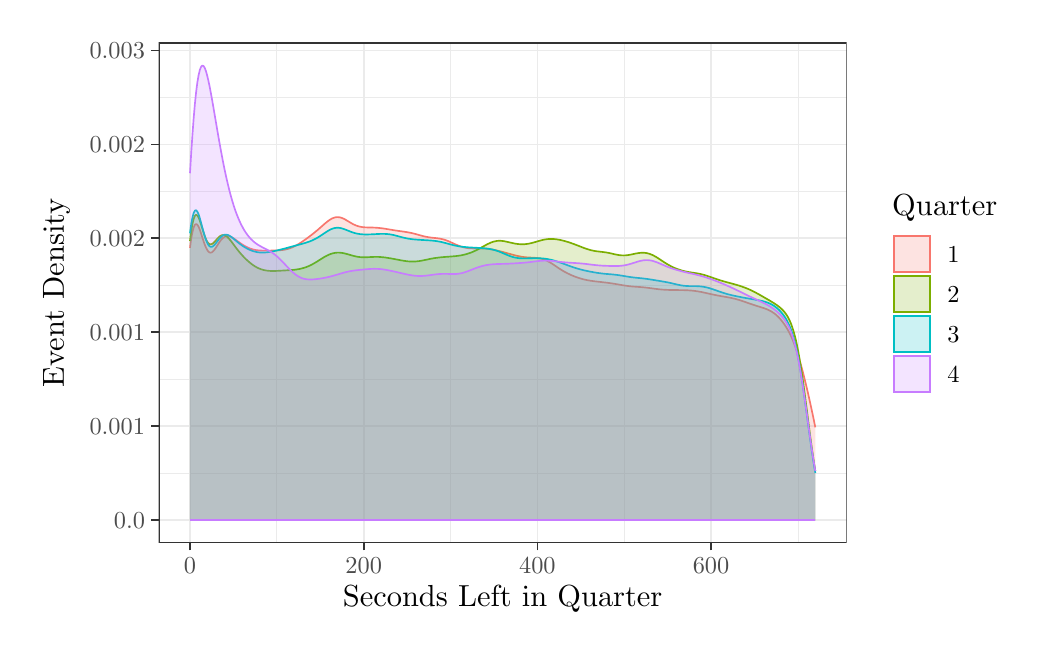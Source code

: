 % Created by tikzDevice version 0.12.4 on 2024-02-26 09:00:41
% !TEX encoding = UTF-8 Unicode
\begin{tikzpicture}[x=1pt,y=1pt]
\definecolor{fillColor}{RGB}{255,255,255}
\path[use as bounding box,fill=fillColor] (0,0) rectangle (361.35,216.81);
\begin{scope}
\path[clip] (  0.00,  0.00) rectangle (361.35,216.81);
\definecolor{drawColor}{RGB}{255,255,255}

\path[draw=drawColor,line width= 0.6pt,line join=round,line cap=round,fill=fillColor] (  0.00,  0.00) rectangle (361.35,216.81);
\end{scope}
\begin{scope}
\path[clip] ( 47.35, 30.69) rectangle (295.91,211.31);
\definecolor{fillColor}{RGB}{255,255,255}

\path[fill=fillColor] ( 47.35, 30.69) rectangle (295.91,211.31);
\definecolor{drawColor}{gray}{0.92}

\path[draw=drawColor,line width= 0.3pt,line join=round] ( 47.35, 55.86) --
	(295.91, 55.86);

\path[draw=drawColor,line width= 0.3pt,line join=round] ( 47.35, 89.79) --
	(295.91, 89.79);

\path[draw=drawColor,line width= 0.3pt,line join=round] ( 47.35,123.72) --
	(295.91,123.72);

\path[draw=drawColor,line width= 0.3pt,line join=round] ( 47.35,157.65) --
	(295.91,157.65);

\path[draw=drawColor,line width= 0.3pt,line join=round] ( 47.35,191.59) --
	(295.91,191.59);

\path[draw=drawColor,line width= 0.3pt,line join=round] ( 90.03, 30.69) --
	( 90.03,211.31);

\path[draw=drawColor,line width= 0.3pt,line join=round] (152.80, 30.69) --
	(152.80,211.31);

\path[draw=drawColor,line width= 0.3pt,line join=round] (215.57, 30.69) --
	(215.57,211.31);

\path[draw=drawColor,line width= 0.3pt,line join=round] (278.33, 30.69) --
	(278.33,211.31);

\path[draw=drawColor,line width= 0.6pt,line join=round] ( 47.35, 38.90) --
	(295.91, 38.90);

\path[draw=drawColor,line width= 0.6pt,line join=round] ( 47.35, 72.83) --
	(295.91, 72.83);

\path[draw=drawColor,line width= 0.6pt,line join=round] ( 47.35,106.76) --
	(295.91,106.76);

\path[draw=drawColor,line width= 0.6pt,line join=round] ( 47.35,140.69) --
	(295.91,140.69);

\path[draw=drawColor,line width= 0.6pt,line join=round] ( 47.35,174.62) --
	(295.91,174.62);

\path[draw=drawColor,line width= 0.6pt,line join=round] ( 47.35,208.55) --
	(295.91,208.55);

\path[draw=drawColor,line width= 0.6pt,line join=round] ( 58.65, 30.69) --
	( 58.65,211.31);

\path[draw=drawColor,line width= 0.6pt,line join=round] (121.42, 30.69) --
	(121.42,211.31);

\path[draw=drawColor,line width= 0.6pt,line join=round] (184.18, 30.69) --
	(184.18,211.31);

\path[draw=drawColor,line width= 0.6pt,line join=round] (246.95, 30.69) --
	(246.95,211.31);
\definecolor{fillColor}{RGB}{248,118,109}

\path[fill=fillColor,fill opacity=0.20] ( 58.65,137.27) --
	( 59.09,140.55) --
	( 59.54,142.96) --
	( 59.98,144.62) --
	( 60.42,145.57) --
	( 60.86,145.87) --
	( 61.30,145.61) --
	( 61.75,144.90) --
	( 62.19,143.83) --
	( 62.63,142.54) --
	( 63.07,141.14) --
	( 63.52,139.76) --
	( 63.96,138.49) --
	( 64.40,137.40) --
	( 64.84,136.54) --
	( 65.28,135.92) --
	( 65.73,135.58) --
	( 66.17,135.49) --
	( 66.61,135.67) --
	( 67.05,136.05) --
	( 67.49,136.57) --
	( 67.94,137.20) --
	( 68.38,137.88) --
	( 68.82,138.58) --
	( 69.26,139.26) --
	( 69.71,139.89) --
	( 70.15,140.42) --
	( 70.59,140.85) --
	( 71.03,141.17) --
	( 71.47,141.39) --
	( 71.92,141.50) --
	( 72.36,141.52) --
	( 72.80,141.45) --
	( 73.24,141.31) --
	( 73.69,141.11) --
	( 74.13,140.85) --
	( 74.57,140.57) --
	( 75.01,140.26) --
	( 75.45,139.95) --
	( 75.90,139.62) --
	( 76.34,139.30) --
	( 76.78,138.99) --
	( 77.22,138.68) --
	( 77.67,138.39) --
	( 78.11,138.12) --
	( 78.55,137.86) --
	( 78.99,137.63) --
	( 79.43,137.41) --
	( 79.88,137.21) --
	( 80.32,137.03) --
	( 80.76,136.87) --
	( 81.20,136.74) --
	( 81.64,136.62) --
	( 82.09,136.52) --
	( 82.53,136.44) --
	( 82.97,136.38) --
	( 83.41,136.33) --
	( 83.86,136.29) --
	( 84.30,136.27) --
	( 84.74,136.25) --
	( 85.18,136.24) --
	( 85.62,136.24) --
	( 86.07,136.24) --
	( 86.51,136.24) --
	( 86.95,136.25) --
	( 87.39,136.26) --
	( 87.84,136.26) --
	( 88.28,136.27) --
	( 88.72,136.28) --
	( 89.16,136.29) --
	( 89.60,136.30) --
	( 90.05,136.31) --
	( 90.49,136.33) --
	( 90.93,136.36) --
	( 91.37,136.40) --
	( 91.82,136.44) --
	( 92.26,136.50) --
	( 92.70,136.57) --
	( 93.14,136.65) --
	( 93.58,136.75) --
	( 94.03,136.87) --
	( 94.47,137.00) --
	( 94.91,137.16) --
	( 95.35,137.32) --
	( 95.80,137.51) --
	( 96.24,137.72) --
	( 96.68,137.94) --
	( 97.12,138.18) --
	( 97.56,138.43) --
	( 98.01,138.70) --
	( 98.45,138.98) --
	( 98.89,139.26) --
	( 99.33,139.56) --
	( 99.77,139.87) --
	(100.22,140.18) --
	(100.66,140.50) --
	(101.10,140.82) --
	(101.54,141.14) --
	(101.99,141.48) --
	(102.43,141.81) --
	(102.87,142.16) --
	(103.31,142.51) --
	(103.75,142.86) --
	(104.20,143.23) --
	(104.64,143.60) --
	(105.08,143.97) --
	(105.52,144.36) --
	(105.97,144.75) --
	(106.41,145.14) --
	(106.85,145.53) --
	(107.29,145.92) --
	(107.73,146.29) --
	(108.18,146.65) --
	(108.62,146.99) --
	(109.06,147.31) --
	(109.50,147.59) --
	(109.95,147.83) --
	(110.39,148.03) --
	(110.83,148.18) --
	(111.27,148.29) --
	(111.71,148.34) --
	(112.16,148.34) --
	(112.60,148.30) --
	(113.04,148.20) --
	(113.48,148.07) --
	(113.92,147.89) --
	(114.37,147.68) --
	(114.81,147.44) --
	(115.25,147.18) --
	(115.69,146.92) --
	(116.14,146.65) --
	(116.58,146.38) --
	(117.02,146.13) --
	(117.46,145.88) --
	(117.90,145.66) --
	(118.35,145.46) --
	(118.79,145.28) --
	(119.23,145.13) --
	(119.67,145.00) --
	(120.12,144.89) --
	(120.56,144.81) --
	(121.00,144.74) --
	(121.44,144.70) --
	(121.88,144.66) --
	(122.33,144.64) --
	(122.77,144.62) --
	(123.21,144.61) --
	(123.65,144.60) --
	(124.10,144.59) --
	(124.54,144.58) --
	(124.98,144.57) --
	(125.42,144.55) --
	(125.86,144.53) --
	(126.31,144.49) --
	(126.75,144.46) --
	(127.19,144.41) --
	(127.63,144.36) --
	(128.08,144.31) --
	(128.52,144.24) --
	(128.96,144.18) --
	(129.40,144.11) --
	(129.84,144.04) --
	(130.29,143.96) --
	(130.73,143.89) --
	(131.17,143.81) --
	(131.61,143.74) --
	(132.05,143.66) --
	(132.50,143.59) --
	(132.94,143.52) --
	(133.38,143.46) --
	(133.82,143.39) --
	(134.27,143.33) --
	(134.71,143.27) --
	(135.15,143.21) --
	(135.59,143.14) --
	(136.03,143.08) --
	(136.48,143.01) --
	(136.92,142.94) --
	(137.36,142.87) --
	(137.80,142.79) --
	(138.25,142.70) --
	(138.69,142.61) --
	(139.13,142.51) --
	(139.57,142.40) --
	(140.01,142.28) --
	(140.46,142.16) --
	(140.90,142.04) --
	(141.34,141.92) --
	(141.78,141.79) --
	(142.23,141.67) --
	(142.67,141.55) --
	(143.11,141.44) --
	(143.55,141.34) --
	(143.99,141.24) --
	(144.44,141.16) --
	(144.88,141.08) --
	(145.32,141.02) --
	(145.76,140.96) --
	(146.20,140.91) --
	(146.65,140.86) --
	(147.09,140.82) --
	(147.53,140.77) --
	(147.97,140.72) --
	(148.42,140.66) --
	(148.86,140.59) --
	(149.30,140.51) --
	(149.74,140.41) --
	(150.18,140.30) --
	(150.63,140.17) --
	(151.07,140.02) --
	(151.51,139.86) --
	(151.95,139.68) --
	(152.40,139.50) --
	(152.84,139.30) --
	(153.28,139.10) --
	(153.72,138.90) --
	(154.16,138.69) --
	(154.61,138.49) --
	(155.05,138.30) --
	(155.49,138.12) --
	(155.93,137.95) --
	(156.38,137.79) --
	(156.82,137.64) --
	(157.26,137.51) --
	(157.70,137.40) --
	(158.14,137.31) --
	(158.59,137.23) --
	(159.03,137.16) --
	(159.47,137.11) --
	(159.91,137.08) --
	(160.36,137.05) --
	(160.80,137.04) --
	(161.24,137.03) --
	(161.68,137.03) --
	(162.12,137.03) --
	(162.57,137.04) --
	(163.01,137.04) --
	(163.45,137.04) --
	(163.89,137.04) --
	(164.33,137.03) --
	(164.78,137.01) --
	(165.22,136.99) --
	(165.66,136.95) --
	(166.10,136.91) --
	(166.55,136.86) --
	(166.99,136.79) --
	(167.43,136.72) --
	(167.87,136.64) --
	(168.31,136.56) --
	(168.76,136.47) --
	(169.20,136.37) --
	(169.64,136.27) --
	(170.08,136.16) --
	(170.53,136.05) --
	(170.97,135.94) --
	(171.41,135.82) --
	(171.85,135.71) --
	(172.29,135.59) --
	(172.74,135.47) --
	(173.18,135.35) --
	(173.62,135.22) --
	(174.06,135.10) --
	(174.51,134.98) --
	(174.95,134.86) --
	(175.39,134.74) --
	(175.83,134.62) --
	(176.27,134.51) --
	(176.72,134.40) --
	(177.16,134.30) --
	(177.60,134.21) --
	(178.04,134.12) --
	(178.48,134.04) --
	(178.93,133.97) --
	(179.37,133.91) --
	(179.81,133.87) --
	(180.25,133.82) --
	(180.70,133.79) --
	(181.14,133.76) --
	(181.58,133.74) --
	(182.02,133.72) --
	(182.46,133.70) --
	(182.91,133.68) --
	(183.35,133.65) --
	(183.79,133.62) --
	(184.23,133.57) --
	(184.68,133.51) --
	(185.12,133.43) --
	(185.56,133.33) --
	(186.00,133.21) --
	(186.44,133.07) --
	(186.89,132.91) --
	(187.33,132.72) --
	(187.77,132.51) --
	(188.21,132.28) --
	(188.66,132.03) --
	(189.10,131.76) --
	(189.54,131.48) --
	(189.98,131.19) --
	(190.42,130.90) --
	(190.87,130.60) --
	(191.31,130.30) --
	(191.75,130.00) --
	(192.19,129.71) --
	(192.64,129.42) --
	(193.08,129.15) --
	(193.52,128.88) --
	(193.96,128.63) --
	(194.40,128.39) --
	(194.85,128.16) --
	(195.29,127.93) --
	(195.73,127.72) --
	(196.17,127.52) --
	(196.61,127.32) --
	(197.06,127.14) --
	(197.50,126.96) --
	(197.94,126.79) --
	(198.38,126.63) --
	(198.83,126.48) --
	(199.27,126.33) --
	(199.71,126.19) --
	(200.15,126.07) --
	(200.59,125.94) --
	(201.04,125.83) --
	(201.48,125.73) --
	(201.92,125.63) --
	(202.36,125.55) --
	(202.81,125.47) --
	(203.25,125.39) --
	(203.69,125.32) --
	(204.13,125.26) --
	(204.57,125.20) --
	(205.02,125.14) --
	(205.46,125.09) --
	(205.90,125.04) --
	(206.34,124.99) --
	(206.79,124.94) --
	(207.23,124.89) --
	(207.67,124.84) --
	(208.11,124.79) --
	(208.55,124.74) --
	(209.00,124.69) --
	(209.44,124.63) --
	(209.88,124.57) --
	(210.32,124.51) --
	(210.76,124.45) --
	(211.21,124.38) --
	(211.65,124.31) --
	(212.09,124.24) --
	(212.53,124.17) --
	(212.98,124.09) --
	(213.42,124.02) --
	(213.86,123.94) --
	(214.30,123.86) --
	(214.74,123.79) --
	(215.19,123.71) --
	(215.63,123.64) --
	(216.07,123.58) --
	(216.51,123.51) --
	(216.96,123.46) --
	(217.40,123.40) --
	(217.84,123.35) --
	(218.28,123.31) --
	(218.72,123.27) --
	(219.17,123.24) --
	(219.61,123.20) --
	(220.05,123.17) --
	(220.49,123.14) --
	(220.94,123.11) --
	(221.38,123.08) --
	(221.82,123.05) --
	(222.26,123.01) --
	(222.70,122.97) --
	(223.15,122.92) --
	(223.59,122.87) --
	(224.03,122.82) --
	(224.47,122.76) --
	(224.92,122.70) --
	(225.36,122.64) --
	(225.80,122.58) --
	(226.24,122.52) --
	(226.68,122.46) --
	(227.13,122.40) --
	(227.57,122.35) --
	(228.01,122.30) --
	(228.45,122.25) --
	(228.89,122.21) --
	(229.34,122.17) --
	(229.78,122.14) --
	(230.22,122.11) --
	(230.66,122.09) --
	(231.11,122.06) --
	(231.55,122.05) --
	(231.99,122.03) --
	(232.43,122.02) --
	(232.87,122.01) --
	(233.32,122.00) --
	(233.76,122.00) --
	(234.20,121.99) --
	(234.64,121.99) --
	(235.09,121.99) --
	(235.53,121.98) --
	(235.97,121.98) --
	(236.41,121.97) --
	(236.85,121.96) --
	(237.30,121.95) --
	(237.74,121.94) --
	(238.18,121.92) --
	(238.62,121.90) --
	(239.07,121.87) --
	(239.51,121.84) --
	(239.95,121.80) --
	(240.39,121.76) --
	(240.83,121.71) --
	(241.28,121.65) --
	(241.72,121.59) --
	(242.16,121.52) --
	(242.60,121.44) --
	(243.05,121.36) --
	(243.49,121.28) --
	(243.93,121.19) --
	(244.37,121.09) --
	(244.81,121.00) --
	(245.26,120.90) --
	(245.70,120.80) --
	(246.14,120.70) --
	(246.58,120.60) --
	(247.02,120.51) --
	(247.47,120.41) --
	(247.91,120.32) --
	(248.35,120.22) --
	(248.79,120.14) --
	(249.24,120.05) --
	(249.68,119.97) --
	(250.12,119.88) --
	(250.56,119.81) --
	(251.00,119.73) --
	(251.45,119.65) --
	(251.89,119.58) --
	(252.33,119.50) --
	(252.77,119.42) --
	(253.22,119.34) --
	(253.66,119.26) --
	(254.10,119.17) --
	(254.54,119.07) --
	(254.98,118.97) --
	(255.43,118.87) --
	(255.87,118.76) --
	(256.31,118.63) --
	(256.75,118.51) --
	(257.20,118.37) --
	(257.64,118.24) --
	(258.08,118.09) --
	(258.52,117.94) --
	(258.96,117.79) --
	(259.41,117.64) --
	(259.85,117.48) --
	(260.29,117.33) --
	(260.73,117.17) --
	(261.17,117.02) --
	(261.62,116.86) --
	(262.06,116.72) --
	(262.50,116.57) --
	(262.94,116.43) --
	(263.39,116.29) --
	(263.83,116.15) --
	(264.27,116.01) --
	(264.71,115.87) --
	(265.15,115.74) --
	(265.60,115.59) --
	(266.04,115.45) --
	(266.48,115.29) --
	(266.92,115.12) --
	(267.37,114.94) --
	(267.81,114.74) --
	(268.25,114.52) --
	(268.69,114.28) --
	(269.13,114.01) --
	(269.58,113.71) --
	(270.02,113.38) --
	(270.46,113.01) --
	(270.90,112.61) --
	(271.35,112.17) --
	(271.79,111.70) --
	(272.23,111.19) --
	(272.67,110.64) --
	(273.11,110.05) --
	(273.56,109.42) --
	(274.00,108.74) --
	(274.44,108.01) --
	(274.88,107.23) --
	(275.33,106.39) --
	(275.77,105.48) --
	(276.21,104.51) --
	(276.65,103.46) --
	(277.09,102.32) --
	(277.54,101.10) --
	(277.98, 99.79) --
	(278.42, 98.39) --
	(278.86, 96.92) --
	(279.30, 95.37) --
	(279.75, 93.75) --
	(280.19, 92.07) --
	(280.63, 90.32) --
	(281.07, 88.52) --
	(281.52, 86.66) --
	(281.96, 84.76) --
	(282.40, 82.81) --
	(282.84, 80.82) --
	(283.28, 78.78) --
	(283.73, 76.70) --
	(284.17, 74.57) --
	(284.61, 72.39) --
	(284.61, 38.90) --
	(284.17, 38.90) --
	(283.73, 38.90) --
	(283.28, 38.90) --
	(282.84, 38.90) --
	(282.40, 38.90) --
	(281.96, 38.90) --
	(281.52, 38.90) --
	(281.07, 38.90) --
	(280.63, 38.90) --
	(280.19, 38.90) --
	(279.75, 38.90) --
	(279.30, 38.90) --
	(278.86, 38.90) --
	(278.42, 38.90) --
	(277.98, 38.90) --
	(277.54, 38.90) --
	(277.09, 38.90) --
	(276.65, 38.90) --
	(276.21, 38.90) --
	(275.77, 38.90) --
	(275.33, 38.90) --
	(274.88, 38.90) --
	(274.44, 38.90) --
	(274.00, 38.90) --
	(273.56, 38.90) --
	(273.11, 38.90) --
	(272.67, 38.90) --
	(272.23, 38.90) --
	(271.79, 38.90) --
	(271.35, 38.90) --
	(270.90, 38.90) --
	(270.46, 38.90) --
	(270.02, 38.90) --
	(269.58, 38.90) --
	(269.13, 38.90) --
	(268.69, 38.90) --
	(268.25, 38.90) --
	(267.81, 38.90) --
	(267.37, 38.90) --
	(266.92, 38.90) --
	(266.48, 38.90) --
	(266.04, 38.90) --
	(265.60, 38.90) --
	(265.15, 38.90) --
	(264.71, 38.90) --
	(264.27, 38.90) --
	(263.83, 38.90) --
	(263.39, 38.90) --
	(262.94, 38.90) --
	(262.50, 38.90) --
	(262.06, 38.90) --
	(261.62, 38.90) --
	(261.17, 38.90) --
	(260.73, 38.90) --
	(260.29, 38.90) --
	(259.85, 38.90) --
	(259.41, 38.90) --
	(258.96, 38.90) --
	(258.52, 38.90) --
	(258.08, 38.90) --
	(257.64, 38.90) --
	(257.20, 38.90) --
	(256.75, 38.90) --
	(256.31, 38.90) --
	(255.87, 38.90) --
	(255.43, 38.90) --
	(254.98, 38.90) --
	(254.54, 38.90) --
	(254.10, 38.90) --
	(253.66, 38.90) --
	(253.22, 38.90) --
	(252.77, 38.90) --
	(252.33, 38.90) --
	(251.89, 38.90) --
	(251.45, 38.90) --
	(251.00, 38.90) --
	(250.56, 38.90) --
	(250.12, 38.90) --
	(249.68, 38.90) --
	(249.24, 38.90) --
	(248.79, 38.90) --
	(248.35, 38.90) --
	(247.91, 38.90) --
	(247.47, 38.90) --
	(247.02, 38.90) --
	(246.58, 38.90) --
	(246.14, 38.90) --
	(245.70, 38.90) --
	(245.26, 38.90) --
	(244.81, 38.90) --
	(244.37, 38.90) --
	(243.93, 38.90) --
	(243.49, 38.90) --
	(243.05, 38.90) --
	(242.60, 38.90) --
	(242.16, 38.90) --
	(241.72, 38.90) --
	(241.28, 38.90) --
	(240.83, 38.90) --
	(240.39, 38.90) --
	(239.95, 38.90) --
	(239.51, 38.90) --
	(239.07, 38.90) --
	(238.62, 38.90) --
	(238.18, 38.90) --
	(237.74, 38.90) --
	(237.30, 38.90) --
	(236.85, 38.90) --
	(236.41, 38.90) --
	(235.97, 38.90) --
	(235.53, 38.90) --
	(235.09, 38.90) --
	(234.64, 38.90) --
	(234.20, 38.90) --
	(233.76, 38.90) --
	(233.32, 38.90) --
	(232.87, 38.90) --
	(232.43, 38.90) --
	(231.99, 38.90) --
	(231.55, 38.90) --
	(231.11, 38.90) --
	(230.66, 38.90) --
	(230.22, 38.90) --
	(229.78, 38.90) --
	(229.34, 38.90) --
	(228.89, 38.90) --
	(228.45, 38.90) --
	(228.01, 38.90) --
	(227.57, 38.90) --
	(227.13, 38.90) --
	(226.68, 38.90) --
	(226.24, 38.90) --
	(225.80, 38.90) --
	(225.36, 38.90) --
	(224.92, 38.90) --
	(224.47, 38.90) --
	(224.03, 38.90) --
	(223.59, 38.90) --
	(223.15, 38.90) --
	(222.70, 38.90) --
	(222.26, 38.90) --
	(221.82, 38.90) --
	(221.38, 38.90) --
	(220.94, 38.90) --
	(220.49, 38.90) --
	(220.05, 38.90) --
	(219.61, 38.90) --
	(219.17, 38.90) --
	(218.72, 38.90) --
	(218.28, 38.90) --
	(217.84, 38.90) --
	(217.40, 38.90) --
	(216.96, 38.90) --
	(216.51, 38.90) --
	(216.07, 38.90) --
	(215.63, 38.90) --
	(215.19, 38.90) --
	(214.74, 38.90) --
	(214.30, 38.90) --
	(213.86, 38.90) --
	(213.42, 38.90) --
	(212.98, 38.90) --
	(212.53, 38.90) --
	(212.09, 38.90) --
	(211.65, 38.90) --
	(211.21, 38.90) --
	(210.76, 38.90) --
	(210.32, 38.90) --
	(209.88, 38.90) --
	(209.44, 38.90) --
	(209.00, 38.90) --
	(208.55, 38.90) --
	(208.11, 38.90) --
	(207.67, 38.90) --
	(207.23, 38.90) --
	(206.79, 38.90) --
	(206.34, 38.90) --
	(205.90, 38.90) --
	(205.46, 38.90) --
	(205.02, 38.90) --
	(204.57, 38.90) --
	(204.13, 38.90) --
	(203.69, 38.90) --
	(203.25, 38.90) --
	(202.81, 38.90) --
	(202.36, 38.90) --
	(201.92, 38.90) --
	(201.48, 38.90) --
	(201.04, 38.90) --
	(200.59, 38.90) --
	(200.15, 38.90) --
	(199.71, 38.90) --
	(199.27, 38.90) --
	(198.83, 38.90) --
	(198.38, 38.90) --
	(197.94, 38.90) --
	(197.50, 38.90) --
	(197.06, 38.90) --
	(196.61, 38.90) --
	(196.17, 38.90) --
	(195.73, 38.90) --
	(195.29, 38.90) --
	(194.85, 38.90) --
	(194.40, 38.90) --
	(193.96, 38.90) --
	(193.52, 38.90) --
	(193.08, 38.90) --
	(192.64, 38.90) --
	(192.19, 38.90) --
	(191.75, 38.90) --
	(191.31, 38.90) --
	(190.87, 38.90) --
	(190.42, 38.90) --
	(189.98, 38.90) --
	(189.54, 38.90) --
	(189.10, 38.90) --
	(188.66, 38.90) --
	(188.21, 38.90) --
	(187.77, 38.90) --
	(187.33, 38.90) --
	(186.89, 38.90) --
	(186.44, 38.90) --
	(186.00, 38.90) --
	(185.56, 38.90) --
	(185.12, 38.90) --
	(184.68, 38.90) --
	(184.23, 38.90) --
	(183.79, 38.90) --
	(183.35, 38.90) --
	(182.91, 38.90) --
	(182.46, 38.90) --
	(182.02, 38.90) --
	(181.58, 38.90) --
	(181.14, 38.90) --
	(180.70, 38.90) --
	(180.25, 38.90) --
	(179.81, 38.90) --
	(179.37, 38.90) --
	(178.93, 38.90) --
	(178.48, 38.90) --
	(178.04, 38.90) --
	(177.60, 38.90) --
	(177.16, 38.90) --
	(176.72, 38.90) --
	(176.27, 38.90) --
	(175.83, 38.90) --
	(175.39, 38.90) --
	(174.95, 38.90) --
	(174.51, 38.90) --
	(174.06, 38.90) --
	(173.62, 38.90) --
	(173.18, 38.90) --
	(172.74, 38.90) --
	(172.29, 38.90) --
	(171.85, 38.90) --
	(171.41, 38.90) --
	(170.97, 38.90) --
	(170.53, 38.90) --
	(170.08, 38.90) --
	(169.64, 38.90) --
	(169.20, 38.90) --
	(168.76, 38.90) --
	(168.31, 38.90) --
	(167.87, 38.90) --
	(167.43, 38.90) --
	(166.99, 38.90) --
	(166.55, 38.90) --
	(166.10, 38.90) --
	(165.66, 38.90) --
	(165.22, 38.90) --
	(164.78, 38.90) --
	(164.33, 38.90) --
	(163.89, 38.90) --
	(163.45, 38.90) --
	(163.01, 38.90) --
	(162.57, 38.90) --
	(162.12, 38.90) --
	(161.68, 38.90) --
	(161.24, 38.90) --
	(160.80, 38.90) --
	(160.36, 38.90) --
	(159.91, 38.90) --
	(159.47, 38.90) --
	(159.03, 38.90) --
	(158.59, 38.90) --
	(158.14, 38.90) --
	(157.70, 38.90) --
	(157.26, 38.90) --
	(156.82, 38.90) --
	(156.38, 38.90) --
	(155.93, 38.90) --
	(155.49, 38.90) --
	(155.05, 38.90) --
	(154.61, 38.90) --
	(154.16, 38.90) --
	(153.72, 38.90) --
	(153.28, 38.90) --
	(152.84, 38.90) --
	(152.40, 38.90) --
	(151.95, 38.90) --
	(151.51, 38.90) --
	(151.07, 38.90) --
	(150.63, 38.90) --
	(150.18, 38.90) --
	(149.74, 38.90) --
	(149.30, 38.90) --
	(148.86, 38.90) --
	(148.42, 38.90) --
	(147.97, 38.90) --
	(147.53, 38.90) --
	(147.09, 38.90) --
	(146.65, 38.90) --
	(146.20, 38.90) --
	(145.76, 38.90) --
	(145.32, 38.90) --
	(144.88, 38.90) --
	(144.44, 38.90) --
	(143.99, 38.90) --
	(143.55, 38.90) --
	(143.11, 38.90) --
	(142.67, 38.90) --
	(142.23, 38.90) --
	(141.78, 38.90) --
	(141.34, 38.90) --
	(140.90, 38.90) --
	(140.46, 38.90) --
	(140.01, 38.90) --
	(139.57, 38.90) --
	(139.13, 38.90) --
	(138.69, 38.90) --
	(138.25, 38.90) --
	(137.80, 38.90) --
	(137.36, 38.90) --
	(136.92, 38.90) --
	(136.48, 38.90) --
	(136.03, 38.90) --
	(135.59, 38.90) --
	(135.15, 38.90) --
	(134.71, 38.90) --
	(134.27, 38.90) --
	(133.82, 38.90) --
	(133.38, 38.90) --
	(132.94, 38.90) --
	(132.50, 38.90) --
	(132.05, 38.90) --
	(131.61, 38.90) --
	(131.17, 38.90) --
	(130.73, 38.90) --
	(130.29, 38.90) --
	(129.84, 38.90) --
	(129.40, 38.90) --
	(128.96, 38.90) --
	(128.52, 38.90) --
	(128.08, 38.90) --
	(127.63, 38.90) --
	(127.19, 38.90) --
	(126.75, 38.90) --
	(126.31, 38.90) --
	(125.86, 38.90) --
	(125.42, 38.90) --
	(124.98, 38.90) --
	(124.54, 38.90) --
	(124.10, 38.90) --
	(123.65, 38.90) --
	(123.21, 38.90) --
	(122.77, 38.90) --
	(122.33, 38.90) --
	(121.88, 38.90) --
	(121.44, 38.90) --
	(121.00, 38.90) --
	(120.56, 38.90) --
	(120.12, 38.90) --
	(119.67, 38.90) --
	(119.23, 38.90) --
	(118.79, 38.90) --
	(118.35, 38.90) --
	(117.90, 38.90) --
	(117.46, 38.90) --
	(117.02, 38.90) --
	(116.58, 38.90) --
	(116.14, 38.90) --
	(115.69, 38.90) --
	(115.25, 38.90) --
	(114.81, 38.90) --
	(114.37, 38.90) --
	(113.92, 38.90) --
	(113.48, 38.90) --
	(113.04, 38.90) --
	(112.60, 38.90) --
	(112.16, 38.90) --
	(111.71, 38.90) --
	(111.27, 38.90) --
	(110.83, 38.90) --
	(110.39, 38.90) --
	(109.95, 38.90) --
	(109.50, 38.90) --
	(109.06, 38.90) --
	(108.62, 38.90) --
	(108.18, 38.90) --
	(107.73, 38.90) --
	(107.29, 38.90) --
	(106.85, 38.90) --
	(106.41, 38.90) --
	(105.97, 38.90) --
	(105.52, 38.90) --
	(105.08, 38.90) --
	(104.64, 38.90) --
	(104.20, 38.90) --
	(103.75, 38.90) --
	(103.31, 38.90) --
	(102.87, 38.90) --
	(102.43, 38.90) --
	(101.99, 38.90) --
	(101.54, 38.90) --
	(101.10, 38.90) --
	(100.66, 38.90) --
	(100.22, 38.90) --
	( 99.77, 38.90) --
	( 99.33, 38.90) --
	( 98.89, 38.90) --
	( 98.45, 38.90) --
	( 98.01, 38.90) --
	( 97.56, 38.90) --
	( 97.12, 38.90) --
	( 96.68, 38.90) --
	( 96.24, 38.90) --
	( 95.80, 38.90) --
	( 95.35, 38.90) --
	( 94.91, 38.90) --
	( 94.47, 38.90) --
	( 94.03, 38.90) --
	( 93.58, 38.90) --
	( 93.14, 38.90) --
	( 92.70, 38.90) --
	( 92.26, 38.90) --
	( 91.82, 38.90) --
	( 91.37, 38.90) --
	( 90.93, 38.90) --
	( 90.49, 38.90) --
	( 90.05, 38.90) --
	( 89.60, 38.90) --
	( 89.16, 38.90) --
	( 88.72, 38.90) --
	( 88.28, 38.90) --
	( 87.84, 38.90) --
	( 87.39, 38.90) --
	( 86.95, 38.90) --
	( 86.51, 38.90) --
	( 86.07, 38.90) --
	( 85.62, 38.90) --
	( 85.18, 38.90) --
	( 84.74, 38.90) --
	( 84.30, 38.90) --
	( 83.86, 38.90) --
	( 83.41, 38.90) --
	( 82.97, 38.90) --
	( 82.53, 38.90) --
	( 82.09, 38.90) --
	( 81.64, 38.90) --
	( 81.20, 38.90) --
	( 80.76, 38.90) --
	( 80.32, 38.90) --
	( 79.88, 38.90) --
	( 79.43, 38.90) --
	( 78.99, 38.90) --
	( 78.55, 38.90) --
	( 78.11, 38.90) --
	( 77.67, 38.90) --
	( 77.22, 38.90) --
	( 76.78, 38.90) --
	( 76.34, 38.90) --
	( 75.90, 38.90) --
	( 75.45, 38.90) --
	( 75.01, 38.90) --
	( 74.57, 38.90) --
	( 74.13, 38.90) --
	( 73.69, 38.90) --
	( 73.24, 38.90) --
	( 72.80, 38.90) --
	( 72.36, 38.90) --
	( 71.92, 38.90) --
	( 71.47, 38.90) --
	( 71.03, 38.90) --
	( 70.59, 38.90) --
	( 70.15, 38.90) --
	( 69.71, 38.90) --
	( 69.26, 38.90) --
	( 68.82, 38.90) --
	( 68.38, 38.90) --
	( 67.94, 38.90) --
	( 67.49, 38.90) --
	( 67.05, 38.90) --
	( 66.61, 38.90) --
	( 66.17, 38.90) --
	( 65.73, 38.90) --
	( 65.28, 38.90) --
	( 64.84, 38.90) --
	( 64.40, 38.90) --
	( 63.96, 38.90) --
	( 63.52, 38.90) --
	( 63.07, 38.90) --
	( 62.63, 38.90) --
	( 62.19, 38.90) --
	( 61.75, 38.90) --
	( 61.30, 38.90) --
	( 60.86, 38.90) --
	( 60.42, 38.90) --
	( 59.98, 38.90) --
	( 59.54, 38.90) --
	( 59.09, 38.90) --
	( 58.65, 38.90) --
	cycle;
\definecolor{drawColor}{RGB}{248,118,109}

\path[draw=drawColor,line width= 0.6pt,line join=round] ( 58.65,137.27) --
	( 59.09,140.55) --
	( 59.54,142.96) --
	( 59.98,144.62) --
	( 60.42,145.57) --
	( 60.86,145.87) --
	( 61.30,145.61) --
	( 61.75,144.90) --
	( 62.19,143.83) --
	( 62.63,142.54) --
	( 63.07,141.14) --
	( 63.52,139.76) --
	( 63.96,138.49) --
	( 64.40,137.40) --
	( 64.84,136.54) --
	( 65.28,135.92) --
	( 65.73,135.58) --
	( 66.17,135.49) --
	( 66.61,135.67) --
	( 67.05,136.05) --
	( 67.49,136.57) --
	( 67.94,137.20) --
	( 68.38,137.88) --
	( 68.82,138.58) --
	( 69.26,139.26) --
	( 69.71,139.89) --
	( 70.15,140.42) --
	( 70.59,140.85) --
	( 71.03,141.17) --
	( 71.47,141.39) --
	( 71.92,141.50) --
	( 72.36,141.52) --
	( 72.80,141.45) --
	( 73.24,141.31) --
	( 73.69,141.11) --
	( 74.13,140.85) --
	( 74.57,140.57) --
	( 75.01,140.26) --
	( 75.45,139.95) --
	( 75.90,139.62) --
	( 76.34,139.30) --
	( 76.78,138.99) --
	( 77.22,138.68) --
	( 77.67,138.39) --
	( 78.11,138.12) --
	( 78.55,137.86) --
	( 78.99,137.63) --
	( 79.43,137.41) --
	( 79.88,137.21) --
	( 80.32,137.03) --
	( 80.76,136.87) --
	( 81.20,136.74) --
	( 81.64,136.62) --
	( 82.09,136.52) --
	( 82.53,136.44) --
	( 82.97,136.38) --
	( 83.41,136.33) --
	( 83.86,136.29) --
	( 84.30,136.27) --
	( 84.74,136.25) --
	( 85.18,136.24) --
	( 85.62,136.24) --
	( 86.07,136.24) --
	( 86.51,136.24) --
	( 86.95,136.25) --
	( 87.39,136.26) --
	( 87.84,136.26) --
	( 88.28,136.27) --
	( 88.72,136.28) --
	( 89.16,136.29) --
	( 89.60,136.30) --
	( 90.05,136.31) --
	( 90.49,136.33) --
	( 90.93,136.36) --
	( 91.37,136.40) --
	( 91.82,136.44) --
	( 92.26,136.50) --
	( 92.70,136.57) --
	( 93.14,136.65) --
	( 93.58,136.75) --
	( 94.03,136.87) --
	( 94.47,137.00) --
	( 94.91,137.16) --
	( 95.35,137.32) --
	( 95.80,137.51) --
	( 96.24,137.72) --
	( 96.68,137.94) --
	( 97.12,138.18) --
	( 97.56,138.43) --
	( 98.01,138.70) --
	( 98.45,138.98) --
	( 98.89,139.26) --
	( 99.33,139.56) --
	( 99.77,139.87) --
	(100.22,140.18) --
	(100.66,140.50) --
	(101.10,140.82) --
	(101.54,141.14) --
	(101.99,141.48) --
	(102.43,141.81) --
	(102.87,142.16) --
	(103.31,142.51) --
	(103.75,142.86) --
	(104.20,143.23) --
	(104.64,143.60) --
	(105.08,143.97) --
	(105.52,144.36) --
	(105.97,144.75) --
	(106.41,145.14) --
	(106.85,145.53) --
	(107.29,145.92) --
	(107.73,146.29) --
	(108.18,146.65) --
	(108.62,146.99) --
	(109.06,147.31) --
	(109.50,147.59) --
	(109.95,147.83) --
	(110.39,148.03) --
	(110.83,148.18) --
	(111.27,148.29) --
	(111.71,148.34) --
	(112.16,148.34) --
	(112.60,148.30) --
	(113.04,148.20) --
	(113.48,148.07) --
	(113.92,147.89) --
	(114.37,147.68) --
	(114.81,147.44) --
	(115.25,147.18) --
	(115.69,146.92) --
	(116.14,146.65) --
	(116.58,146.38) --
	(117.02,146.13) --
	(117.46,145.88) --
	(117.90,145.66) --
	(118.35,145.46) --
	(118.79,145.28) --
	(119.23,145.13) --
	(119.67,145.00) --
	(120.12,144.89) --
	(120.56,144.81) --
	(121.00,144.74) --
	(121.44,144.70) --
	(121.88,144.66) --
	(122.33,144.64) --
	(122.77,144.62) --
	(123.21,144.61) --
	(123.65,144.60) --
	(124.10,144.59) --
	(124.54,144.58) --
	(124.98,144.57) --
	(125.42,144.55) --
	(125.86,144.53) --
	(126.31,144.49) --
	(126.75,144.46) --
	(127.19,144.41) --
	(127.63,144.36) --
	(128.08,144.31) --
	(128.52,144.24) --
	(128.96,144.18) --
	(129.40,144.11) --
	(129.84,144.04) --
	(130.29,143.96) --
	(130.73,143.89) --
	(131.17,143.81) --
	(131.61,143.74) --
	(132.05,143.66) --
	(132.50,143.59) --
	(132.94,143.52) --
	(133.38,143.46) --
	(133.82,143.39) --
	(134.27,143.33) --
	(134.71,143.27) --
	(135.15,143.21) --
	(135.59,143.14) --
	(136.03,143.08) --
	(136.48,143.01) --
	(136.92,142.94) --
	(137.36,142.87) --
	(137.80,142.79) --
	(138.25,142.70) --
	(138.69,142.61) --
	(139.13,142.51) --
	(139.57,142.40) --
	(140.01,142.28) --
	(140.46,142.16) --
	(140.90,142.04) --
	(141.34,141.92) --
	(141.78,141.79) --
	(142.23,141.67) --
	(142.67,141.55) --
	(143.11,141.44) --
	(143.55,141.34) --
	(143.99,141.24) --
	(144.44,141.16) --
	(144.88,141.08) --
	(145.32,141.02) --
	(145.76,140.96) --
	(146.20,140.91) --
	(146.65,140.86) --
	(147.09,140.82) --
	(147.53,140.77) --
	(147.97,140.72) --
	(148.42,140.66) --
	(148.86,140.59) --
	(149.30,140.51) --
	(149.74,140.41) --
	(150.18,140.30) --
	(150.63,140.17) --
	(151.07,140.02) --
	(151.51,139.86) --
	(151.95,139.68) --
	(152.40,139.50) --
	(152.84,139.30) --
	(153.28,139.10) --
	(153.72,138.90) --
	(154.16,138.69) --
	(154.61,138.49) --
	(155.05,138.30) --
	(155.49,138.12) --
	(155.93,137.95) --
	(156.38,137.79) --
	(156.82,137.64) --
	(157.26,137.51) --
	(157.70,137.40) --
	(158.14,137.31) --
	(158.59,137.23) --
	(159.03,137.16) --
	(159.47,137.11) --
	(159.91,137.08) --
	(160.36,137.05) --
	(160.80,137.04) --
	(161.24,137.03) --
	(161.68,137.03) --
	(162.12,137.03) --
	(162.57,137.04) --
	(163.01,137.04) --
	(163.45,137.04) --
	(163.89,137.04) --
	(164.33,137.03) --
	(164.78,137.01) --
	(165.22,136.99) --
	(165.66,136.95) --
	(166.10,136.91) --
	(166.55,136.86) --
	(166.99,136.79) --
	(167.43,136.72) --
	(167.87,136.64) --
	(168.31,136.56) --
	(168.76,136.47) --
	(169.20,136.37) --
	(169.64,136.27) --
	(170.08,136.16) --
	(170.53,136.05) --
	(170.97,135.94) --
	(171.41,135.82) --
	(171.85,135.71) --
	(172.29,135.59) --
	(172.74,135.47) --
	(173.18,135.35) --
	(173.62,135.22) --
	(174.06,135.10) --
	(174.51,134.98) --
	(174.95,134.86) --
	(175.39,134.74) --
	(175.83,134.62) --
	(176.27,134.51) --
	(176.72,134.40) --
	(177.16,134.30) --
	(177.60,134.21) --
	(178.04,134.12) --
	(178.48,134.04) --
	(178.93,133.97) --
	(179.37,133.91) --
	(179.81,133.87) --
	(180.25,133.82) --
	(180.70,133.79) --
	(181.14,133.76) --
	(181.58,133.74) --
	(182.02,133.72) --
	(182.46,133.70) --
	(182.91,133.68) --
	(183.35,133.65) --
	(183.79,133.62) --
	(184.23,133.57) --
	(184.68,133.51) --
	(185.12,133.43) --
	(185.56,133.33) --
	(186.00,133.21) --
	(186.44,133.07) --
	(186.89,132.91) --
	(187.33,132.72) --
	(187.77,132.51) --
	(188.21,132.28) --
	(188.66,132.03) --
	(189.10,131.76) --
	(189.54,131.48) --
	(189.98,131.19) --
	(190.42,130.90) --
	(190.87,130.60) --
	(191.31,130.30) --
	(191.75,130.00) --
	(192.19,129.71) --
	(192.64,129.42) --
	(193.08,129.15) --
	(193.52,128.88) --
	(193.96,128.63) --
	(194.40,128.39) --
	(194.85,128.16) --
	(195.29,127.93) --
	(195.73,127.72) --
	(196.17,127.52) --
	(196.61,127.32) --
	(197.06,127.14) --
	(197.50,126.96) --
	(197.94,126.79) --
	(198.38,126.63) --
	(198.83,126.48) --
	(199.27,126.33) --
	(199.71,126.19) --
	(200.15,126.07) --
	(200.59,125.94) --
	(201.04,125.83) --
	(201.48,125.73) --
	(201.92,125.63) --
	(202.36,125.55) --
	(202.81,125.47) --
	(203.25,125.39) --
	(203.69,125.32) --
	(204.13,125.26) --
	(204.57,125.20) --
	(205.02,125.14) --
	(205.46,125.09) --
	(205.90,125.04) --
	(206.34,124.99) --
	(206.79,124.94) --
	(207.23,124.89) --
	(207.67,124.84) --
	(208.11,124.79) --
	(208.55,124.74) --
	(209.00,124.69) --
	(209.44,124.63) --
	(209.88,124.57) --
	(210.32,124.51) --
	(210.76,124.45) --
	(211.21,124.38) --
	(211.65,124.31) --
	(212.09,124.24) --
	(212.53,124.17) --
	(212.98,124.09) --
	(213.42,124.02) --
	(213.86,123.94) --
	(214.30,123.86) --
	(214.74,123.79) --
	(215.19,123.71) --
	(215.63,123.64) --
	(216.07,123.58) --
	(216.51,123.51) --
	(216.96,123.46) --
	(217.40,123.40) --
	(217.84,123.35) --
	(218.28,123.31) --
	(218.72,123.27) --
	(219.17,123.24) --
	(219.61,123.20) --
	(220.05,123.17) --
	(220.49,123.14) --
	(220.94,123.11) --
	(221.38,123.08) --
	(221.82,123.05) --
	(222.26,123.01) --
	(222.70,122.97) --
	(223.15,122.92) --
	(223.59,122.87) --
	(224.03,122.82) --
	(224.47,122.76) --
	(224.92,122.70) --
	(225.36,122.64) --
	(225.80,122.58) --
	(226.24,122.52) --
	(226.68,122.46) --
	(227.13,122.40) --
	(227.57,122.35) --
	(228.01,122.30) --
	(228.45,122.25) --
	(228.89,122.21) --
	(229.34,122.17) --
	(229.78,122.14) --
	(230.22,122.11) --
	(230.66,122.09) --
	(231.11,122.06) --
	(231.55,122.05) --
	(231.99,122.03) --
	(232.43,122.02) --
	(232.87,122.01) --
	(233.32,122.00) --
	(233.76,122.00) --
	(234.20,121.99) --
	(234.64,121.99) --
	(235.09,121.99) --
	(235.53,121.98) --
	(235.97,121.98) --
	(236.41,121.97) --
	(236.85,121.96) --
	(237.30,121.95) --
	(237.74,121.94) --
	(238.18,121.92) --
	(238.62,121.90) --
	(239.07,121.87) --
	(239.51,121.84) --
	(239.95,121.80) --
	(240.39,121.76) --
	(240.83,121.71) --
	(241.28,121.65) --
	(241.72,121.59) --
	(242.16,121.52) --
	(242.60,121.44) --
	(243.05,121.36) --
	(243.49,121.28) --
	(243.93,121.19) --
	(244.37,121.09) --
	(244.81,121.00) --
	(245.26,120.90) --
	(245.70,120.80) --
	(246.14,120.70) --
	(246.58,120.60) --
	(247.02,120.51) --
	(247.47,120.41) --
	(247.91,120.32) --
	(248.35,120.22) --
	(248.79,120.14) --
	(249.24,120.05) --
	(249.68,119.97) --
	(250.12,119.88) --
	(250.56,119.81) --
	(251.00,119.73) --
	(251.45,119.65) --
	(251.89,119.58) --
	(252.33,119.50) --
	(252.77,119.42) --
	(253.22,119.34) --
	(253.66,119.26) --
	(254.10,119.17) --
	(254.54,119.07) --
	(254.98,118.97) --
	(255.43,118.87) --
	(255.87,118.76) --
	(256.31,118.63) --
	(256.75,118.51) --
	(257.20,118.37) --
	(257.64,118.24) --
	(258.08,118.09) --
	(258.52,117.94) --
	(258.96,117.79) --
	(259.41,117.64) --
	(259.85,117.48) --
	(260.29,117.33) --
	(260.73,117.17) --
	(261.17,117.02) --
	(261.62,116.86) --
	(262.06,116.72) --
	(262.50,116.57) --
	(262.94,116.43) --
	(263.39,116.29) --
	(263.83,116.15) --
	(264.27,116.01) --
	(264.71,115.87) --
	(265.15,115.74) --
	(265.60,115.59) --
	(266.04,115.45) --
	(266.48,115.29) --
	(266.92,115.12) --
	(267.37,114.94) --
	(267.81,114.74) --
	(268.25,114.52) --
	(268.69,114.28) --
	(269.13,114.01) --
	(269.58,113.71) --
	(270.02,113.38) --
	(270.46,113.01) --
	(270.90,112.61) --
	(271.35,112.17) --
	(271.79,111.70) --
	(272.23,111.19) --
	(272.67,110.64) --
	(273.11,110.05) --
	(273.56,109.42) --
	(274.00,108.74) --
	(274.44,108.01) --
	(274.88,107.23) --
	(275.33,106.39) --
	(275.77,105.48) --
	(276.21,104.51) --
	(276.65,103.46) --
	(277.09,102.32) --
	(277.54,101.10) --
	(277.98, 99.79) --
	(278.42, 98.39) --
	(278.86, 96.92) --
	(279.30, 95.37) --
	(279.75, 93.75) --
	(280.19, 92.07) --
	(280.63, 90.32) --
	(281.07, 88.52) --
	(281.52, 86.66) --
	(281.96, 84.76) --
	(282.40, 82.81) --
	(282.84, 80.82) --
	(283.28, 78.78) --
	(283.73, 76.70) --
	(284.17, 74.57) --
	(284.61, 72.39);

\path[draw=drawColor,line width= 0.6pt,line join=round] (284.61, 38.90) --
	(284.17, 38.90) --
	(283.73, 38.90) --
	(283.28, 38.90) --
	(282.84, 38.90) --
	(282.40, 38.90) --
	(281.96, 38.90) --
	(281.52, 38.90) --
	(281.07, 38.90) --
	(280.63, 38.90) --
	(280.19, 38.90) --
	(279.75, 38.90) --
	(279.30, 38.90) --
	(278.86, 38.90) --
	(278.42, 38.90) --
	(277.98, 38.90) --
	(277.54, 38.90) --
	(277.09, 38.90) --
	(276.65, 38.90) --
	(276.21, 38.90) --
	(275.77, 38.90) --
	(275.33, 38.90) --
	(274.88, 38.90) --
	(274.44, 38.90) --
	(274.00, 38.90) --
	(273.56, 38.90) --
	(273.11, 38.90) --
	(272.67, 38.90) --
	(272.23, 38.90) --
	(271.79, 38.90) --
	(271.35, 38.90) --
	(270.90, 38.90) --
	(270.46, 38.90) --
	(270.02, 38.90) --
	(269.58, 38.90) --
	(269.13, 38.90) --
	(268.69, 38.90) --
	(268.25, 38.90) --
	(267.81, 38.90) --
	(267.37, 38.90) --
	(266.92, 38.90) --
	(266.48, 38.90) --
	(266.04, 38.90) --
	(265.60, 38.90) --
	(265.15, 38.90) --
	(264.71, 38.90) --
	(264.27, 38.90) --
	(263.83, 38.90) --
	(263.39, 38.90) --
	(262.94, 38.90) --
	(262.50, 38.90) --
	(262.06, 38.90) --
	(261.62, 38.90) --
	(261.17, 38.90) --
	(260.73, 38.90) --
	(260.29, 38.90) --
	(259.85, 38.90) --
	(259.41, 38.90) --
	(258.96, 38.90) --
	(258.52, 38.90) --
	(258.08, 38.90) --
	(257.64, 38.90) --
	(257.20, 38.90) --
	(256.75, 38.90) --
	(256.31, 38.90) --
	(255.87, 38.90) --
	(255.43, 38.90) --
	(254.98, 38.90) --
	(254.54, 38.90) --
	(254.10, 38.90) --
	(253.66, 38.90) --
	(253.22, 38.90) --
	(252.77, 38.90) --
	(252.33, 38.90) --
	(251.89, 38.90) --
	(251.45, 38.90) --
	(251.00, 38.90) --
	(250.56, 38.90) --
	(250.12, 38.90) --
	(249.68, 38.90) --
	(249.24, 38.90) --
	(248.79, 38.90) --
	(248.35, 38.90) --
	(247.91, 38.90) --
	(247.47, 38.90) --
	(247.02, 38.90) --
	(246.58, 38.90) --
	(246.14, 38.90) --
	(245.70, 38.90) --
	(245.26, 38.90) --
	(244.81, 38.90) --
	(244.37, 38.90) --
	(243.93, 38.90) --
	(243.49, 38.90) --
	(243.05, 38.90) --
	(242.60, 38.90) --
	(242.16, 38.90) --
	(241.72, 38.90) --
	(241.28, 38.90) --
	(240.83, 38.90) --
	(240.39, 38.90) --
	(239.95, 38.90) --
	(239.51, 38.90) --
	(239.07, 38.90) --
	(238.62, 38.90) --
	(238.18, 38.90) --
	(237.74, 38.90) --
	(237.30, 38.90) --
	(236.85, 38.90) --
	(236.41, 38.90) --
	(235.97, 38.90) --
	(235.53, 38.90) --
	(235.09, 38.90) --
	(234.64, 38.90) --
	(234.20, 38.90) --
	(233.76, 38.90) --
	(233.32, 38.90) --
	(232.87, 38.90) --
	(232.43, 38.90) --
	(231.99, 38.90) --
	(231.55, 38.90) --
	(231.11, 38.90) --
	(230.66, 38.90) --
	(230.22, 38.90) --
	(229.78, 38.90) --
	(229.34, 38.90) --
	(228.89, 38.90) --
	(228.45, 38.90) --
	(228.01, 38.90) --
	(227.57, 38.90) --
	(227.13, 38.90) --
	(226.68, 38.90) --
	(226.24, 38.90) --
	(225.80, 38.90) --
	(225.36, 38.90) --
	(224.92, 38.90) --
	(224.47, 38.90) --
	(224.03, 38.90) --
	(223.59, 38.90) --
	(223.15, 38.90) --
	(222.70, 38.90) --
	(222.26, 38.90) --
	(221.82, 38.90) --
	(221.38, 38.90) --
	(220.94, 38.90) --
	(220.49, 38.90) --
	(220.05, 38.90) --
	(219.61, 38.90) --
	(219.17, 38.90) --
	(218.72, 38.90) --
	(218.28, 38.90) --
	(217.84, 38.90) --
	(217.40, 38.90) --
	(216.96, 38.90) --
	(216.51, 38.90) --
	(216.07, 38.90) --
	(215.63, 38.90) --
	(215.19, 38.90) --
	(214.74, 38.90) --
	(214.30, 38.90) --
	(213.86, 38.90) --
	(213.42, 38.90) --
	(212.98, 38.90) --
	(212.53, 38.90) --
	(212.09, 38.90) --
	(211.65, 38.90) --
	(211.21, 38.90) --
	(210.76, 38.90) --
	(210.32, 38.90) --
	(209.88, 38.90) --
	(209.44, 38.90) --
	(209.00, 38.90) --
	(208.55, 38.90) --
	(208.11, 38.90) --
	(207.67, 38.90) --
	(207.23, 38.90) --
	(206.79, 38.90) --
	(206.34, 38.90) --
	(205.90, 38.90) --
	(205.46, 38.90) --
	(205.02, 38.90) --
	(204.57, 38.90) --
	(204.13, 38.90) --
	(203.69, 38.90) --
	(203.25, 38.90) --
	(202.81, 38.90) --
	(202.36, 38.90) --
	(201.92, 38.90) --
	(201.48, 38.90) --
	(201.04, 38.90) --
	(200.59, 38.90) --
	(200.15, 38.90) --
	(199.71, 38.90) --
	(199.27, 38.90) --
	(198.83, 38.90) --
	(198.38, 38.90) --
	(197.94, 38.90) --
	(197.50, 38.90) --
	(197.06, 38.90) --
	(196.61, 38.90) --
	(196.17, 38.90) --
	(195.73, 38.90) --
	(195.29, 38.90) --
	(194.85, 38.90) --
	(194.40, 38.90) --
	(193.96, 38.90) --
	(193.52, 38.90) --
	(193.08, 38.90) --
	(192.64, 38.90) --
	(192.19, 38.90) --
	(191.75, 38.90) --
	(191.31, 38.90) --
	(190.87, 38.90) --
	(190.42, 38.90) --
	(189.98, 38.90) --
	(189.54, 38.90) --
	(189.10, 38.90) --
	(188.66, 38.90) --
	(188.21, 38.90) --
	(187.77, 38.90) --
	(187.33, 38.90) --
	(186.89, 38.90) --
	(186.44, 38.90) --
	(186.00, 38.90) --
	(185.56, 38.90) --
	(185.12, 38.90) --
	(184.68, 38.90) --
	(184.23, 38.90) --
	(183.79, 38.90) --
	(183.35, 38.90) --
	(182.91, 38.90) --
	(182.46, 38.90) --
	(182.02, 38.90) --
	(181.58, 38.90) --
	(181.14, 38.90) --
	(180.70, 38.90) --
	(180.25, 38.90) --
	(179.81, 38.90) --
	(179.37, 38.90) --
	(178.93, 38.90) --
	(178.48, 38.90) --
	(178.04, 38.90) --
	(177.60, 38.90) --
	(177.16, 38.90) --
	(176.72, 38.90) --
	(176.27, 38.90) --
	(175.83, 38.90) --
	(175.39, 38.90) --
	(174.95, 38.90) --
	(174.51, 38.90) --
	(174.06, 38.90) --
	(173.62, 38.90) --
	(173.18, 38.90) --
	(172.74, 38.90) --
	(172.29, 38.90) --
	(171.85, 38.90) --
	(171.41, 38.90) --
	(170.97, 38.90) --
	(170.53, 38.90) --
	(170.08, 38.90) --
	(169.64, 38.90) --
	(169.20, 38.90) --
	(168.76, 38.90) --
	(168.31, 38.90) --
	(167.87, 38.90) --
	(167.43, 38.90) --
	(166.99, 38.90) --
	(166.55, 38.90) --
	(166.10, 38.90) --
	(165.66, 38.90) --
	(165.22, 38.90) --
	(164.78, 38.90) --
	(164.33, 38.90) --
	(163.89, 38.90) --
	(163.45, 38.90) --
	(163.01, 38.90) --
	(162.57, 38.90) --
	(162.12, 38.90) --
	(161.68, 38.90) --
	(161.24, 38.90) --
	(160.80, 38.90) --
	(160.36, 38.90) --
	(159.91, 38.90) --
	(159.47, 38.90) --
	(159.03, 38.90) --
	(158.59, 38.90) --
	(158.14, 38.90) --
	(157.70, 38.90) --
	(157.26, 38.90) --
	(156.82, 38.90) --
	(156.38, 38.90) --
	(155.93, 38.90) --
	(155.49, 38.90) --
	(155.05, 38.90) --
	(154.61, 38.90) --
	(154.16, 38.90) --
	(153.72, 38.90) --
	(153.28, 38.90) --
	(152.84, 38.90) --
	(152.40, 38.90) --
	(151.95, 38.90) --
	(151.51, 38.90) --
	(151.07, 38.90) --
	(150.63, 38.90) --
	(150.18, 38.90) --
	(149.74, 38.90) --
	(149.30, 38.90) --
	(148.86, 38.90) --
	(148.42, 38.90) --
	(147.97, 38.90) --
	(147.53, 38.90) --
	(147.09, 38.90) --
	(146.65, 38.90) --
	(146.20, 38.90) --
	(145.76, 38.90) --
	(145.32, 38.90) --
	(144.88, 38.90) --
	(144.44, 38.90) --
	(143.99, 38.90) --
	(143.55, 38.90) --
	(143.11, 38.90) --
	(142.67, 38.90) --
	(142.23, 38.90) --
	(141.78, 38.90) --
	(141.34, 38.90) --
	(140.90, 38.90) --
	(140.46, 38.90) --
	(140.01, 38.90) --
	(139.57, 38.90) --
	(139.13, 38.90) --
	(138.69, 38.90) --
	(138.25, 38.90) --
	(137.80, 38.90) --
	(137.36, 38.90) --
	(136.92, 38.90) --
	(136.48, 38.90) --
	(136.03, 38.90) --
	(135.59, 38.90) --
	(135.15, 38.90) --
	(134.71, 38.90) --
	(134.27, 38.90) --
	(133.82, 38.90) --
	(133.38, 38.90) --
	(132.94, 38.90) --
	(132.50, 38.90) --
	(132.05, 38.90) --
	(131.61, 38.90) --
	(131.17, 38.90) --
	(130.73, 38.90) --
	(130.29, 38.90) --
	(129.84, 38.90) --
	(129.40, 38.90) --
	(128.96, 38.90) --
	(128.52, 38.90) --
	(128.08, 38.90) --
	(127.63, 38.90) --
	(127.19, 38.90) --
	(126.75, 38.90) --
	(126.31, 38.90) --
	(125.86, 38.90) --
	(125.42, 38.90) --
	(124.98, 38.90) --
	(124.54, 38.90) --
	(124.10, 38.90) --
	(123.65, 38.90) --
	(123.21, 38.90) --
	(122.77, 38.90) --
	(122.33, 38.90) --
	(121.88, 38.90) --
	(121.44, 38.90) --
	(121.00, 38.90) --
	(120.56, 38.90) --
	(120.12, 38.90) --
	(119.67, 38.90) --
	(119.23, 38.90) --
	(118.79, 38.90) --
	(118.35, 38.90) --
	(117.90, 38.90) --
	(117.46, 38.90) --
	(117.02, 38.90) --
	(116.58, 38.90) --
	(116.14, 38.90) --
	(115.69, 38.90) --
	(115.25, 38.90) --
	(114.81, 38.90) --
	(114.37, 38.90) --
	(113.92, 38.90) --
	(113.48, 38.90) --
	(113.04, 38.90) --
	(112.60, 38.90) --
	(112.16, 38.90) --
	(111.71, 38.90) --
	(111.27, 38.90) --
	(110.83, 38.90) --
	(110.39, 38.90) --
	(109.95, 38.90) --
	(109.50, 38.90) --
	(109.06, 38.90) --
	(108.62, 38.90) --
	(108.18, 38.90) --
	(107.73, 38.90) --
	(107.29, 38.90) --
	(106.85, 38.90) --
	(106.41, 38.90) --
	(105.97, 38.90) --
	(105.52, 38.90) --
	(105.08, 38.90) --
	(104.64, 38.90) --
	(104.20, 38.90) --
	(103.75, 38.90) --
	(103.31, 38.90) --
	(102.87, 38.90) --
	(102.43, 38.90) --
	(101.99, 38.90) --
	(101.54, 38.90) --
	(101.10, 38.90) --
	(100.66, 38.90) --
	(100.22, 38.90) --
	( 99.77, 38.90) --
	( 99.33, 38.90) --
	( 98.89, 38.90) --
	( 98.45, 38.90) --
	( 98.01, 38.90) --
	( 97.56, 38.90) --
	( 97.12, 38.90) --
	( 96.68, 38.90) --
	( 96.24, 38.90) --
	( 95.80, 38.90) --
	( 95.35, 38.90) --
	( 94.91, 38.90) --
	( 94.47, 38.90) --
	( 94.03, 38.90) --
	( 93.58, 38.90) --
	( 93.14, 38.90) --
	( 92.70, 38.90) --
	( 92.26, 38.90) --
	( 91.82, 38.90) --
	( 91.37, 38.90) --
	( 90.93, 38.90) --
	( 90.49, 38.90) --
	( 90.05, 38.90) --
	( 89.60, 38.90) --
	( 89.16, 38.90) --
	( 88.72, 38.90) --
	( 88.28, 38.90) --
	( 87.84, 38.90) --
	( 87.39, 38.90) --
	( 86.95, 38.90) --
	( 86.51, 38.90) --
	( 86.07, 38.90) --
	( 85.62, 38.90) --
	( 85.18, 38.90) --
	( 84.74, 38.90) --
	( 84.30, 38.90) --
	( 83.86, 38.90) --
	( 83.41, 38.90) --
	( 82.97, 38.90) --
	( 82.53, 38.90) --
	( 82.09, 38.90) --
	( 81.64, 38.90) --
	( 81.20, 38.90) --
	( 80.76, 38.90) --
	( 80.32, 38.90) --
	( 79.88, 38.90) --
	( 79.43, 38.90) --
	( 78.99, 38.90) --
	( 78.55, 38.90) --
	( 78.11, 38.90) --
	( 77.67, 38.90) --
	( 77.22, 38.90) --
	( 76.78, 38.90) --
	( 76.34, 38.90) --
	( 75.90, 38.90) --
	( 75.45, 38.90) --
	( 75.01, 38.90) --
	( 74.57, 38.90) --
	( 74.13, 38.90) --
	( 73.69, 38.90) --
	( 73.24, 38.90) --
	( 72.80, 38.90) --
	( 72.36, 38.90) --
	( 71.92, 38.90) --
	( 71.47, 38.90) --
	( 71.03, 38.90) --
	( 70.59, 38.90) --
	( 70.15, 38.90) --
	( 69.71, 38.90) --
	( 69.26, 38.90) --
	( 68.82, 38.90) --
	( 68.38, 38.90) --
	( 67.94, 38.90) --
	( 67.49, 38.90) --
	( 67.05, 38.90) --
	( 66.61, 38.90) --
	( 66.17, 38.90) --
	( 65.73, 38.90) --
	( 65.28, 38.90) --
	( 64.84, 38.90) --
	( 64.40, 38.90) --
	( 63.96, 38.90) --
	( 63.52, 38.90) --
	( 63.07, 38.90) --
	( 62.63, 38.90) --
	( 62.19, 38.90) --
	( 61.75, 38.90) --
	( 61.30, 38.90) --
	( 60.86, 38.90) --
	( 60.42, 38.90) --
	( 59.98, 38.90) --
	( 59.54, 38.90) --
	( 59.09, 38.90) --
	( 58.65, 38.90);
\definecolor{fillColor}{RGB}{124,174,0}

\path[fill=fillColor,fill opacity=0.20] ( 58.65,139.74) --
	( 59.09,143.20) --
	( 59.54,145.85) --
	( 59.98,147.72) --
	( 60.42,148.81) --
	( 60.86,149.21) --
	( 61.30,148.98) --
	( 61.75,148.21) --
	( 62.19,147.10) --
	( 62.63,145.77) --
	( 63.07,144.34) --
	( 63.52,142.93) --
	( 63.96,141.61) --
	( 64.40,140.47) --
	( 64.84,139.56) --
	( 65.28,138.95) --
	( 65.73,138.62) --
	( 66.17,138.53) --
	( 66.61,138.65) --
	( 67.05,138.95) --
	( 67.49,139.37) --
	( 67.94,139.87) --
	( 68.38,140.39) --
	( 68.82,140.88) --
	( 69.26,141.29) --
	( 69.71,141.61) --
	( 70.15,141.81) --
	( 70.59,141.88) --
	( 71.03,141.82) --
	( 71.47,141.65) --
	( 71.92,141.36) --
	( 72.36,140.97) --
	( 72.80,140.50) --
	( 73.24,139.98) --
	( 73.69,139.41) --
	( 74.13,138.83) --
	( 74.57,138.23) --
	( 75.01,137.64) --
	( 75.45,137.05) --
	( 75.90,136.48) --
	( 76.34,135.93) --
	( 76.78,135.40) --
	( 77.22,134.89) --
	( 77.67,134.40) --
	( 78.11,133.93) --
	( 78.55,133.48) --
	( 78.99,133.05) --
	( 79.43,132.64) --
	( 79.88,132.25) --
	( 80.32,131.88) --
	( 80.76,131.52) --
	( 81.20,131.19) --
	( 81.64,130.89) --
	( 82.09,130.60) --
	( 82.53,130.34) --
	( 82.97,130.10) --
	( 83.41,129.89) --
	( 83.86,129.70) --
	( 84.30,129.53) --
	( 84.74,129.39) --
	( 85.18,129.26) --
	( 85.62,129.16) --
	( 86.07,129.08) --
	( 86.51,129.01) --
	( 86.95,128.96) --
	( 87.39,128.92) --
	( 87.84,128.90) --
	( 88.28,128.89) --
	( 88.72,128.89) --
	( 89.16,128.89) --
	( 89.60,128.90) --
	( 90.05,128.92) --
	( 90.49,128.94) --
	( 90.93,128.97) --
	( 91.37,128.99) --
	( 91.82,129.02) --
	( 92.26,129.04) --
	( 92.70,129.07) --
	( 93.14,129.09) --
	( 93.58,129.12) --
	( 94.03,129.14) --
	( 94.47,129.17) --
	( 94.91,129.20) --
	( 95.35,129.23) --
	( 95.80,129.27) --
	( 96.24,129.32) --
	( 96.68,129.37) --
	( 97.12,129.43) --
	( 97.56,129.50) --
	( 98.01,129.57) --
	( 98.45,129.66) --
	( 98.89,129.77) --
	( 99.33,129.88) --
	( 99.77,130.01) --
	(100.22,130.15) --
	(100.66,130.30) --
	(101.10,130.47) --
	(101.54,130.66) --
	(101.99,130.86) --
	(102.43,131.08) --
	(102.87,131.31) --
	(103.31,131.55) --
	(103.75,131.81) --
	(104.20,132.07) --
	(104.64,132.34) --
	(105.08,132.62) --
	(105.52,132.90) --
	(105.97,133.18) --
	(106.41,133.46) --
	(106.85,133.73) --
	(107.29,133.99) --
	(107.73,134.23) --
	(108.18,134.47) --
	(108.62,134.68) --
	(109.06,134.87) --
	(109.50,135.04) --
	(109.95,135.18) --
	(110.39,135.30) --
	(110.83,135.40) --
	(111.27,135.46) --
	(111.71,135.51) --
	(112.16,135.52) --
	(112.60,135.52) --
	(113.04,135.48) --
	(113.48,135.43) --
	(113.92,135.36) --
	(114.37,135.27) --
	(114.81,135.16) --
	(115.25,135.05) --
	(115.69,134.92) --
	(116.14,134.80) --
	(116.58,134.67) --
	(117.02,134.54) --
	(117.46,134.42) --
	(117.90,134.30) --
	(118.35,134.20) --
	(118.79,134.10) --
	(119.23,134.02) --
	(119.67,133.96) --
	(120.12,133.90) --
	(120.56,133.87) --
	(121.00,133.84) --
	(121.44,133.83) --
	(121.88,133.84) --
	(122.33,133.85) --
	(122.77,133.86) --
	(123.21,133.89) --
	(123.65,133.91) --
	(124.10,133.93) --
	(124.54,133.96) --
	(124.98,133.97) --
	(125.42,133.99) --
	(125.86,133.99) --
	(126.31,133.99) --
	(126.75,133.98) --
	(127.19,133.95) --
	(127.63,133.92) --
	(128.08,133.88) --
	(128.52,133.84) --
	(128.96,133.79) --
	(129.40,133.73) --
	(129.84,133.66) --
	(130.29,133.59) --
	(130.73,133.52) --
	(131.17,133.45) --
	(131.61,133.37) --
	(132.05,133.29) --
	(132.50,133.20) --
	(132.94,133.12) --
	(133.38,133.04) --
	(133.82,132.95) --
	(134.27,132.87) --
	(134.71,132.78) --
	(135.15,132.70) --
	(135.59,132.63) --
	(136.03,132.56) --
	(136.48,132.49) --
	(136.92,132.43) --
	(137.36,132.38) --
	(137.80,132.34) --
	(138.25,132.31) --
	(138.69,132.30) --
	(139.13,132.29) --
	(139.57,132.30) --
	(140.01,132.32) --
	(140.46,132.35) --
	(140.90,132.40) --
	(141.34,132.45) --
	(141.78,132.52) --
	(142.23,132.59) --
	(142.67,132.68) --
	(143.11,132.76) --
	(143.55,132.86) --
	(143.99,132.95) --
	(144.44,133.04) --
	(144.88,133.14) --
	(145.32,133.23) --
	(145.76,133.32) --
	(146.20,133.40) --
	(146.65,133.48) --
	(147.09,133.55) --
	(147.53,133.61) --
	(147.97,133.67) --
	(148.42,133.73) --
	(148.86,133.78) --
	(149.30,133.83) --
	(149.74,133.87) --
	(150.18,133.91) --
	(150.63,133.94) --
	(151.07,133.98) --
	(151.51,134.01) --
	(151.95,134.04) --
	(152.40,134.08) --
	(152.84,134.11) --
	(153.28,134.14) --
	(153.72,134.18) --
	(154.16,134.22) --
	(154.61,134.26) --
	(155.05,134.31) --
	(155.49,134.37) --
	(155.93,134.43) --
	(156.38,134.50) --
	(156.82,134.58) --
	(157.26,134.67) --
	(157.70,134.77) --
	(158.14,134.88) --
	(158.59,135.01) --
	(159.03,135.14) --
	(159.47,135.29) --
	(159.91,135.44) --
	(160.36,135.61) --
	(160.80,135.79) --
	(161.24,135.99) --
	(161.68,136.19) --
	(162.12,136.40) --
	(162.57,136.63) --
	(163.01,136.86) --
	(163.45,137.10) --
	(163.89,137.34) --
	(164.33,137.59) --
	(164.78,137.84) --
	(165.22,138.08) --
	(165.66,138.32) --
	(166.10,138.55) --
	(166.55,138.77) --
	(166.99,138.98) --
	(167.43,139.17) --
	(167.87,139.33) --
	(168.31,139.48) --
	(168.76,139.59) --
	(169.20,139.68) --
	(169.64,139.75) --
	(170.08,139.79) --
	(170.53,139.80) --
	(170.97,139.79) --
	(171.41,139.75) --
	(171.85,139.70) --
	(172.29,139.63) --
	(172.74,139.54) --
	(173.18,139.44) --
	(173.62,139.34) --
	(174.06,139.24) --
	(174.51,139.13) --
	(174.95,139.03) --
	(175.39,138.93) --
	(175.83,138.84) --
	(176.27,138.76) --
	(176.72,138.69) --
	(177.16,138.63) --
	(177.60,138.59) --
	(178.04,138.56) --
	(178.48,138.54) --
	(178.93,138.54) --
	(179.37,138.56) --
	(179.81,138.59) --
	(180.25,138.64) --
	(180.70,138.71) --
	(181.14,138.78) --
	(181.58,138.87) --
	(182.02,138.97) --
	(182.46,139.09) --
	(182.91,139.21) --
	(183.35,139.33) --
	(183.79,139.46) --
	(184.23,139.60) --
	(184.68,139.72) --
	(185.12,139.85) --
	(185.56,139.97) --
	(186.00,140.08) --
	(186.44,140.18) --
	(186.89,140.27) --
	(187.33,140.34) --
	(187.77,140.39) --
	(188.21,140.44) --
	(188.66,140.46) --
	(189.10,140.47) --
	(189.54,140.46) --
	(189.98,140.44) --
	(190.42,140.41) --
	(190.87,140.36) --
	(191.31,140.30) --
	(191.75,140.22) --
	(192.19,140.14) --
	(192.64,140.05) --
	(193.08,139.95) --
	(193.52,139.84) --
	(193.96,139.73) --
	(194.40,139.60) --
	(194.85,139.47) --
	(195.29,139.34) --
	(195.73,139.19) --
	(196.17,139.04) --
	(196.61,138.89) --
	(197.06,138.73) --
	(197.50,138.57) --
	(197.94,138.40) --
	(198.38,138.23) --
	(198.83,138.06) --
	(199.27,137.89) --
	(199.71,137.72) --
	(200.15,137.54) --
	(200.59,137.37) --
	(201.04,137.20) --
	(201.48,137.04) --
	(201.92,136.89) --
	(202.36,136.74) --
	(202.81,136.61) --
	(203.25,136.48) --
	(203.69,136.37) --
	(204.13,136.27) --
	(204.57,136.18) --
	(205.02,136.10) --
	(205.46,136.03) --
	(205.90,135.97) --
	(206.34,135.92) --
	(206.79,135.87) --
	(207.23,135.82) --
	(207.67,135.77) --
	(208.11,135.71) --
	(208.55,135.65) --
	(209.00,135.59) --
	(209.44,135.51) --
	(209.88,135.43) --
	(210.32,135.34) --
	(210.76,135.24) --
	(211.21,135.14) --
	(211.65,135.04) --
	(212.09,134.93) --
	(212.53,134.84) --
	(212.98,134.75) --
	(213.42,134.67) --
	(213.86,134.61) --
	(214.30,134.56) --
	(214.74,134.53) --
	(215.19,134.51) --
	(215.63,134.52) --
	(216.07,134.54) --
	(216.51,134.58) --
	(216.96,134.64) --
	(217.40,134.71) --
	(217.84,134.79) --
	(218.28,134.88) --
	(218.72,134.98) --
	(219.17,135.07) --
	(219.61,135.17) --
	(220.05,135.25) --
	(220.49,135.33) --
	(220.94,135.39) --
	(221.38,135.44) --
	(221.82,135.47) --
	(222.26,135.48) --
	(222.70,135.47) --
	(223.15,135.43) --
	(223.59,135.36) --
	(224.03,135.27) --
	(224.47,135.15) --
	(224.92,135.00) --
	(225.36,134.83) --
	(225.80,134.64) --
	(226.24,134.42) --
	(226.68,134.18) --
	(227.13,133.92) --
	(227.57,133.65) --
	(228.01,133.37) --
	(228.45,133.08) --
	(228.89,132.78) --
	(229.34,132.49) --
	(229.78,132.20) --
	(230.22,131.91) --
	(230.66,131.63) --
	(231.11,131.36) --
	(231.55,131.11) --
	(231.99,130.86) --
	(232.43,130.62) --
	(232.87,130.40) --
	(233.32,130.19) --
	(233.76,129.99) --
	(234.20,129.81) --
	(234.64,129.63) --
	(235.09,129.47) --
	(235.53,129.32) --
	(235.97,129.18) --
	(236.41,129.05) --
	(236.85,128.93) --
	(237.30,128.82) --
	(237.74,128.72) --
	(238.18,128.63) --
	(238.62,128.54) --
	(239.07,128.47) --
	(239.51,128.40) --
	(239.95,128.33) --
	(240.39,128.26) --
	(240.83,128.20) --
	(241.28,128.13) --
	(241.72,128.06) --
	(242.16,127.98) --
	(242.60,127.90) --
	(243.05,127.81) --
	(243.49,127.71) --
	(243.93,127.60) --
	(244.37,127.48) --
	(244.81,127.35) --
	(245.26,127.21) --
	(245.70,127.07) --
	(246.14,126.92) --
	(246.58,126.77) --
	(247.02,126.61) --
	(247.47,126.46) --
	(247.91,126.30) --
	(248.35,126.15) --
	(248.79,125.99) --
	(249.24,125.84) --
	(249.68,125.70) --
	(250.12,125.56) --
	(250.56,125.42) --
	(251.00,125.29) --
	(251.45,125.16) --
	(251.89,125.04) --
	(252.33,124.91) --
	(252.77,124.79) --
	(253.22,124.68) --
	(253.66,124.56) --
	(254.10,124.44) --
	(254.54,124.32) --
	(254.98,124.20) --
	(255.43,124.08) --
	(255.87,123.95) --
	(256.31,123.82) --
	(256.75,123.69) --
	(257.20,123.55) --
	(257.64,123.40) --
	(258.08,123.26) --
	(258.52,123.10) --
	(258.96,122.94) --
	(259.41,122.77) --
	(259.85,122.59) --
	(260.29,122.41) --
	(260.73,122.22) --
	(261.17,122.02) --
	(261.62,121.81) --
	(262.06,121.59) --
	(262.50,121.37) --
	(262.94,121.14) --
	(263.39,120.90) --
	(263.83,120.66) --
	(264.27,120.42) --
	(264.71,120.17) --
	(265.15,119.91) --
	(265.60,119.66) --
	(266.04,119.40) --
	(266.48,119.15) --
	(266.92,118.89) --
	(267.37,118.63) --
	(267.81,118.38) --
	(268.25,118.12) --
	(268.69,117.85) --
	(269.13,117.59) --
	(269.58,117.31) --
	(270.02,117.03) --
	(270.46,116.73) --
	(270.90,116.43) --
	(271.35,116.10) --
	(271.79,115.74) --
	(272.23,115.35) --
	(272.67,114.93) --
	(273.11,114.47) --
	(273.56,113.94) --
	(274.00,113.35) --
	(274.44,112.69) --
	(274.88,111.92) --
	(275.33,111.02) --
	(275.77,109.99) --
	(276.21,108.80) --
	(276.65,107.43) --
	(277.09,105.87) --
	(277.54,104.11) --
	(277.98,102.13) --
	(278.42, 99.92) --
	(278.86, 97.46) --
	(279.30, 94.78) --
	(279.75, 91.89) --
	(280.19, 88.84) --
	(280.63, 85.63) --
	(281.07, 82.30) --
	(281.52, 78.90) --
	(281.96, 75.46) --
	(282.40, 72.04) --
	(282.84, 68.68) --
	(283.28, 65.43) --
	(283.73, 62.31) --
	(284.17, 59.37) --
	(284.61, 56.62) --
	(284.61, 38.90) --
	(284.17, 38.90) --
	(283.73, 38.90) --
	(283.28, 38.90) --
	(282.84, 38.90) --
	(282.40, 38.90) --
	(281.96, 38.90) --
	(281.52, 38.90) --
	(281.07, 38.90) --
	(280.63, 38.90) --
	(280.19, 38.90) --
	(279.75, 38.90) --
	(279.30, 38.90) --
	(278.86, 38.90) --
	(278.42, 38.90) --
	(277.98, 38.90) --
	(277.54, 38.90) --
	(277.09, 38.90) --
	(276.65, 38.90) --
	(276.21, 38.90) --
	(275.77, 38.90) --
	(275.33, 38.90) --
	(274.88, 38.90) --
	(274.44, 38.90) --
	(274.00, 38.90) --
	(273.56, 38.90) --
	(273.11, 38.90) --
	(272.67, 38.90) --
	(272.23, 38.90) --
	(271.79, 38.90) --
	(271.35, 38.90) --
	(270.90, 38.90) --
	(270.46, 38.90) --
	(270.02, 38.90) --
	(269.58, 38.90) --
	(269.13, 38.90) --
	(268.69, 38.90) --
	(268.25, 38.90) --
	(267.81, 38.90) --
	(267.37, 38.90) --
	(266.92, 38.90) --
	(266.48, 38.90) --
	(266.04, 38.90) --
	(265.60, 38.90) --
	(265.15, 38.90) --
	(264.71, 38.90) --
	(264.27, 38.90) --
	(263.83, 38.90) --
	(263.39, 38.90) --
	(262.94, 38.90) --
	(262.50, 38.90) --
	(262.06, 38.90) --
	(261.62, 38.90) --
	(261.17, 38.90) --
	(260.73, 38.90) --
	(260.29, 38.90) --
	(259.85, 38.90) --
	(259.41, 38.90) --
	(258.96, 38.90) --
	(258.52, 38.90) --
	(258.08, 38.90) --
	(257.64, 38.90) --
	(257.20, 38.90) --
	(256.75, 38.90) --
	(256.31, 38.90) --
	(255.87, 38.90) --
	(255.43, 38.90) --
	(254.98, 38.90) --
	(254.54, 38.90) --
	(254.10, 38.90) --
	(253.66, 38.90) --
	(253.22, 38.90) --
	(252.77, 38.90) --
	(252.33, 38.90) --
	(251.89, 38.90) --
	(251.45, 38.90) --
	(251.00, 38.90) --
	(250.56, 38.90) --
	(250.12, 38.90) --
	(249.68, 38.90) --
	(249.24, 38.90) --
	(248.79, 38.90) --
	(248.35, 38.90) --
	(247.91, 38.90) --
	(247.47, 38.90) --
	(247.02, 38.90) --
	(246.58, 38.90) --
	(246.14, 38.90) --
	(245.70, 38.90) --
	(245.26, 38.90) --
	(244.81, 38.90) --
	(244.37, 38.90) --
	(243.93, 38.90) --
	(243.49, 38.90) --
	(243.05, 38.90) --
	(242.60, 38.90) --
	(242.16, 38.90) --
	(241.72, 38.90) --
	(241.28, 38.90) --
	(240.83, 38.90) --
	(240.39, 38.90) --
	(239.95, 38.90) --
	(239.51, 38.90) --
	(239.07, 38.90) --
	(238.62, 38.90) --
	(238.18, 38.90) --
	(237.74, 38.90) --
	(237.30, 38.90) --
	(236.85, 38.90) --
	(236.41, 38.90) --
	(235.97, 38.90) --
	(235.53, 38.90) --
	(235.09, 38.90) --
	(234.64, 38.90) --
	(234.20, 38.90) --
	(233.76, 38.90) --
	(233.32, 38.90) --
	(232.87, 38.90) --
	(232.43, 38.90) --
	(231.99, 38.90) --
	(231.55, 38.90) --
	(231.11, 38.90) --
	(230.66, 38.90) --
	(230.22, 38.90) --
	(229.78, 38.90) --
	(229.34, 38.90) --
	(228.89, 38.90) --
	(228.45, 38.90) --
	(228.01, 38.90) --
	(227.57, 38.90) --
	(227.13, 38.90) --
	(226.68, 38.90) --
	(226.24, 38.90) --
	(225.80, 38.90) --
	(225.36, 38.90) --
	(224.92, 38.90) --
	(224.47, 38.90) --
	(224.03, 38.90) --
	(223.59, 38.90) --
	(223.15, 38.90) --
	(222.70, 38.90) --
	(222.26, 38.90) --
	(221.82, 38.90) --
	(221.38, 38.90) --
	(220.94, 38.90) --
	(220.49, 38.90) --
	(220.05, 38.90) --
	(219.61, 38.90) --
	(219.17, 38.90) --
	(218.72, 38.90) --
	(218.28, 38.90) --
	(217.84, 38.90) --
	(217.40, 38.90) --
	(216.96, 38.90) --
	(216.51, 38.90) --
	(216.07, 38.90) --
	(215.63, 38.90) --
	(215.19, 38.90) --
	(214.74, 38.90) --
	(214.30, 38.90) --
	(213.86, 38.90) --
	(213.42, 38.90) --
	(212.98, 38.90) --
	(212.53, 38.90) --
	(212.09, 38.90) --
	(211.65, 38.90) --
	(211.21, 38.90) --
	(210.76, 38.90) --
	(210.32, 38.90) --
	(209.88, 38.90) --
	(209.44, 38.90) --
	(209.00, 38.90) --
	(208.55, 38.90) --
	(208.11, 38.90) --
	(207.67, 38.90) --
	(207.23, 38.90) --
	(206.79, 38.90) --
	(206.34, 38.90) --
	(205.90, 38.90) --
	(205.46, 38.90) --
	(205.02, 38.90) --
	(204.57, 38.90) --
	(204.13, 38.90) --
	(203.69, 38.90) --
	(203.25, 38.90) --
	(202.81, 38.90) --
	(202.36, 38.90) --
	(201.92, 38.90) --
	(201.48, 38.90) --
	(201.04, 38.90) --
	(200.59, 38.90) --
	(200.15, 38.90) --
	(199.71, 38.90) --
	(199.27, 38.90) --
	(198.83, 38.90) --
	(198.38, 38.90) --
	(197.94, 38.90) --
	(197.50, 38.90) --
	(197.06, 38.90) --
	(196.61, 38.90) --
	(196.17, 38.90) --
	(195.73, 38.90) --
	(195.29, 38.90) --
	(194.85, 38.90) --
	(194.40, 38.90) --
	(193.96, 38.90) --
	(193.52, 38.90) --
	(193.08, 38.90) --
	(192.64, 38.90) --
	(192.19, 38.90) --
	(191.75, 38.90) --
	(191.31, 38.90) --
	(190.87, 38.90) --
	(190.42, 38.90) --
	(189.98, 38.90) --
	(189.54, 38.90) --
	(189.10, 38.90) --
	(188.66, 38.90) --
	(188.21, 38.90) --
	(187.77, 38.90) --
	(187.33, 38.90) --
	(186.89, 38.90) --
	(186.44, 38.90) --
	(186.00, 38.90) --
	(185.56, 38.90) --
	(185.12, 38.90) --
	(184.68, 38.90) --
	(184.23, 38.90) --
	(183.79, 38.90) --
	(183.35, 38.90) --
	(182.91, 38.90) --
	(182.46, 38.90) --
	(182.02, 38.90) --
	(181.58, 38.90) --
	(181.14, 38.90) --
	(180.70, 38.90) --
	(180.25, 38.90) --
	(179.81, 38.90) --
	(179.37, 38.90) --
	(178.93, 38.90) --
	(178.48, 38.90) --
	(178.04, 38.90) --
	(177.60, 38.90) --
	(177.16, 38.90) --
	(176.72, 38.90) --
	(176.27, 38.90) --
	(175.83, 38.90) --
	(175.39, 38.90) --
	(174.95, 38.90) --
	(174.51, 38.90) --
	(174.06, 38.90) --
	(173.62, 38.90) --
	(173.18, 38.90) --
	(172.74, 38.90) --
	(172.29, 38.90) --
	(171.85, 38.90) --
	(171.41, 38.90) --
	(170.97, 38.90) --
	(170.53, 38.90) --
	(170.08, 38.90) --
	(169.64, 38.90) --
	(169.20, 38.90) --
	(168.76, 38.90) --
	(168.31, 38.90) --
	(167.87, 38.90) --
	(167.43, 38.90) --
	(166.99, 38.90) --
	(166.55, 38.90) --
	(166.10, 38.90) --
	(165.66, 38.90) --
	(165.22, 38.90) --
	(164.78, 38.90) --
	(164.33, 38.90) --
	(163.89, 38.90) --
	(163.45, 38.90) --
	(163.01, 38.90) --
	(162.57, 38.90) --
	(162.12, 38.90) --
	(161.68, 38.90) --
	(161.24, 38.90) --
	(160.80, 38.90) --
	(160.36, 38.90) --
	(159.91, 38.90) --
	(159.47, 38.90) --
	(159.03, 38.90) --
	(158.59, 38.90) --
	(158.14, 38.90) --
	(157.70, 38.90) --
	(157.26, 38.90) --
	(156.82, 38.90) --
	(156.38, 38.90) --
	(155.93, 38.90) --
	(155.49, 38.90) --
	(155.05, 38.90) --
	(154.61, 38.90) --
	(154.16, 38.90) --
	(153.72, 38.90) --
	(153.28, 38.90) --
	(152.84, 38.90) --
	(152.40, 38.90) --
	(151.95, 38.90) --
	(151.51, 38.90) --
	(151.07, 38.90) --
	(150.63, 38.90) --
	(150.18, 38.90) --
	(149.74, 38.90) --
	(149.30, 38.90) --
	(148.86, 38.90) --
	(148.42, 38.90) --
	(147.97, 38.90) --
	(147.53, 38.90) --
	(147.09, 38.90) --
	(146.65, 38.90) --
	(146.20, 38.90) --
	(145.76, 38.90) --
	(145.32, 38.90) --
	(144.88, 38.90) --
	(144.44, 38.90) --
	(143.99, 38.90) --
	(143.55, 38.90) --
	(143.11, 38.90) --
	(142.67, 38.90) --
	(142.23, 38.90) --
	(141.78, 38.90) --
	(141.34, 38.90) --
	(140.90, 38.90) --
	(140.46, 38.90) --
	(140.01, 38.90) --
	(139.57, 38.90) --
	(139.13, 38.90) --
	(138.69, 38.90) --
	(138.25, 38.90) --
	(137.80, 38.90) --
	(137.36, 38.90) --
	(136.92, 38.90) --
	(136.48, 38.90) --
	(136.03, 38.90) --
	(135.59, 38.90) --
	(135.15, 38.90) --
	(134.71, 38.90) --
	(134.27, 38.90) --
	(133.82, 38.90) --
	(133.38, 38.90) --
	(132.94, 38.90) --
	(132.50, 38.90) --
	(132.05, 38.90) --
	(131.61, 38.90) --
	(131.17, 38.90) --
	(130.73, 38.90) --
	(130.29, 38.90) --
	(129.84, 38.90) --
	(129.40, 38.90) --
	(128.96, 38.90) --
	(128.52, 38.90) --
	(128.08, 38.90) --
	(127.63, 38.90) --
	(127.19, 38.90) --
	(126.75, 38.90) --
	(126.31, 38.90) --
	(125.86, 38.90) --
	(125.42, 38.90) --
	(124.98, 38.90) --
	(124.54, 38.90) --
	(124.10, 38.90) --
	(123.65, 38.90) --
	(123.21, 38.90) --
	(122.77, 38.90) --
	(122.33, 38.90) --
	(121.88, 38.90) --
	(121.44, 38.90) --
	(121.00, 38.90) --
	(120.56, 38.90) --
	(120.12, 38.90) --
	(119.67, 38.90) --
	(119.23, 38.90) --
	(118.79, 38.90) --
	(118.35, 38.90) --
	(117.90, 38.90) --
	(117.46, 38.90) --
	(117.02, 38.90) --
	(116.58, 38.90) --
	(116.14, 38.90) --
	(115.69, 38.90) --
	(115.25, 38.90) --
	(114.81, 38.90) --
	(114.37, 38.90) --
	(113.92, 38.90) --
	(113.48, 38.90) --
	(113.04, 38.90) --
	(112.60, 38.90) --
	(112.16, 38.90) --
	(111.71, 38.90) --
	(111.27, 38.90) --
	(110.83, 38.90) --
	(110.39, 38.90) --
	(109.95, 38.90) --
	(109.50, 38.90) --
	(109.06, 38.90) --
	(108.62, 38.90) --
	(108.18, 38.90) --
	(107.73, 38.90) --
	(107.29, 38.90) --
	(106.85, 38.90) --
	(106.41, 38.90) --
	(105.97, 38.90) --
	(105.52, 38.90) --
	(105.08, 38.90) --
	(104.64, 38.90) --
	(104.20, 38.90) --
	(103.75, 38.90) --
	(103.31, 38.90) --
	(102.87, 38.90) --
	(102.43, 38.90) --
	(101.99, 38.90) --
	(101.54, 38.90) --
	(101.10, 38.90) --
	(100.66, 38.90) --
	(100.22, 38.90) --
	( 99.77, 38.90) --
	( 99.33, 38.90) --
	( 98.89, 38.90) --
	( 98.45, 38.90) --
	( 98.01, 38.90) --
	( 97.56, 38.90) --
	( 97.12, 38.90) --
	( 96.68, 38.90) --
	( 96.24, 38.90) --
	( 95.80, 38.90) --
	( 95.35, 38.90) --
	( 94.91, 38.90) --
	( 94.47, 38.90) --
	( 94.03, 38.90) --
	( 93.58, 38.90) --
	( 93.14, 38.90) --
	( 92.70, 38.90) --
	( 92.26, 38.90) --
	( 91.82, 38.90) --
	( 91.37, 38.90) --
	( 90.93, 38.90) --
	( 90.49, 38.90) --
	( 90.05, 38.90) --
	( 89.60, 38.90) --
	( 89.16, 38.90) --
	( 88.72, 38.90) --
	( 88.28, 38.90) --
	( 87.84, 38.90) --
	( 87.39, 38.90) --
	( 86.95, 38.90) --
	( 86.51, 38.90) --
	( 86.07, 38.90) --
	( 85.62, 38.90) --
	( 85.18, 38.90) --
	( 84.74, 38.90) --
	( 84.30, 38.90) --
	( 83.86, 38.90) --
	( 83.41, 38.90) --
	( 82.97, 38.90) --
	( 82.53, 38.90) --
	( 82.09, 38.90) --
	( 81.64, 38.90) --
	( 81.20, 38.90) --
	( 80.76, 38.90) --
	( 80.32, 38.90) --
	( 79.88, 38.90) --
	( 79.43, 38.90) --
	( 78.99, 38.90) --
	( 78.55, 38.90) --
	( 78.11, 38.90) --
	( 77.67, 38.90) --
	( 77.22, 38.90) --
	( 76.78, 38.90) --
	( 76.34, 38.90) --
	( 75.90, 38.90) --
	( 75.45, 38.90) --
	( 75.01, 38.90) --
	( 74.57, 38.90) --
	( 74.13, 38.90) --
	( 73.69, 38.90) --
	( 73.24, 38.90) --
	( 72.80, 38.90) --
	( 72.36, 38.90) --
	( 71.92, 38.90) --
	( 71.47, 38.90) --
	( 71.03, 38.90) --
	( 70.59, 38.90) --
	( 70.15, 38.90) --
	( 69.71, 38.90) --
	( 69.26, 38.90) --
	( 68.82, 38.90) --
	( 68.38, 38.90) --
	( 67.94, 38.90) --
	( 67.49, 38.90) --
	( 67.05, 38.90) --
	( 66.61, 38.90) --
	( 66.17, 38.90) --
	( 65.73, 38.90) --
	( 65.28, 38.90) --
	( 64.84, 38.90) --
	( 64.40, 38.90) --
	( 63.96, 38.90) --
	( 63.52, 38.90) --
	( 63.07, 38.90) --
	( 62.63, 38.90) --
	( 62.19, 38.90) --
	( 61.75, 38.90) --
	( 61.30, 38.90) --
	( 60.86, 38.90) --
	( 60.42, 38.90) --
	( 59.98, 38.90) --
	( 59.54, 38.90) --
	( 59.09, 38.90) --
	( 58.65, 38.90) --
	cycle;
\definecolor{drawColor}{RGB}{124,174,0}

\path[draw=drawColor,line width= 0.6pt,line join=round] ( 58.65,139.74) --
	( 59.09,143.20) --
	( 59.54,145.85) --
	( 59.98,147.72) --
	( 60.42,148.81) --
	( 60.86,149.21) --
	( 61.30,148.98) --
	( 61.75,148.21) --
	( 62.19,147.10) --
	( 62.63,145.77) --
	( 63.07,144.34) --
	( 63.52,142.93) --
	( 63.96,141.61) --
	( 64.40,140.47) --
	( 64.84,139.56) --
	( 65.28,138.95) --
	( 65.73,138.62) --
	( 66.17,138.53) --
	( 66.61,138.65) --
	( 67.05,138.95) --
	( 67.49,139.37) --
	( 67.94,139.87) --
	( 68.38,140.39) --
	( 68.82,140.88) --
	( 69.26,141.29) --
	( 69.71,141.61) --
	( 70.15,141.81) --
	( 70.59,141.88) --
	( 71.03,141.82) --
	( 71.47,141.65) --
	( 71.92,141.36) --
	( 72.36,140.97) --
	( 72.80,140.50) --
	( 73.24,139.98) --
	( 73.69,139.41) --
	( 74.13,138.83) --
	( 74.57,138.23) --
	( 75.01,137.64) --
	( 75.45,137.05) --
	( 75.90,136.48) --
	( 76.34,135.93) --
	( 76.78,135.40) --
	( 77.22,134.89) --
	( 77.67,134.40) --
	( 78.11,133.93) --
	( 78.55,133.48) --
	( 78.99,133.05) --
	( 79.43,132.64) --
	( 79.88,132.25) --
	( 80.32,131.88) --
	( 80.76,131.52) --
	( 81.20,131.19) --
	( 81.64,130.89) --
	( 82.09,130.60) --
	( 82.53,130.34) --
	( 82.97,130.10) --
	( 83.41,129.89) --
	( 83.86,129.70) --
	( 84.30,129.53) --
	( 84.74,129.39) --
	( 85.18,129.26) --
	( 85.62,129.16) --
	( 86.07,129.08) --
	( 86.51,129.01) --
	( 86.95,128.96) --
	( 87.39,128.92) --
	( 87.84,128.90) --
	( 88.28,128.89) --
	( 88.72,128.89) --
	( 89.16,128.89) --
	( 89.60,128.90) --
	( 90.05,128.92) --
	( 90.49,128.94) --
	( 90.93,128.97) --
	( 91.37,128.99) --
	( 91.82,129.02) --
	( 92.26,129.04) --
	( 92.70,129.07) --
	( 93.14,129.09) --
	( 93.58,129.12) --
	( 94.03,129.14) --
	( 94.47,129.17) --
	( 94.91,129.20) --
	( 95.35,129.23) --
	( 95.80,129.27) --
	( 96.24,129.32) --
	( 96.68,129.37) --
	( 97.12,129.43) --
	( 97.56,129.50) --
	( 98.01,129.57) --
	( 98.45,129.66) --
	( 98.89,129.77) --
	( 99.33,129.88) --
	( 99.77,130.01) --
	(100.22,130.15) --
	(100.66,130.30) --
	(101.10,130.47) --
	(101.54,130.66) --
	(101.99,130.86) --
	(102.43,131.08) --
	(102.87,131.31) --
	(103.31,131.55) --
	(103.75,131.81) --
	(104.20,132.07) --
	(104.64,132.34) --
	(105.08,132.62) --
	(105.52,132.90) --
	(105.97,133.18) --
	(106.41,133.46) --
	(106.85,133.73) --
	(107.29,133.99) --
	(107.73,134.23) --
	(108.18,134.47) --
	(108.62,134.68) --
	(109.06,134.87) --
	(109.50,135.04) --
	(109.95,135.18) --
	(110.39,135.30) --
	(110.83,135.40) --
	(111.27,135.46) --
	(111.71,135.51) --
	(112.16,135.52) --
	(112.60,135.52) --
	(113.04,135.48) --
	(113.48,135.43) --
	(113.92,135.36) --
	(114.37,135.27) --
	(114.81,135.16) --
	(115.25,135.05) --
	(115.69,134.92) --
	(116.14,134.80) --
	(116.58,134.67) --
	(117.02,134.54) --
	(117.46,134.42) --
	(117.90,134.30) --
	(118.35,134.20) --
	(118.79,134.10) --
	(119.23,134.02) --
	(119.67,133.96) --
	(120.12,133.90) --
	(120.56,133.87) --
	(121.00,133.84) --
	(121.44,133.83) --
	(121.88,133.84) --
	(122.33,133.85) --
	(122.77,133.86) --
	(123.21,133.89) --
	(123.65,133.91) --
	(124.10,133.93) --
	(124.54,133.96) --
	(124.98,133.97) --
	(125.42,133.99) --
	(125.86,133.99) --
	(126.31,133.99) --
	(126.75,133.98) --
	(127.19,133.95) --
	(127.63,133.92) --
	(128.08,133.88) --
	(128.52,133.84) --
	(128.96,133.79) --
	(129.40,133.73) --
	(129.84,133.66) --
	(130.29,133.59) --
	(130.73,133.52) --
	(131.17,133.45) --
	(131.61,133.37) --
	(132.05,133.29) --
	(132.50,133.20) --
	(132.94,133.12) --
	(133.38,133.04) --
	(133.82,132.95) --
	(134.27,132.87) --
	(134.71,132.78) --
	(135.15,132.70) --
	(135.59,132.63) --
	(136.03,132.56) --
	(136.48,132.49) --
	(136.92,132.43) --
	(137.36,132.38) --
	(137.80,132.34) --
	(138.25,132.31) --
	(138.69,132.30) --
	(139.13,132.29) --
	(139.57,132.30) --
	(140.01,132.32) --
	(140.46,132.35) --
	(140.90,132.40) --
	(141.34,132.45) --
	(141.78,132.52) --
	(142.23,132.59) --
	(142.67,132.68) --
	(143.11,132.76) --
	(143.55,132.86) --
	(143.99,132.95) --
	(144.44,133.04) --
	(144.88,133.14) --
	(145.32,133.23) --
	(145.76,133.32) --
	(146.20,133.40) --
	(146.65,133.48) --
	(147.09,133.55) --
	(147.53,133.61) --
	(147.97,133.67) --
	(148.42,133.73) --
	(148.86,133.78) --
	(149.30,133.83) --
	(149.74,133.87) --
	(150.18,133.91) --
	(150.63,133.94) --
	(151.07,133.98) --
	(151.51,134.01) --
	(151.95,134.04) --
	(152.40,134.08) --
	(152.84,134.11) --
	(153.28,134.14) --
	(153.72,134.18) --
	(154.16,134.22) --
	(154.61,134.26) --
	(155.05,134.31) --
	(155.49,134.37) --
	(155.93,134.43) --
	(156.38,134.50) --
	(156.82,134.58) --
	(157.26,134.67) --
	(157.70,134.77) --
	(158.14,134.88) --
	(158.59,135.01) --
	(159.03,135.14) --
	(159.47,135.29) --
	(159.91,135.44) --
	(160.36,135.61) --
	(160.80,135.79) --
	(161.24,135.99) --
	(161.68,136.19) --
	(162.12,136.40) --
	(162.57,136.63) --
	(163.01,136.86) --
	(163.45,137.10) --
	(163.89,137.34) --
	(164.33,137.59) --
	(164.78,137.84) --
	(165.22,138.08) --
	(165.66,138.32) --
	(166.10,138.55) --
	(166.55,138.77) --
	(166.99,138.98) --
	(167.43,139.17) --
	(167.87,139.33) --
	(168.31,139.48) --
	(168.76,139.59) --
	(169.20,139.68) --
	(169.64,139.75) --
	(170.08,139.79) --
	(170.53,139.80) --
	(170.97,139.79) --
	(171.41,139.75) --
	(171.85,139.70) --
	(172.29,139.63) --
	(172.74,139.54) --
	(173.18,139.44) --
	(173.62,139.34) --
	(174.06,139.24) --
	(174.51,139.13) --
	(174.95,139.03) --
	(175.39,138.93) --
	(175.83,138.84) --
	(176.27,138.76) --
	(176.72,138.69) --
	(177.16,138.63) --
	(177.60,138.59) --
	(178.04,138.56) --
	(178.48,138.54) --
	(178.93,138.54) --
	(179.37,138.56) --
	(179.81,138.59) --
	(180.25,138.64) --
	(180.70,138.71) --
	(181.14,138.78) --
	(181.58,138.87) --
	(182.02,138.97) --
	(182.46,139.09) --
	(182.91,139.21) --
	(183.35,139.33) --
	(183.79,139.46) --
	(184.23,139.60) --
	(184.68,139.72) --
	(185.12,139.85) --
	(185.56,139.97) --
	(186.00,140.08) --
	(186.44,140.18) --
	(186.89,140.27) --
	(187.33,140.34) --
	(187.77,140.39) --
	(188.21,140.44) --
	(188.66,140.46) --
	(189.10,140.47) --
	(189.54,140.46) --
	(189.98,140.44) --
	(190.42,140.41) --
	(190.87,140.36) --
	(191.31,140.30) --
	(191.75,140.22) --
	(192.19,140.14) --
	(192.64,140.05) --
	(193.08,139.95) --
	(193.52,139.84) --
	(193.96,139.73) --
	(194.40,139.60) --
	(194.85,139.47) --
	(195.29,139.34) --
	(195.73,139.19) --
	(196.17,139.04) --
	(196.61,138.89) --
	(197.06,138.73) --
	(197.50,138.57) --
	(197.94,138.40) --
	(198.38,138.23) --
	(198.83,138.06) --
	(199.27,137.89) --
	(199.71,137.72) --
	(200.15,137.54) --
	(200.59,137.37) --
	(201.04,137.20) --
	(201.48,137.04) --
	(201.92,136.89) --
	(202.36,136.74) --
	(202.81,136.61) --
	(203.25,136.48) --
	(203.69,136.37) --
	(204.13,136.27) --
	(204.57,136.18) --
	(205.02,136.10) --
	(205.46,136.03) --
	(205.90,135.97) --
	(206.34,135.92) --
	(206.79,135.87) --
	(207.23,135.82) --
	(207.67,135.77) --
	(208.11,135.71) --
	(208.55,135.65) --
	(209.00,135.59) --
	(209.44,135.51) --
	(209.88,135.43) --
	(210.32,135.34) --
	(210.76,135.24) --
	(211.21,135.14) --
	(211.65,135.04) --
	(212.09,134.93) --
	(212.53,134.84) --
	(212.98,134.75) --
	(213.42,134.67) --
	(213.86,134.61) --
	(214.30,134.56) --
	(214.74,134.53) --
	(215.19,134.51) --
	(215.63,134.52) --
	(216.07,134.54) --
	(216.51,134.58) --
	(216.96,134.64) --
	(217.40,134.71) --
	(217.84,134.79) --
	(218.28,134.88) --
	(218.72,134.98) --
	(219.17,135.07) --
	(219.61,135.17) --
	(220.05,135.25) --
	(220.49,135.33) --
	(220.94,135.39) --
	(221.38,135.44) --
	(221.82,135.47) --
	(222.26,135.48) --
	(222.70,135.47) --
	(223.15,135.43) --
	(223.59,135.36) --
	(224.03,135.27) --
	(224.47,135.15) --
	(224.92,135.00) --
	(225.36,134.83) --
	(225.80,134.64) --
	(226.24,134.42) --
	(226.68,134.18) --
	(227.13,133.92) --
	(227.57,133.65) --
	(228.01,133.37) --
	(228.45,133.08) --
	(228.89,132.78) --
	(229.34,132.49) --
	(229.78,132.20) --
	(230.22,131.91) --
	(230.66,131.63) --
	(231.11,131.36) --
	(231.55,131.11) --
	(231.99,130.86) --
	(232.43,130.62) --
	(232.87,130.40) --
	(233.32,130.19) --
	(233.76,129.99) --
	(234.20,129.81) --
	(234.64,129.63) --
	(235.09,129.47) --
	(235.53,129.32) --
	(235.97,129.18) --
	(236.41,129.05) --
	(236.85,128.93) --
	(237.30,128.82) --
	(237.74,128.72) --
	(238.18,128.63) --
	(238.62,128.54) --
	(239.07,128.47) --
	(239.51,128.40) --
	(239.95,128.33) --
	(240.39,128.26) --
	(240.83,128.20) --
	(241.28,128.13) --
	(241.72,128.06) --
	(242.16,127.98) --
	(242.60,127.90) --
	(243.05,127.81) --
	(243.49,127.71) --
	(243.93,127.60) --
	(244.37,127.48) --
	(244.81,127.35) --
	(245.26,127.21) --
	(245.70,127.07) --
	(246.14,126.92) --
	(246.58,126.77) --
	(247.02,126.61) --
	(247.47,126.46) --
	(247.91,126.30) --
	(248.35,126.15) --
	(248.79,125.99) --
	(249.24,125.84) --
	(249.68,125.70) --
	(250.12,125.56) --
	(250.56,125.42) --
	(251.00,125.29) --
	(251.45,125.16) --
	(251.89,125.04) --
	(252.33,124.91) --
	(252.77,124.79) --
	(253.22,124.68) --
	(253.66,124.56) --
	(254.10,124.44) --
	(254.54,124.32) --
	(254.98,124.20) --
	(255.43,124.08) --
	(255.87,123.95) --
	(256.31,123.82) --
	(256.75,123.69) --
	(257.20,123.55) --
	(257.64,123.40) --
	(258.08,123.26) --
	(258.52,123.10) --
	(258.96,122.94) --
	(259.41,122.77) --
	(259.85,122.59) --
	(260.29,122.41) --
	(260.73,122.22) --
	(261.17,122.02) --
	(261.62,121.81) --
	(262.06,121.59) --
	(262.50,121.37) --
	(262.94,121.14) --
	(263.39,120.90) --
	(263.83,120.66) --
	(264.27,120.42) --
	(264.71,120.17) --
	(265.15,119.91) --
	(265.60,119.66) --
	(266.04,119.40) --
	(266.48,119.15) --
	(266.92,118.89) --
	(267.37,118.63) --
	(267.81,118.38) --
	(268.25,118.12) --
	(268.69,117.85) --
	(269.13,117.59) --
	(269.58,117.31) --
	(270.02,117.03) --
	(270.46,116.73) --
	(270.90,116.43) --
	(271.35,116.10) --
	(271.79,115.74) --
	(272.23,115.35) --
	(272.67,114.93) --
	(273.11,114.47) --
	(273.56,113.94) --
	(274.00,113.35) --
	(274.44,112.69) --
	(274.88,111.92) --
	(275.33,111.02) --
	(275.77,109.99) --
	(276.21,108.80) --
	(276.65,107.43) --
	(277.09,105.87) --
	(277.54,104.11) --
	(277.98,102.13) --
	(278.42, 99.92) --
	(278.86, 97.46) --
	(279.30, 94.78) --
	(279.75, 91.89) --
	(280.19, 88.84) --
	(280.63, 85.63) --
	(281.07, 82.30) --
	(281.52, 78.90) --
	(281.96, 75.46) --
	(282.40, 72.04) --
	(282.84, 68.68) --
	(283.28, 65.43) --
	(283.73, 62.31) --
	(284.17, 59.37) --
	(284.61, 56.62);

\path[draw=drawColor,line width= 0.6pt,line join=round] (284.61, 38.90) --
	(284.17, 38.90) --
	(283.73, 38.90) --
	(283.28, 38.90) --
	(282.84, 38.90) --
	(282.40, 38.90) --
	(281.96, 38.90) --
	(281.52, 38.90) --
	(281.07, 38.90) --
	(280.63, 38.90) --
	(280.19, 38.90) --
	(279.75, 38.90) --
	(279.30, 38.90) --
	(278.86, 38.90) --
	(278.42, 38.90) --
	(277.98, 38.90) --
	(277.54, 38.90) --
	(277.09, 38.90) --
	(276.65, 38.90) --
	(276.21, 38.90) --
	(275.77, 38.90) --
	(275.33, 38.90) --
	(274.88, 38.90) --
	(274.44, 38.90) --
	(274.00, 38.90) --
	(273.56, 38.90) --
	(273.11, 38.90) --
	(272.67, 38.90) --
	(272.23, 38.90) --
	(271.79, 38.90) --
	(271.35, 38.90) --
	(270.90, 38.90) --
	(270.46, 38.90) --
	(270.02, 38.90) --
	(269.58, 38.90) --
	(269.13, 38.90) --
	(268.69, 38.90) --
	(268.25, 38.90) --
	(267.81, 38.90) --
	(267.37, 38.90) --
	(266.92, 38.90) --
	(266.48, 38.90) --
	(266.04, 38.90) --
	(265.60, 38.90) --
	(265.15, 38.90) --
	(264.71, 38.90) --
	(264.27, 38.90) --
	(263.83, 38.90) --
	(263.39, 38.90) --
	(262.94, 38.90) --
	(262.50, 38.90) --
	(262.06, 38.90) --
	(261.62, 38.90) --
	(261.17, 38.90) --
	(260.73, 38.90) --
	(260.29, 38.90) --
	(259.85, 38.90) --
	(259.41, 38.90) --
	(258.96, 38.90) --
	(258.52, 38.90) --
	(258.08, 38.90) --
	(257.64, 38.90) --
	(257.20, 38.90) --
	(256.75, 38.90) --
	(256.31, 38.90) --
	(255.87, 38.90) --
	(255.43, 38.90) --
	(254.98, 38.90) --
	(254.54, 38.90) --
	(254.10, 38.90) --
	(253.66, 38.90) --
	(253.22, 38.90) --
	(252.77, 38.90) --
	(252.33, 38.90) --
	(251.89, 38.90) --
	(251.45, 38.90) --
	(251.00, 38.90) --
	(250.56, 38.90) --
	(250.12, 38.90) --
	(249.68, 38.90) --
	(249.24, 38.90) --
	(248.79, 38.90) --
	(248.35, 38.90) --
	(247.91, 38.90) --
	(247.47, 38.90) --
	(247.02, 38.90) --
	(246.58, 38.90) --
	(246.14, 38.90) --
	(245.70, 38.90) --
	(245.26, 38.90) --
	(244.81, 38.90) --
	(244.37, 38.90) --
	(243.93, 38.90) --
	(243.49, 38.90) --
	(243.05, 38.90) --
	(242.60, 38.90) --
	(242.16, 38.90) --
	(241.72, 38.90) --
	(241.28, 38.90) --
	(240.83, 38.90) --
	(240.39, 38.90) --
	(239.95, 38.90) --
	(239.51, 38.90) --
	(239.07, 38.90) --
	(238.62, 38.90) --
	(238.18, 38.90) --
	(237.74, 38.90) --
	(237.30, 38.90) --
	(236.85, 38.90) --
	(236.41, 38.90) --
	(235.97, 38.90) --
	(235.53, 38.90) --
	(235.09, 38.90) --
	(234.64, 38.90) --
	(234.20, 38.90) --
	(233.76, 38.90) --
	(233.32, 38.90) --
	(232.87, 38.90) --
	(232.43, 38.90) --
	(231.99, 38.90) --
	(231.55, 38.90) --
	(231.11, 38.90) --
	(230.66, 38.90) --
	(230.22, 38.90) --
	(229.78, 38.90) --
	(229.34, 38.90) --
	(228.89, 38.90) --
	(228.45, 38.90) --
	(228.01, 38.90) --
	(227.57, 38.90) --
	(227.13, 38.90) --
	(226.68, 38.90) --
	(226.24, 38.90) --
	(225.80, 38.90) --
	(225.36, 38.90) --
	(224.92, 38.90) --
	(224.47, 38.90) --
	(224.03, 38.90) --
	(223.59, 38.90) --
	(223.15, 38.90) --
	(222.70, 38.90) --
	(222.26, 38.90) --
	(221.82, 38.90) --
	(221.38, 38.90) --
	(220.94, 38.90) --
	(220.49, 38.90) --
	(220.05, 38.90) --
	(219.61, 38.90) --
	(219.17, 38.90) --
	(218.72, 38.90) --
	(218.28, 38.90) --
	(217.84, 38.90) --
	(217.40, 38.90) --
	(216.96, 38.90) --
	(216.51, 38.90) --
	(216.07, 38.90) --
	(215.63, 38.90) --
	(215.19, 38.90) --
	(214.74, 38.90) --
	(214.30, 38.90) --
	(213.86, 38.90) --
	(213.42, 38.90) --
	(212.98, 38.90) --
	(212.53, 38.90) --
	(212.09, 38.90) --
	(211.65, 38.90) --
	(211.21, 38.90) --
	(210.76, 38.90) --
	(210.32, 38.90) --
	(209.88, 38.90) --
	(209.44, 38.90) --
	(209.00, 38.90) --
	(208.55, 38.90) --
	(208.11, 38.90) --
	(207.67, 38.90) --
	(207.23, 38.90) --
	(206.79, 38.90) --
	(206.34, 38.90) --
	(205.90, 38.90) --
	(205.46, 38.90) --
	(205.02, 38.90) --
	(204.57, 38.90) --
	(204.13, 38.90) --
	(203.69, 38.90) --
	(203.25, 38.90) --
	(202.81, 38.90) --
	(202.36, 38.90) --
	(201.92, 38.90) --
	(201.48, 38.90) --
	(201.04, 38.90) --
	(200.59, 38.90) --
	(200.15, 38.90) --
	(199.71, 38.90) --
	(199.27, 38.90) --
	(198.83, 38.90) --
	(198.38, 38.90) --
	(197.94, 38.90) --
	(197.50, 38.90) --
	(197.06, 38.90) --
	(196.61, 38.90) --
	(196.17, 38.90) --
	(195.73, 38.90) --
	(195.29, 38.90) --
	(194.85, 38.90) --
	(194.40, 38.90) --
	(193.96, 38.90) --
	(193.52, 38.90) --
	(193.08, 38.90) --
	(192.64, 38.90) --
	(192.19, 38.90) --
	(191.75, 38.90) --
	(191.31, 38.90) --
	(190.87, 38.90) --
	(190.42, 38.90) --
	(189.98, 38.90) --
	(189.54, 38.90) --
	(189.10, 38.90) --
	(188.66, 38.90) --
	(188.21, 38.90) --
	(187.77, 38.90) --
	(187.33, 38.90) --
	(186.89, 38.90) --
	(186.44, 38.90) --
	(186.00, 38.90) --
	(185.56, 38.90) --
	(185.12, 38.90) --
	(184.68, 38.90) --
	(184.23, 38.90) --
	(183.79, 38.90) --
	(183.35, 38.90) --
	(182.91, 38.90) --
	(182.46, 38.90) --
	(182.02, 38.90) --
	(181.58, 38.90) --
	(181.14, 38.90) --
	(180.70, 38.90) --
	(180.25, 38.90) --
	(179.81, 38.90) --
	(179.37, 38.90) --
	(178.93, 38.90) --
	(178.48, 38.90) --
	(178.04, 38.90) --
	(177.60, 38.90) --
	(177.16, 38.90) --
	(176.72, 38.90) --
	(176.27, 38.90) --
	(175.83, 38.90) --
	(175.39, 38.90) --
	(174.95, 38.90) --
	(174.51, 38.90) --
	(174.06, 38.90) --
	(173.62, 38.90) --
	(173.18, 38.90) --
	(172.74, 38.90) --
	(172.29, 38.90) --
	(171.85, 38.90) --
	(171.41, 38.90) --
	(170.97, 38.90) --
	(170.53, 38.90) --
	(170.08, 38.90) --
	(169.64, 38.90) --
	(169.20, 38.90) --
	(168.76, 38.90) --
	(168.31, 38.90) --
	(167.87, 38.90) --
	(167.43, 38.90) --
	(166.99, 38.90) --
	(166.55, 38.90) --
	(166.10, 38.90) --
	(165.66, 38.90) --
	(165.22, 38.90) --
	(164.78, 38.90) --
	(164.33, 38.90) --
	(163.89, 38.90) --
	(163.45, 38.90) --
	(163.01, 38.90) --
	(162.57, 38.90) --
	(162.12, 38.90) --
	(161.68, 38.90) --
	(161.24, 38.90) --
	(160.80, 38.90) --
	(160.36, 38.90) --
	(159.91, 38.90) --
	(159.47, 38.90) --
	(159.03, 38.90) --
	(158.59, 38.90) --
	(158.14, 38.90) --
	(157.70, 38.90) --
	(157.26, 38.90) --
	(156.82, 38.90) --
	(156.38, 38.90) --
	(155.93, 38.90) --
	(155.49, 38.90) --
	(155.05, 38.90) --
	(154.61, 38.90) --
	(154.16, 38.90) --
	(153.72, 38.90) --
	(153.28, 38.90) --
	(152.84, 38.90) --
	(152.40, 38.90) --
	(151.95, 38.90) --
	(151.51, 38.90) --
	(151.07, 38.90) --
	(150.63, 38.90) --
	(150.18, 38.90) --
	(149.74, 38.90) --
	(149.30, 38.90) --
	(148.86, 38.90) --
	(148.42, 38.90) --
	(147.97, 38.90) --
	(147.53, 38.90) --
	(147.09, 38.90) --
	(146.65, 38.90) --
	(146.20, 38.90) --
	(145.76, 38.90) --
	(145.32, 38.90) --
	(144.88, 38.90) --
	(144.44, 38.90) --
	(143.99, 38.90) --
	(143.55, 38.90) --
	(143.11, 38.90) --
	(142.67, 38.90) --
	(142.23, 38.90) --
	(141.78, 38.90) --
	(141.34, 38.90) --
	(140.90, 38.90) --
	(140.46, 38.90) --
	(140.01, 38.90) --
	(139.57, 38.90) --
	(139.13, 38.90) --
	(138.69, 38.90) --
	(138.25, 38.90) --
	(137.80, 38.90) --
	(137.36, 38.90) --
	(136.92, 38.90) --
	(136.48, 38.90) --
	(136.03, 38.90) --
	(135.59, 38.90) --
	(135.15, 38.90) --
	(134.71, 38.90) --
	(134.27, 38.90) --
	(133.82, 38.90) --
	(133.38, 38.90) --
	(132.94, 38.90) --
	(132.50, 38.90) --
	(132.05, 38.90) --
	(131.61, 38.90) --
	(131.17, 38.90) --
	(130.73, 38.90) --
	(130.29, 38.90) --
	(129.84, 38.90) --
	(129.40, 38.90) --
	(128.96, 38.90) --
	(128.52, 38.90) --
	(128.08, 38.90) --
	(127.63, 38.90) --
	(127.19, 38.90) --
	(126.75, 38.90) --
	(126.31, 38.90) --
	(125.86, 38.90) --
	(125.42, 38.90) --
	(124.98, 38.90) --
	(124.54, 38.90) --
	(124.10, 38.90) --
	(123.65, 38.90) --
	(123.21, 38.90) --
	(122.77, 38.90) --
	(122.33, 38.90) --
	(121.88, 38.90) --
	(121.44, 38.90) --
	(121.00, 38.90) --
	(120.56, 38.90) --
	(120.12, 38.90) --
	(119.67, 38.90) --
	(119.23, 38.90) --
	(118.79, 38.90) --
	(118.35, 38.90) --
	(117.90, 38.90) --
	(117.46, 38.90) --
	(117.02, 38.90) --
	(116.58, 38.90) --
	(116.14, 38.90) --
	(115.69, 38.90) --
	(115.25, 38.90) --
	(114.81, 38.90) --
	(114.37, 38.90) --
	(113.92, 38.90) --
	(113.48, 38.90) --
	(113.04, 38.90) --
	(112.60, 38.90) --
	(112.16, 38.90) --
	(111.71, 38.90) --
	(111.27, 38.90) --
	(110.83, 38.90) --
	(110.39, 38.90) --
	(109.95, 38.90) --
	(109.50, 38.90) --
	(109.06, 38.90) --
	(108.62, 38.90) --
	(108.18, 38.90) --
	(107.73, 38.90) --
	(107.29, 38.90) --
	(106.85, 38.90) --
	(106.41, 38.90) --
	(105.97, 38.90) --
	(105.52, 38.90) --
	(105.08, 38.90) --
	(104.64, 38.90) --
	(104.20, 38.90) --
	(103.75, 38.90) --
	(103.31, 38.90) --
	(102.87, 38.90) --
	(102.43, 38.90) --
	(101.99, 38.90) --
	(101.54, 38.90) --
	(101.10, 38.90) --
	(100.66, 38.90) --
	(100.22, 38.90) --
	( 99.77, 38.90) --
	( 99.33, 38.90) --
	( 98.89, 38.90) --
	( 98.45, 38.90) --
	( 98.01, 38.90) --
	( 97.56, 38.90) --
	( 97.12, 38.90) --
	( 96.68, 38.90) --
	( 96.24, 38.90) --
	( 95.80, 38.90) --
	( 95.35, 38.90) --
	( 94.91, 38.90) --
	( 94.47, 38.90) --
	( 94.03, 38.90) --
	( 93.58, 38.90) --
	( 93.14, 38.90) --
	( 92.70, 38.90) --
	( 92.26, 38.90) --
	( 91.82, 38.90) --
	( 91.37, 38.90) --
	( 90.93, 38.90) --
	( 90.49, 38.90) --
	( 90.05, 38.90) --
	( 89.60, 38.90) --
	( 89.16, 38.90) --
	( 88.72, 38.90) --
	( 88.28, 38.90) --
	( 87.84, 38.90) --
	( 87.39, 38.90) --
	( 86.95, 38.90) --
	( 86.51, 38.90) --
	( 86.07, 38.90) --
	( 85.62, 38.90) --
	( 85.18, 38.90) --
	( 84.74, 38.90) --
	( 84.30, 38.90) --
	( 83.86, 38.90) --
	( 83.41, 38.90) --
	( 82.97, 38.90) --
	( 82.53, 38.90) --
	( 82.09, 38.90) --
	( 81.64, 38.90) --
	( 81.20, 38.90) --
	( 80.76, 38.90) --
	( 80.32, 38.90) --
	( 79.88, 38.90) --
	( 79.43, 38.90) --
	( 78.99, 38.90) --
	( 78.55, 38.90) --
	( 78.11, 38.90) --
	( 77.67, 38.90) --
	( 77.22, 38.90) --
	( 76.78, 38.90) --
	( 76.34, 38.90) --
	( 75.90, 38.90) --
	( 75.45, 38.90) --
	( 75.01, 38.90) --
	( 74.57, 38.90) --
	( 74.13, 38.90) --
	( 73.69, 38.90) --
	( 73.24, 38.90) --
	( 72.80, 38.90) --
	( 72.36, 38.90) --
	( 71.92, 38.90) --
	( 71.47, 38.90) --
	( 71.03, 38.90) --
	( 70.59, 38.90) --
	( 70.15, 38.90) --
	( 69.71, 38.90) --
	( 69.26, 38.90) --
	( 68.82, 38.90) --
	( 68.38, 38.90) --
	( 67.94, 38.90) --
	( 67.49, 38.90) --
	( 67.05, 38.90) --
	( 66.61, 38.90) --
	( 66.17, 38.90) --
	( 65.73, 38.90) --
	( 65.28, 38.90) --
	( 64.84, 38.90) --
	( 64.40, 38.90) --
	( 63.96, 38.90) --
	( 63.52, 38.90) --
	( 63.07, 38.90) --
	( 62.63, 38.90) --
	( 62.19, 38.90) --
	( 61.75, 38.90) --
	( 61.30, 38.90) --
	( 60.86, 38.90) --
	( 60.42, 38.90) --
	( 59.98, 38.90) --
	( 59.54, 38.90) --
	( 59.09, 38.90) --
	( 58.65, 38.90);
\definecolor{fillColor}{RGB}{0,191,196}

\path[fill=fillColor,fill opacity=0.20] ( 58.65,142.50) --
	( 59.09,145.77) --
	( 59.54,148.22) --
	( 59.98,149.84) --
	( 60.42,150.69) --
	( 60.86,150.84) --
	( 61.30,150.37) --
	( 61.75,149.41) --
	( 62.19,148.04) --
	( 62.63,146.44) --
	( 63.07,144.76) --
	( 63.52,143.11) --
	( 63.96,141.57) --
	( 64.40,140.23) --
	( 64.84,139.13) --
	( 65.28,138.32) --
	( 65.73,137.81) --
	( 66.17,137.60) --
	( 66.61,137.65) --
	( 67.05,137.90) --
	( 67.49,138.31) --
	( 67.94,138.83) --
	( 68.38,139.41) --
	( 68.82,140.00) --
	( 69.26,140.57) --
	( 69.71,141.06) --
	( 70.15,141.46) --
	( 70.59,141.76) --
	( 71.03,141.95) --
	( 71.47,142.03) --
	( 71.92,142.00) --
	( 72.36,141.89) --
	( 72.80,141.69) --
	( 73.24,141.43) --
	( 73.69,141.12) --
	( 74.13,140.77) --
	( 74.57,140.41) --
	( 75.01,140.04) --
	( 75.45,139.66) --
	( 75.90,139.30) --
	( 76.34,138.94) --
	( 76.78,138.60) --
	( 77.22,138.28) --
	( 77.67,137.97) --
	( 78.11,137.68) --
	( 78.55,137.41) --
	( 78.99,137.16) --
	( 79.43,136.92) --
	( 79.88,136.70) --
	( 80.32,136.50) --
	( 80.76,136.32) --
	( 81.20,136.16) --
	( 81.64,136.01) --
	( 82.09,135.89) --
	( 82.53,135.78) --
	( 82.97,135.70) --
	( 83.41,135.63) --
	( 83.86,135.58) --
	( 84.30,135.55) --
	( 84.74,135.54) --
	( 85.18,135.55) --
	( 85.62,135.57) --
	( 86.07,135.60) --
	( 86.51,135.65) --
	( 86.95,135.70) --
	( 87.39,135.77) --
	( 87.84,135.84) --
	( 88.28,135.92) --
	( 88.72,136.01) --
	( 89.16,136.10) --
	( 89.60,136.20) --
	( 90.05,136.30) --
	( 90.49,136.40) --
	( 90.93,136.51) --
	( 91.37,136.62) --
	( 91.82,136.73) --
	( 92.26,136.85) --
	( 92.70,136.96) --
	( 93.14,137.08) --
	( 93.58,137.20) --
	( 94.03,137.32) --
	( 94.47,137.44) --
	( 94.91,137.56) --
	( 95.35,137.68) --
	( 95.80,137.80) --
	( 96.24,137.92) --
	( 96.68,138.04) --
	( 97.12,138.15) --
	( 97.56,138.27) --
	( 98.01,138.39) --
	( 98.45,138.51) --
	( 98.89,138.63) --
	( 99.33,138.75) --
	( 99.77,138.88) --
	(100.22,139.01) --
	(100.66,139.15) --
	(101.10,139.29) --
	(101.54,139.44) --
	(101.99,139.60) --
	(102.43,139.78) --
	(102.87,139.97) --
	(103.31,140.17) --
	(103.75,140.39) --
	(104.20,140.62) --
	(104.64,140.87) --
	(105.08,141.14) --
	(105.52,141.41) --
	(105.97,141.70) --
	(106.41,142.00) --
	(106.85,142.30) --
	(107.29,142.60) --
	(107.73,142.89) --
	(108.18,143.17) --
	(108.62,143.44) --
	(109.06,143.69) --
	(109.50,143.92) --
	(109.95,144.10) --
	(110.39,144.26) --
	(110.83,144.38) --
	(111.27,144.46) --
	(111.71,144.50) --
	(112.16,144.50) --
	(112.60,144.47) --
	(113.04,144.40) --
	(113.48,144.30) --
	(113.92,144.17) --
	(114.37,144.02) --
	(114.81,143.85) --
	(115.25,143.68) --
	(115.69,143.50) --
	(116.14,143.32) --
	(116.58,143.14) --
	(117.02,142.97) --
	(117.46,142.82) --
	(117.90,142.68) --
	(118.35,142.55) --
	(118.79,142.45) --
	(119.23,142.35) --
	(119.67,142.28) --
	(120.12,142.21) --
	(120.56,142.17) --
	(121.00,142.13) --
	(121.44,142.11) --
	(121.88,142.09) --
	(122.33,142.09) --
	(122.77,142.09) --
	(123.21,142.10) --
	(123.65,142.11) --
	(124.10,142.13) --
	(124.54,142.15) --
	(124.98,142.17) --
	(125.42,142.19) --
	(125.86,142.22) --
	(126.31,142.24) --
	(126.75,142.26) --
	(127.19,142.28) --
	(127.63,142.30) --
	(128.08,142.30) --
	(128.52,142.30) --
	(128.96,142.29) --
	(129.40,142.27) --
	(129.84,142.24) --
	(130.29,142.20) --
	(130.73,142.15) --
	(131.17,142.08) --
	(131.61,142.00) --
	(132.05,141.91) --
	(132.50,141.81) --
	(132.94,141.70) --
	(133.38,141.58) --
	(133.82,141.47) --
	(134.27,141.34) --
	(134.71,141.22) --
	(135.15,141.11) --
	(135.59,140.99) --
	(136.03,140.89) --
	(136.48,140.79) --
	(136.92,140.69) --
	(137.36,140.61) --
	(137.80,140.53) --
	(138.25,140.47) --
	(138.69,140.41) --
	(139.13,140.35) --
	(139.57,140.31) --
	(140.01,140.27) --
	(140.46,140.23) --
	(140.90,140.20) --
	(141.34,140.17) --
	(141.78,140.14) --
	(142.23,140.11) --
	(142.67,140.09) --
	(143.11,140.06) --
	(143.55,140.04) --
	(143.99,140.01) --
	(144.44,139.98) --
	(144.88,139.96) --
	(145.32,139.93) --
	(145.76,139.89) --
	(146.20,139.86) --
	(146.65,139.81) --
	(147.09,139.76) --
	(147.53,139.71) --
	(147.97,139.64) --
	(148.42,139.57) --
	(148.86,139.49) --
	(149.30,139.40) --
	(149.74,139.30) --
	(150.18,139.19) --
	(150.63,139.08) --
	(151.07,138.96) --
	(151.51,138.84) --
	(151.95,138.72) --
	(152.40,138.59) --
	(152.84,138.47) --
	(153.28,138.36) --
	(153.72,138.24) --
	(154.16,138.14) --
	(154.61,138.04) --
	(155.05,137.95) --
	(155.49,137.87) --
	(155.93,137.79) --
	(156.38,137.73) --
	(156.82,137.67) --
	(157.26,137.61) --
	(157.70,137.57) --
	(158.14,137.53) --
	(158.59,137.49) --
	(159.03,137.45) --
	(159.47,137.42) --
	(159.91,137.39) --
	(160.36,137.37) --
	(160.80,137.34) --
	(161.24,137.32) --
	(161.68,137.29) --
	(162.12,137.27) --
	(162.57,137.25) --
	(163.01,137.22) --
	(163.45,137.19) --
	(163.89,137.17) --
	(164.33,137.13) --
	(164.78,137.10) --
	(165.22,137.06) --
	(165.66,137.01) --
	(166.10,136.96) --
	(166.55,136.90) --
	(166.99,136.83) --
	(167.43,136.75) --
	(167.87,136.66) --
	(168.31,136.55) --
	(168.76,136.43) --
	(169.20,136.30) --
	(169.64,136.16) --
	(170.08,136.00) --
	(170.53,135.83) --
	(170.97,135.66) --
	(171.41,135.47) --
	(171.85,135.28) --
	(172.29,135.09) --
	(172.74,134.90) --
	(173.18,134.71) --
	(173.62,134.53) --
	(174.06,134.36) --
	(174.51,134.20) --
	(174.95,134.06) --
	(175.39,133.92) --
	(175.83,133.81) --
	(176.27,133.71) --
	(176.72,133.63) --
	(177.16,133.57) --
	(177.60,133.52) --
	(178.04,133.48) --
	(178.48,133.46) --
	(178.93,133.44) --
	(179.37,133.44) --
	(179.81,133.44) --
	(180.25,133.45) --
	(180.70,133.46) --
	(181.14,133.48) --
	(181.58,133.49) --
	(182.02,133.50) --
	(182.46,133.52) --
	(182.91,133.52) --
	(183.35,133.53) --
	(183.79,133.53) --
	(184.23,133.52) --
	(184.68,133.51) --
	(185.12,133.49) --
	(185.56,133.46) --
	(186.00,133.43) --
	(186.44,133.39) --
	(186.89,133.34) --
	(187.33,133.27) --
	(187.77,133.20) --
	(188.21,133.12) --
	(188.66,133.03) --
	(189.10,132.94) --
	(189.54,132.83) --
	(189.98,132.71) --
	(190.42,132.59) --
	(190.87,132.45) --
	(191.31,132.31) --
	(191.75,132.17) --
	(192.19,132.02) --
	(192.64,131.86) --
	(193.08,131.70) --
	(193.52,131.54) --
	(193.96,131.38) --
	(194.40,131.22) --
	(194.85,131.05) --
	(195.29,130.89) --
	(195.73,130.73) --
	(196.17,130.57) --
	(196.61,130.42) --
	(197.06,130.27) --
	(197.50,130.12) --
	(197.94,129.98) --
	(198.38,129.84) --
	(198.83,129.71) --
	(199.27,129.58) --
	(199.71,129.46) --
	(200.15,129.35) --
	(200.59,129.24) --
	(201.04,129.13) --
	(201.48,129.03) --
	(201.92,128.94) --
	(202.36,128.84) --
	(202.81,128.75) --
	(203.25,128.67) --
	(203.69,128.58) --
	(204.13,128.50) --
	(204.57,128.42) --
	(205.02,128.34) --
	(205.46,128.27) --
	(205.90,128.20) --
	(206.34,128.14) --
	(206.79,128.08) --
	(207.23,128.02) --
	(207.67,127.97) --
	(208.11,127.92) --
	(208.55,127.87) --
	(209.00,127.83) --
	(209.44,127.80) --
	(209.88,127.76) --
	(210.32,127.72) --
	(210.76,127.69) --
	(211.21,127.65) --
	(211.65,127.61) --
	(212.09,127.56) --
	(212.53,127.51) --
	(212.98,127.46) --
	(213.42,127.40) --
	(213.86,127.33) --
	(214.30,127.26) --
	(214.74,127.19) --
	(215.19,127.12) --
	(215.63,127.04) --
	(216.07,126.97) --
	(216.51,126.89) --
	(216.96,126.82) --
	(217.40,126.75) --
	(217.84,126.69) --
	(218.28,126.63) --
	(218.72,126.57) --
	(219.17,126.52) --
	(219.61,126.47) --
	(220.05,126.42) --
	(220.49,126.38) --
	(220.94,126.34) --
	(221.38,126.29) --
	(221.82,126.25) --
	(222.26,126.20) --
	(222.70,126.15) --
	(223.15,126.10) --
	(223.59,126.04) --
	(224.03,125.98) --
	(224.47,125.91) --
	(224.92,125.85) --
	(225.36,125.78) --
	(225.80,125.70) --
	(226.24,125.63) --
	(226.68,125.56) --
	(227.13,125.48) --
	(227.57,125.41) --
	(228.01,125.34) --
	(228.45,125.26) --
	(228.89,125.19) --
	(229.34,125.11) --
	(229.78,125.04) --
	(230.22,124.96) --
	(230.66,124.88) --
	(231.11,124.80) --
	(231.55,124.71) --
	(231.99,124.61) --
	(232.43,124.52) --
	(232.87,124.42) --
	(233.32,124.31) --
	(233.76,124.21) --
	(234.20,124.10) --
	(234.64,124.00) --
	(235.09,123.90) --
	(235.53,123.81) --
	(235.97,123.72) --
	(236.41,123.65) --
	(236.85,123.58) --
	(237.30,123.53) --
	(237.74,123.49) --
	(238.18,123.46) --
	(238.62,123.44) --
	(239.07,123.42) --
	(239.51,123.42) --
	(239.95,123.41) --
	(240.39,123.41) --
	(240.83,123.41) --
	(241.28,123.41) --
	(241.72,123.40) --
	(242.16,123.38) --
	(242.60,123.36) --
	(243.05,123.32) --
	(243.49,123.28) --
	(243.93,123.22) --
	(244.37,123.15) --
	(244.81,123.07) --
	(245.26,122.97) --
	(245.70,122.86) --
	(246.14,122.74) --
	(246.58,122.61) --
	(247.02,122.47) --
	(247.47,122.33) --
	(247.91,122.18) --
	(248.35,122.02) --
	(248.79,121.87) --
	(249.24,121.71) --
	(249.68,121.55) --
	(250.12,121.40) --
	(250.56,121.25) --
	(251.00,121.10) --
	(251.45,120.96) --
	(251.89,120.82) --
	(252.33,120.69) --
	(252.77,120.56) --
	(253.22,120.44) --
	(253.66,120.33) --
	(254.10,120.22) --
	(254.54,120.11) --
	(254.98,120.01) --
	(255.43,119.91) --
	(255.87,119.82) --
	(256.31,119.73) --
	(256.75,119.64) --
	(257.20,119.55) --
	(257.64,119.46) --
	(258.08,119.38) --
	(258.52,119.29) --
	(258.96,119.21) --
	(259.41,119.13) --
	(259.85,119.05) --
	(260.29,118.98) --
	(260.73,118.90) --
	(261.17,118.82) --
	(261.62,118.75) --
	(262.06,118.67) --
	(262.50,118.60) --
	(262.94,118.52) --
	(263.39,118.44) --
	(263.83,118.36) --
	(264.27,118.28) --
	(264.71,118.19) --
	(265.15,118.09) --
	(265.60,117.99) --
	(266.04,117.87) --
	(266.48,117.75) --
	(266.92,117.61) --
	(267.37,117.45) --
	(267.81,117.28) --
	(268.25,117.08) --
	(268.69,116.86) --
	(269.13,116.62) --
	(269.58,116.35) --
	(270.02,116.05) --
	(270.46,115.72) --
	(270.90,115.36) --
	(271.35,114.96) --
	(271.79,114.52) --
	(272.23,114.04) --
	(272.67,113.51) --
	(273.11,112.94) --
	(273.56,112.30) --
	(274.00,111.61) --
	(274.44,110.82) --
	(274.88,109.94) --
	(275.33,108.94) --
	(275.77,107.83) --
	(276.21,106.57) --
	(276.65,105.15) --
	(277.09,103.56) --
	(277.54,101.79) --
	(277.98, 99.79) --
	(278.42, 97.57) --
	(278.86, 95.15) --
	(279.30, 92.54) --
	(279.75, 89.74) --
	(280.19, 86.79) --
	(280.63, 83.69) --
	(281.07, 80.50) --
	(281.52, 77.23) --
	(281.96, 73.93) --
	(282.40, 70.66) --
	(282.84, 67.46) --
	(283.28, 64.35) --
	(283.73, 61.38) --
	(284.17, 58.56) --
	(284.61, 55.93) --
	(284.61, 38.90) --
	(284.17, 38.90) --
	(283.73, 38.90) --
	(283.28, 38.90) --
	(282.84, 38.90) --
	(282.40, 38.90) --
	(281.96, 38.90) --
	(281.52, 38.90) --
	(281.07, 38.90) --
	(280.63, 38.90) --
	(280.19, 38.90) --
	(279.75, 38.90) --
	(279.30, 38.90) --
	(278.86, 38.90) --
	(278.42, 38.90) --
	(277.98, 38.90) --
	(277.54, 38.90) --
	(277.09, 38.90) --
	(276.65, 38.90) --
	(276.21, 38.90) --
	(275.77, 38.90) --
	(275.33, 38.90) --
	(274.88, 38.90) --
	(274.44, 38.90) --
	(274.00, 38.90) --
	(273.56, 38.90) --
	(273.11, 38.90) --
	(272.67, 38.90) --
	(272.23, 38.90) --
	(271.79, 38.90) --
	(271.35, 38.90) --
	(270.90, 38.90) --
	(270.46, 38.90) --
	(270.02, 38.90) --
	(269.58, 38.90) --
	(269.13, 38.90) --
	(268.69, 38.90) --
	(268.25, 38.90) --
	(267.81, 38.90) --
	(267.37, 38.90) --
	(266.92, 38.90) --
	(266.48, 38.90) --
	(266.04, 38.90) --
	(265.60, 38.90) --
	(265.15, 38.90) --
	(264.71, 38.90) --
	(264.27, 38.90) --
	(263.83, 38.90) --
	(263.39, 38.90) --
	(262.94, 38.90) --
	(262.50, 38.90) --
	(262.06, 38.90) --
	(261.62, 38.90) --
	(261.17, 38.90) --
	(260.73, 38.90) --
	(260.29, 38.90) --
	(259.85, 38.90) --
	(259.41, 38.90) --
	(258.96, 38.90) --
	(258.52, 38.90) --
	(258.08, 38.90) --
	(257.64, 38.90) --
	(257.20, 38.90) --
	(256.75, 38.90) --
	(256.31, 38.90) --
	(255.87, 38.90) --
	(255.43, 38.90) --
	(254.98, 38.90) --
	(254.54, 38.90) --
	(254.10, 38.90) --
	(253.66, 38.90) --
	(253.22, 38.90) --
	(252.77, 38.90) --
	(252.33, 38.90) --
	(251.89, 38.90) --
	(251.45, 38.90) --
	(251.00, 38.90) --
	(250.56, 38.90) --
	(250.12, 38.90) --
	(249.68, 38.90) --
	(249.24, 38.90) --
	(248.79, 38.90) --
	(248.35, 38.90) --
	(247.91, 38.90) --
	(247.47, 38.90) --
	(247.02, 38.90) --
	(246.58, 38.90) --
	(246.14, 38.90) --
	(245.70, 38.90) --
	(245.26, 38.90) --
	(244.81, 38.90) --
	(244.37, 38.90) --
	(243.93, 38.90) --
	(243.49, 38.90) --
	(243.05, 38.90) --
	(242.60, 38.90) --
	(242.16, 38.90) --
	(241.72, 38.90) --
	(241.28, 38.90) --
	(240.83, 38.90) --
	(240.39, 38.90) --
	(239.95, 38.90) --
	(239.51, 38.90) --
	(239.07, 38.90) --
	(238.62, 38.90) --
	(238.18, 38.90) --
	(237.74, 38.90) --
	(237.30, 38.90) --
	(236.85, 38.90) --
	(236.41, 38.90) --
	(235.97, 38.90) --
	(235.53, 38.90) --
	(235.09, 38.90) --
	(234.64, 38.90) --
	(234.20, 38.90) --
	(233.76, 38.90) --
	(233.32, 38.90) --
	(232.87, 38.90) --
	(232.43, 38.90) --
	(231.99, 38.90) --
	(231.55, 38.90) --
	(231.11, 38.90) --
	(230.66, 38.90) --
	(230.22, 38.90) --
	(229.78, 38.90) --
	(229.34, 38.90) --
	(228.89, 38.90) --
	(228.45, 38.90) --
	(228.01, 38.90) --
	(227.57, 38.90) --
	(227.13, 38.90) --
	(226.68, 38.90) --
	(226.24, 38.90) --
	(225.80, 38.90) --
	(225.36, 38.90) --
	(224.92, 38.90) --
	(224.47, 38.90) --
	(224.03, 38.90) --
	(223.59, 38.90) --
	(223.15, 38.90) --
	(222.70, 38.90) --
	(222.26, 38.90) --
	(221.82, 38.90) --
	(221.38, 38.90) --
	(220.94, 38.90) --
	(220.49, 38.90) --
	(220.05, 38.90) --
	(219.61, 38.90) --
	(219.17, 38.90) --
	(218.72, 38.90) --
	(218.28, 38.90) --
	(217.84, 38.90) --
	(217.40, 38.90) --
	(216.96, 38.90) --
	(216.51, 38.90) --
	(216.07, 38.90) --
	(215.63, 38.90) --
	(215.19, 38.90) --
	(214.74, 38.90) --
	(214.30, 38.90) --
	(213.86, 38.90) --
	(213.42, 38.90) --
	(212.98, 38.90) --
	(212.53, 38.90) --
	(212.09, 38.90) --
	(211.65, 38.90) --
	(211.21, 38.90) --
	(210.76, 38.90) --
	(210.32, 38.90) --
	(209.88, 38.90) --
	(209.44, 38.90) --
	(209.00, 38.90) --
	(208.55, 38.90) --
	(208.11, 38.90) --
	(207.67, 38.90) --
	(207.23, 38.90) --
	(206.79, 38.90) --
	(206.34, 38.90) --
	(205.90, 38.90) --
	(205.46, 38.90) --
	(205.02, 38.90) --
	(204.57, 38.90) --
	(204.13, 38.90) --
	(203.69, 38.90) --
	(203.25, 38.90) --
	(202.81, 38.90) --
	(202.36, 38.90) --
	(201.92, 38.90) --
	(201.48, 38.90) --
	(201.04, 38.90) --
	(200.59, 38.90) --
	(200.15, 38.90) --
	(199.71, 38.90) --
	(199.27, 38.90) --
	(198.83, 38.90) --
	(198.38, 38.90) --
	(197.94, 38.90) --
	(197.50, 38.90) --
	(197.06, 38.90) --
	(196.61, 38.90) --
	(196.17, 38.90) --
	(195.73, 38.90) --
	(195.29, 38.90) --
	(194.85, 38.90) --
	(194.40, 38.90) --
	(193.96, 38.90) --
	(193.52, 38.90) --
	(193.08, 38.90) --
	(192.64, 38.90) --
	(192.19, 38.90) --
	(191.75, 38.90) --
	(191.31, 38.90) --
	(190.87, 38.90) --
	(190.42, 38.90) --
	(189.98, 38.90) --
	(189.54, 38.90) --
	(189.10, 38.90) --
	(188.66, 38.90) --
	(188.21, 38.90) --
	(187.77, 38.90) --
	(187.33, 38.90) --
	(186.89, 38.90) --
	(186.44, 38.90) --
	(186.00, 38.90) --
	(185.56, 38.90) --
	(185.12, 38.90) --
	(184.68, 38.90) --
	(184.23, 38.90) --
	(183.79, 38.90) --
	(183.35, 38.90) --
	(182.91, 38.90) --
	(182.46, 38.90) --
	(182.02, 38.90) --
	(181.58, 38.90) --
	(181.14, 38.90) --
	(180.70, 38.90) --
	(180.25, 38.90) --
	(179.81, 38.90) --
	(179.37, 38.90) --
	(178.93, 38.90) --
	(178.48, 38.90) --
	(178.04, 38.90) --
	(177.60, 38.90) --
	(177.16, 38.90) --
	(176.72, 38.90) --
	(176.27, 38.90) --
	(175.83, 38.90) --
	(175.39, 38.90) --
	(174.95, 38.90) --
	(174.51, 38.90) --
	(174.06, 38.90) --
	(173.62, 38.90) --
	(173.18, 38.90) --
	(172.74, 38.90) --
	(172.29, 38.90) --
	(171.85, 38.90) --
	(171.41, 38.90) --
	(170.97, 38.90) --
	(170.53, 38.90) --
	(170.08, 38.90) --
	(169.64, 38.90) --
	(169.20, 38.90) --
	(168.76, 38.90) --
	(168.31, 38.90) --
	(167.87, 38.90) --
	(167.43, 38.90) --
	(166.99, 38.90) --
	(166.55, 38.90) --
	(166.10, 38.90) --
	(165.66, 38.90) --
	(165.22, 38.90) --
	(164.78, 38.90) --
	(164.33, 38.90) --
	(163.89, 38.90) --
	(163.45, 38.90) --
	(163.01, 38.90) --
	(162.57, 38.90) --
	(162.12, 38.90) --
	(161.68, 38.90) --
	(161.24, 38.90) --
	(160.80, 38.90) --
	(160.36, 38.90) --
	(159.91, 38.90) --
	(159.47, 38.90) --
	(159.03, 38.90) --
	(158.59, 38.90) --
	(158.14, 38.90) --
	(157.70, 38.90) --
	(157.26, 38.90) --
	(156.82, 38.90) --
	(156.38, 38.90) --
	(155.93, 38.90) --
	(155.49, 38.90) --
	(155.05, 38.90) --
	(154.61, 38.90) --
	(154.16, 38.90) --
	(153.72, 38.90) --
	(153.28, 38.90) --
	(152.84, 38.90) --
	(152.40, 38.90) --
	(151.95, 38.90) --
	(151.51, 38.90) --
	(151.07, 38.90) --
	(150.63, 38.90) --
	(150.18, 38.90) --
	(149.74, 38.90) --
	(149.30, 38.90) --
	(148.86, 38.90) --
	(148.42, 38.90) --
	(147.97, 38.90) --
	(147.53, 38.90) --
	(147.09, 38.90) --
	(146.65, 38.90) --
	(146.20, 38.90) --
	(145.76, 38.90) --
	(145.32, 38.90) --
	(144.88, 38.90) --
	(144.44, 38.90) --
	(143.99, 38.90) --
	(143.55, 38.90) --
	(143.11, 38.90) --
	(142.67, 38.90) --
	(142.23, 38.90) --
	(141.78, 38.90) --
	(141.34, 38.90) --
	(140.90, 38.90) --
	(140.46, 38.90) --
	(140.01, 38.90) --
	(139.57, 38.90) --
	(139.13, 38.90) --
	(138.69, 38.90) --
	(138.25, 38.90) --
	(137.80, 38.90) --
	(137.36, 38.90) --
	(136.92, 38.90) --
	(136.48, 38.90) --
	(136.03, 38.90) --
	(135.59, 38.90) --
	(135.15, 38.90) --
	(134.71, 38.90) --
	(134.27, 38.90) --
	(133.82, 38.90) --
	(133.38, 38.90) --
	(132.94, 38.90) --
	(132.50, 38.90) --
	(132.05, 38.90) --
	(131.61, 38.90) --
	(131.17, 38.90) --
	(130.73, 38.90) --
	(130.29, 38.90) --
	(129.84, 38.90) --
	(129.40, 38.90) --
	(128.96, 38.90) --
	(128.52, 38.90) --
	(128.08, 38.90) --
	(127.63, 38.90) --
	(127.19, 38.90) --
	(126.75, 38.90) --
	(126.31, 38.90) --
	(125.86, 38.90) --
	(125.42, 38.90) --
	(124.98, 38.90) --
	(124.54, 38.90) --
	(124.10, 38.90) --
	(123.65, 38.90) --
	(123.21, 38.90) --
	(122.77, 38.90) --
	(122.33, 38.90) --
	(121.88, 38.90) --
	(121.44, 38.90) --
	(121.00, 38.90) --
	(120.56, 38.90) --
	(120.12, 38.90) --
	(119.67, 38.90) --
	(119.23, 38.90) --
	(118.79, 38.90) --
	(118.35, 38.90) --
	(117.90, 38.90) --
	(117.46, 38.90) --
	(117.02, 38.90) --
	(116.58, 38.90) --
	(116.14, 38.90) --
	(115.69, 38.90) --
	(115.25, 38.90) --
	(114.81, 38.90) --
	(114.37, 38.90) --
	(113.92, 38.90) --
	(113.48, 38.90) --
	(113.04, 38.90) --
	(112.60, 38.90) --
	(112.16, 38.90) --
	(111.71, 38.90) --
	(111.27, 38.90) --
	(110.83, 38.90) --
	(110.39, 38.90) --
	(109.95, 38.90) --
	(109.50, 38.90) --
	(109.06, 38.90) --
	(108.62, 38.90) --
	(108.18, 38.90) --
	(107.73, 38.90) --
	(107.29, 38.90) --
	(106.85, 38.90) --
	(106.41, 38.90) --
	(105.97, 38.90) --
	(105.52, 38.90) --
	(105.08, 38.90) --
	(104.64, 38.90) --
	(104.20, 38.90) --
	(103.75, 38.90) --
	(103.31, 38.90) --
	(102.87, 38.90) --
	(102.43, 38.90) --
	(101.99, 38.90) --
	(101.54, 38.90) --
	(101.10, 38.90) --
	(100.66, 38.90) --
	(100.22, 38.90) --
	( 99.77, 38.90) --
	( 99.33, 38.90) --
	( 98.89, 38.90) --
	( 98.45, 38.90) --
	( 98.01, 38.90) --
	( 97.56, 38.90) --
	( 97.12, 38.90) --
	( 96.68, 38.90) --
	( 96.24, 38.90) --
	( 95.80, 38.90) --
	( 95.35, 38.90) --
	( 94.91, 38.90) --
	( 94.47, 38.90) --
	( 94.03, 38.90) --
	( 93.58, 38.90) --
	( 93.14, 38.90) --
	( 92.70, 38.90) --
	( 92.26, 38.90) --
	( 91.82, 38.90) --
	( 91.37, 38.90) --
	( 90.93, 38.90) --
	( 90.49, 38.90) --
	( 90.05, 38.90) --
	( 89.60, 38.90) --
	( 89.16, 38.90) --
	( 88.72, 38.90) --
	( 88.28, 38.90) --
	( 87.84, 38.90) --
	( 87.39, 38.90) --
	( 86.95, 38.90) --
	( 86.51, 38.90) --
	( 86.07, 38.90) --
	( 85.62, 38.90) --
	( 85.18, 38.90) --
	( 84.74, 38.90) --
	( 84.30, 38.90) --
	( 83.86, 38.90) --
	( 83.41, 38.90) --
	( 82.97, 38.90) --
	( 82.53, 38.90) --
	( 82.09, 38.90) --
	( 81.64, 38.90) --
	( 81.20, 38.90) --
	( 80.76, 38.90) --
	( 80.32, 38.90) --
	( 79.88, 38.90) --
	( 79.43, 38.90) --
	( 78.99, 38.90) --
	( 78.55, 38.90) --
	( 78.11, 38.90) --
	( 77.67, 38.90) --
	( 77.22, 38.90) --
	( 76.78, 38.90) --
	( 76.34, 38.90) --
	( 75.90, 38.90) --
	( 75.45, 38.90) --
	( 75.01, 38.90) --
	( 74.57, 38.90) --
	( 74.13, 38.90) --
	( 73.69, 38.90) --
	( 73.24, 38.90) --
	( 72.80, 38.90) --
	( 72.36, 38.90) --
	( 71.92, 38.90) --
	( 71.47, 38.90) --
	( 71.03, 38.90) --
	( 70.59, 38.90) --
	( 70.15, 38.90) --
	( 69.71, 38.90) --
	( 69.26, 38.90) --
	( 68.82, 38.90) --
	( 68.38, 38.90) --
	( 67.94, 38.90) --
	( 67.49, 38.90) --
	( 67.05, 38.90) --
	( 66.61, 38.90) --
	( 66.17, 38.90) --
	( 65.73, 38.90) --
	( 65.28, 38.90) --
	( 64.84, 38.90) --
	( 64.40, 38.90) --
	( 63.96, 38.90) --
	( 63.52, 38.90) --
	( 63.07, 38.90) --
	( 62.63, 38.90) --
	( 62.19, 38.90) --
	( 61.75, 38.90) --
	( 61.30, 38.90) --
	( 60.86, 38.90) --
	( 60.42, 38.90) --
	( 59.98, 38.90) --
	( 59.54, 38.90) --
	( 59.09, 38.90) --
	( 58.65, 38.90) --
	cycle;
\definecolor{drawColor}{RGB}{0,191,196}

\path[draw=drawColor,line width= 0.6pt,line join=round] ( 58.65,142.50) --
	( 59.09,145.77) --
	( 59.54,148.22) --
	( 59.98,149.84) --
	( 60.42,150.69) --
	( 60.86,150.84) --
	( 61.30,150.37) --
	( 61.75,149.41) --
	( 62.19,148.04) --
	( 62.63,146.44) --
	( 63.07,144.76) --
	( 63.52,143.11) --
	( 63.96,141.57) --
	( 64.40,140.23) --
	( 64.84,139.13) --
	( 65.28,138.32) --
	( 65.73,137.81) --
	( 66.17,137.60) --
	( 66.61,137.65) --
	( 67.05,137.90) --
	( 67.49,138.31) --
	( 67.94,138.83) --
	( 68.38,139.41) --
	( 68.82,140.00) --
	( 69.26,140.57) --
	( 69.71,141.06) --
	( 70.15,141.46) --
	( 70.59,141.76) --
	( 71.03,141.95) --
	( 71.47,142.03) --
	( 71.92,142.00) --
	( 72.36,141.89) --
	( 72.80,141.69) --
	( 73.24,141.43) --
	( 73.69,141.12) --
	( 74.13,140.77) --
	( 74.57,140.41) --
	( 75.01,140.04) --
	( 75.45,139.66) --
	( 75.90,139.30) --
	( 76.34,138.94) --
	( 76.78,138.60) --
	( 77.22,138.28) --
	( 77.67,137.97) --
	( 78.11,137.68) --
	( 78.55,137.41) --
	( 78.99,137.16) --
	( 79.43,136.92) --
	( 79.88,136.70) --
	( 80.32,136.50) --
	( 80.76,136.32) --
	( 81.20,136.16) --
	( 81.64,136.01) --
	( 82.09,135.89) --
	( 82.53,135.78) --
	( 82.97,135.70) --
	( 83.41,135.63) --
	( 83.86,135.58) --
	( 84.30,135.55) --
	( 84.74,135.54) --
	( 85.18,135.55) --
	( 85.62,135.57) --
	( 86.07,135.60) --
	( 86.51,135.65) --
	( 86.95,135.70) --
	( 87.39,135.77) --
	( 87.84,135.84) --
	( 88.28,135.92) --
	( 88.72,136.01) --
	( 89.16,136.10) --
	( 89.60,136.20) --
	( 90.05,136.30) --
	( 90.49,136.40) --
	( 90.93,136.51) --
	( 91.37,136.62) --
	( 91.82,136.73) --
	( 92.26,136.85) --
	( 92.70,136.96) --
	( 93.14,137.08) --
	( 93.58,137.20) --
	( 94.03,137.32) --
	( 94.47,137.44) --
	( 94.91,137.56) --
	( 95.35,137.68) --
	( 95.80,137.80) --
	( 96.24,137.92) --
	( 96.68,138.04) --
	( 97.12,138.15) --
	( 97.56,138.27) --
	( 98.01,138.39) --
	( 98.45,138.51) --
	( 98.89,138.63) --
	( 99.33,138.75) --
	( 99.77,138.88) --
	(100.22,139.01) --
	(100.66,139.15) --
	(101.10,139.29) --
	(101.54,139.44) --
	(101.99,139.60) --
	(102.43,139.78) --
	(102.87,139.97) --
	(103.31,140.17) --
	(103.75,140.39) --
	(104.20,140.62) --
	(104.64,140.87) --
	(105.08,141.14) --
	(105.52,141.41) --
	(105.97,141.70) --
	(106.41,142.00) --
	(106.85,142.30) --
	(107.29,142.60) --
	(107.73,142.89) --
	(108.18,143.17) --
	(108.62,143.44) --
	(109.06,143.69) --
	(109.50,143.92) --
	(109.95,144.10) --
	(110.39,144.26) --
	(110.83,144.38) --
	(111.27,144.46) --
	(111.71,144.50) --
	(112.16,144.50) --
	(112.60,144.47) --
	(113.04,144.40) --
	(113.48,144.30) --
	(113.92,144.17) --
	(114.37,144.02) --
	(114.81,143.85) --
	(115.25,143.68) --
	(115.69,143.50) --
	(116.14,143.32) --
	(116.58,143.14) --
	(117.02,142.97) --
	(117.46,142.82) --
	(117.90,142.68) --
	(118.35,142.55) --
	(118.79,142.45) --
	(119.23,142.35) --
	(119.67,142.28) --
	(120.12,142.21) --
	(120.56,142.17) --
	(121.00,142.13) --
	(121.44,142.11) --
	(121.88,142.09) --
	(122.33,142.09) --
	(122.77,142.09) --
	(123.21,142.10) --
	(123.65,142.11) --
	(124.10,142.13) --
	(124.54,142.15) --
	(124.98,142.17) --
	(125.42,142.19) --
	(125.86,142.22) --
	(126.31,142.24) --
	(126.75,142.26) --
	(127.19,142.28) --
	(127.63,142.30) --
	(128.08,142.30) --
	(128.52,142.30) --
	(128.96,142.29) --
	(129.40,142.27) --
	(129.84,142.24) --
	(130.29,142.20) --
	(130.73,142.15) --
	(131.17,142.08) --
	(131.61,142.00) --
	(132.05,141.91) --
	(132.50,141.81) --
	(132.94,141.70) --
	(133.38,141.58) --
	(133.82,141.47) --
	(134.27,141.34) --
	(134.71,141.22) --
	(135.15,141.11) --
	(135.59,140.99) --
	(136.03,140.89) --
	(136.48,140.79) --
	(136.92,140.69) --
	(137.36,140.61) --
	(137.80,140.53) --
	(138.25,140.47) --
	(138.69,140.41) --
	(139.13,140.35) --
	(139.57,140.31) --
	(140.01,140.27) --
	(140.46,140.23) --
	(140.90,140.20) --
	(141.34,140.17) --
	(141.78,140.14) --
	(142.23,140.11) --
	(142.67,140.09) --
	(143.11,140.06) --
	(143.55,140.04) --
	(143.99,140.01) --
	(144.44,139.98) --
	(144.88,139.96) --
	(145.32,139.93) --
	(145.76,139.89) --
	(146.20,139.86) --
	(146.65,139.81) --
	(147.09,139.76) --
	(147.53,139.71) --
	(147.97,139.64) --
	(148.42,139.57) --
	(148.86,139.49) --
	(149.30,139.40) --
	(149.74,139.30) --
	(150.18,139.19) --
	(150.63,139.08) --
	(151.07,138.96) --
	(151.51,138.84) --
	(151.95,138.72) --
	(152.40,138.59) --
	(152.84,138.47) --
	(153.28,138.36) --
	(153.72,138.24) --
	(154.16,138.14) --
	(154.61,138.04) --
	(155.05,137.95) --
	(155.49,137.87) --
	(155.93,137.79) --
	(156.38,137.73) --
	(156.82,137.67) --
	(157.26,137.61) --
	(157.70,137.57) --
	(158.14,137.53) --
	(158.59,137.49) --
	(159.03,137.45) --
	(159.47,137.42) --
	(159.91,137.39) --
	(160.36,137.37) --
	(160.80,137.34) --
	(161.24,137.32) --
	(161.68,137.29) --
	(162.12,137.27) --
	(162.57,137.25) --
	(163.01,137.22) --
	(163.45,137.19) --
	(163.89,137.17) --
	(164.33,137.13) --
	(164.78,137.10) --
	(165.22,137.06) --
	(165.66,137.01) --
	(166.10,136.96) --
	(166.55,136.90) --
	(166.99,136.83) --
	(167.43,136.75) --
	(167.87,136.66) --
	(168.31,136.55) --
	(168.76,136.43) --
	(169.20,136.30) --
	(169.64,136.16) --
	(170.08,136.00) --
	(170.53,135.83) --
	(170.97,135.66) --
	(171.41,135.47) --
	(171.85,135.28) --
	(172.29,135.09) --
	(172.74,134.90) --
	(173.18,134.71) --
	(173.62,134.53) --
	(174.06,134.36) --
	(174.51,134.20) --
	(174.95,134.06) --
	(175.39,133.92) --
	(175.83,133.81) --
	(176.27,133.71) --
	(176.72,133.63) --
	(177.16,133.57) --
	(177.60,133.52) --
	(178.04,133.48) --
	(178.48,133.46) --
	(178.93,133.44) --
	(179.37,133.44) --
	(179.81,133.44) --
	(180.25,133.45) --
	(180.70,133.46) --
	(181.14,133.48) --
	(181.58,133.49) --
	(182.02,133.50) --
	(182.46,133.52) --
	(182.91,133.52) --
	(183.35,133.53) --
	(183.79,133.53) --
	(184.23,133.52) --
	(184.68,133.51) --
	(185.12,133.49) --
	(185.56,133.46) --
	(186.00,133.43) --
	(186.44,133.39) --
	(186.89,133.34) --
	(187.33,133.27) --
	(187.77,133.20) --
	(188.21,133.12) --
	(188.66,133.03) --
	(189.10,132.94) --
	(189.54,132.83) --
	(189.98,132.71) --
	(190.42,132.59) --
	(190.87,132.45) --
	(191.31,132.31) --
	(191.75,132.17) --
	(192.19,132.02) --
	(192.64,131.86) --
	(193.08,131.70) --
	(193.52,131.54) --
	(193.96,131.38) --
	(194.40,131.22) --
	(194.85,131.05) --
	(195.29,130.89) --
	(195.73,130.73) --
	(196.17,130.57) --
	(196.61,130.42) --
	(197.06,130.27) --
	(197.50,130.12) --
	(197.94,129.98) --
	(198.38,129.84) --
	(198.83,129.71) --
	(199.27,129.58) --
	(199.71,129.46) --
	(200.15,129.35) --
	(200.59,129.24) --
	(201.04,129.13) --
	(201.48,129.03) --
	(201.92,128.94) --
	(202.36,128.84) --
	(202.81,128.75) --
	(203.25,128.67) --
	(203.69,128.58) --
	(204.13,128.50) --
	(204.57,128.42) --
	(205.02,128.34) --
	(205.46,128.27) --
	(205.90,128.20) --
	(206.34,128.14) --
	(206.79,128.08) --
	(207.23,128.02) --
	(207.67,127.97) --
	(208.11,127.92) --
	(208.55,127.87) --
	(209.00,127.83) --
	(209.44,127.80) --
	(209.88,127.76) --
	(210.32,127.72) --
	(210.76,127.69) --
	(211.21,127.65) --
	(211.65,127.61) --
	(212.09,127.56) --
	(212.53,127.51) --
	(212.98,127.46) --
	(213.42,127.40) --
	(213.86,127.33) --
	(214.30,127.26) --
	(214.74,127.19) --
	(215.19,127.12) --
	(215.63,127.04) --
	(216.07,126.97) --
	(216.51,126.89) --
	(216.96,126.82) --
	(217.40,126.75) --
	(217.84,126.69) --
	(218.28,126.63) --
	(218.72,126.57) --
	(219.17,126.52) --
	(219.61,126.47) --
	(220.05,126.42) --
	(220.49,126.38) --
	(220.94,126.34) --
	(221.38,126.29) --
	(221.82,126.25) --
	(222.26,126.20) --
	(222.70,126.15) --
	(223.15,126.10) --
	(223.59,126.04) --
	(224.03,125.98) --
	(224.47,125.91) --
	(224.92,125.85) --
	(225.36,125.78) --
	(225.80,125.70) --
	(226.24,125.63) --
	(226.68,125.56) --
	(227.13,125.48) --
	(227.57,125.41) --
	(228.01,125.34) --
	(228.45,125.26) --
	(228.89,125.19) --
	(229.34,125.11) --
	(229.78,125.04) --
	(230.22,124.96) --
	(230.66,124.88) --
	(231.11,124.80) --
	(231.55,124.71) --
	(231.99,124.61) --
	(232.43,124.52) --
	(232.87,124.42) --
	(233.32,124.31) --
	(233.76,124.21) --
	(234.20,124.10) --
	(234.64,124.00) --
	(235.09,123.90) --
	(235.53,123.81) --
	(235.97,123.72) --
	(236.41,123.65) --
	(236.85,123.58) --
	(237.30,123.53) --
	(237.74,123.49) --
	(238.18,123.46) --
	(238.62,123.44) --
	(239.07,123.42) --
	(239.51,123.42) --
	(239.95,123.41) --
	(240.39,123.41) --
	(240.83,123.41) --
	(241.28,123.41) --
	(241.72,123.40) --
	(242.16,123.38) --
	(242.60,123.36) --
	(243.05,123.32) --
	(243.49,123.28) --
	(243.93,123.22) --
	(244.37,123.15) --
	(244.81,123.07) --
	(245.26,122.97) --
	(245.70,122.86) --
	(246.14,122.74) --
	(246.58,122.61) --
	(247.02,122.47) --
	(247.47,122.33) --
	(247.91,122.18) --
	(248.35,122.02) --
	(248.79,121.87) --
	(249.24,121.71) --
	(249.68,121.55) --
	(250.12,121.40) --
	(250.56,121.25) --
	(251.00,121.10) --
	(251.45,120.96) --
	(251.89,120.82) --
	(252.33,120.69) --
	(252.77,120.56) --
	(253.22,120.44) --
	(253.66,120.33) --
	(254.10,120.22) --
	(254.54,120.11) --
	(254.98,120.01) --
	(255.43,119.91) --
	(255.87,119.82) --
	(256.31,119.73) --
	(256.75,119.64) --
	(257.20,119.55) --
	(257.64,119.46) --
	(258.08,119.38) --
	(258.52,119.29) --
	(258.96,119.21) --
	(259.41,119.13) --
	(259.85,119.05) --
	(260.29,118.98) --
	(260.73,118.90) --
	(261.17,118.82) --
	(261.62,118.75) --
	(262.06,118.67) --
	(262.50,118.60) --
	(262.94,118.52) --
	(263.39,118.44) --
	(263.83,118.36) --
	(264.27,118.28) --
	(264.71,118.19) --
	(265.15,118.09) --
	(265.60,117.99) --
	(266.04,117.87) --
	(266.48,117.75) --
	(266.92,117.61) --
	(267.37,117.45) --
	(267.81,117.28) --
	(268.25,117.08) --
	(268.69,116.86) --
	(269.13,116.62) --
	(269.58,116.35) --
	(270.02,116.05) --
	(270.46,115.72) --
	(270.90,115.36) --
	(271.35,114.96) --
	(271.79,114.52) --
	(272.23,114.04) --
	(272.67,113.51) --
	(273.11,112.94) --
	(273.56,112.30) --
	(274.00,111.61) --
	(274.44,110.82) --
	(274.88,109.94) --
	(275.33,108.94) --
	(275.77,107.83) --
	(276.21,106.57) --
	(276.65,105.15) --
	(277.09,103.56) --
	(277.54,101.79) --
	(277.98, 99.79) --
	(278.42, 97.57) --
	(278.86, 95.15) --
	(279.30, 92.54) --
	(279.75, 89.74) --
	(280.19, 86.79) --
	(280.63, 83.69) --
	(281.07, 80.50) --
	(281.52, 77.23) --
	(281.96, 73.93) --
	(282.40, 70.66) --
	(282.84, 67.46) --
	(283.28, 64.35) --
	(283.73, 61.38) --
	(284.17, 58.56) --
	(284.61, 55.93);

\path[draw=drawColor,line width= 0.6pt,line join=round] (284.61, 38.90) --
	(284.17, 38.90) --
	(283.73, 38.90) --
	(283.28, 38.90) --
	(282.84, 38.90) --
	(282.40, 38.90) --
	(281.96, 38.90) --
	(281.52, 38.90) --
	(281.07, 38.90) --
	(280.63, 38.90) --
	(280.19, 38.90) --
	(279.75, 38.90) --
	(279.30, 38.90) --
	(278.86, 38.90) --
	(278.42, 38.90) --
	(277.98, 38.90) --
	(277.54, 38.90) --
	(277.09, 38.90) --
	(276.65, 38.90) --
	(276.21, 38.90) --
	(275.77, 38.90) --
	(275.33, 38.90) --
	(274.88, 38.90) --
	(274.44, 38.90) --
	(274.00, 38.90) --
	(273.56, 38.90) --
	(273.11, 38.90) --
	(272.67, 38.90) --
	(272.23, 38.90) --
	(271.79, 38.90) --
	(271.35, 38.90) --
	(270.90, 38.90) --
	(270.46, 38.90) --
	(270.02, 38.90) --
	(269.58, 38.90) --
	(269.13, 38.90) --
	(268.69, 38.90) --
	(268.25, 38.90) --
	(267.81, 38.90) --
	(267.37, 38.90) --
	(266.92, 38.90) --
	(266.48, 38.90) --
	(266.04, 38.90) --
	(265.60, 38.90) --
	(265.15, 38.90) --
	(264.71, 38.90) --
	(264.27, 38.90) --
	(263.83, 38.90) --
	(263.39, 38.90) --
	(262.94, 38.90) --
	(262.50, 38.90) --
	(262.06, 38.90) --
	(261.62, 38.90) --
	(261.17, 38.90) --
	(260.73, 38.90) --
	(260.29, 38.90) --
	(259.85, 38.90) --
	(259.41, 38.90) --
	(258.96, 38.90) --
	(258.52, 38.90) --
	(258.08, 38.90) --
	(257.64, 38.90) --
	(257.20, 38.90) --
	(256.75, 38.90) --
	(256.31, 38.90) --
	(255.87, 38.90) --
	(255.43, 38.90) --
	(254.98, 38.90) --
	(254.54, 38.90) --
	(254.10, 38.90) --
	(253.66, 38.90) --
	(253.22, 38.90) --
	(252.77, 38.90) --
	(252.33, 38.90) --
	(251.89, 38.90) --
	(251.45, 38.90) --
	(251.00, 38.90) --
	(250.56, 38.90) --
	(250.12, 38.90) --
	(249.68, 38.90) --
	(249.24, 38.90) --
	(248.79, 38.90) --
	(248.35, 38.90) --
	(247.91, 38.90) --
	(247.47, 38.90) --
	(247.02, 38.90) --
	(246.58, 38.90) --
	(246.14, 38.90) --
	(245.70, 38.90) --
	(245.26, 38.90) --
	(244.81, 38.90) --
	(244.37, 38.90) --
	(243.93, 38.90) --
	(243.49, 38.90) --
	(243.05, 38.90) --
	(242.60, 38.90) --
	(242.16, 38.90) --
	(241.72, 38.90) --
	(241.28, 38.90) --
	(240.83, 38.90) --
	(240.39, 38.90) --
	(239.95, 38.90) --
	(239.51, 38.90) --
	(239.07, 38.90) --
	(238.62, 38.90) --
	(238.18, 38.90) --
	(237.74, 38.90) --
	(237.30, 38.90) --
	(236.85, 38.90) --
	(236.41, 38.90) --
	(235.97, 38.90) --
	(235.53, 38.90) --
	(235.09, 38.90) --
	(234.64, 38.90) --
	(234.20, 38.90) --
	(233.76, 38.90) --
	(233.32, 38.90) --
	(232.87, 38.90) --
	(232.43, 38.90) --
	(231.99, 38.90) --
	(231.55, 38.90) --
	(231.11, 38.90) --
	(230.66, 38.90) --
	(230.22, 38.90) --
	(229.78, 38.90) --
	(229.34, 38.90) --
	(228.89, 38.90) --
	(228.45, 38.90) --
	(228.01, 38.90) --
	(227.57, 38.90) --
	(227.13, 38.90) --
	(226.68, 38.90) --
	(226.24, 38.90) --
	(225.80, 38.90) --
	(225.36, 38.90) --
	(224.92, 38.90) --
	(224.47, 38.90) --
	(224.03, 38.90) --
	(223.59, 38.90) --
	(223.15, 38.90) --
	(222.70, 38.90) --
	(222.26, 38.90) --
	(221.82, 38.90) --
	(221.38, 38.90) --
	(220.94, 38.90) --
	(220.49, 38.90) --
	(220.05, 38.90) --
	(219.61, 38.90) --
	(219.17, 38.90) --
	(218.72, 38.90) --
	(218.28, 38.90) --
	(217.84, 38.90) --
	(217.40, 38.90) --
	(216.96, 38.90) --
	(216.51, 38.90) --
	(216.07, 38.90) --
	(215.63, 38.90) --
	(215.19, 38.90) --
	(214.74, 38.90) --
	(214.30, 38.90) --
	(213.86, 38.90) --
	(213.42, 38.90) --
	(212.98, 38.90) --
	(212.53, 38.90) --
	(212.09, 38.90) --
	(211.65, 38.90) --
	(211.21, 38.90) --
	(210.76, 38.90) --
	(210.32, 38.90) --
	(209.88, 38.90) --
	(209.44, 38.90) --
	(209.00, 38.90) --
	(208.55, 38.90) --
	(208.11, 38.90) --
	(207.67, 38.90) --
	(207.23, 38.90) --
	(206.79, 38.90) --
	(206.34, 38.90) --
	(205.90, 38.90) --
	(205.46, 38.90) --
	(205.02, 38.90) --
	(204.57, 38.90) --
	(204.13, 38.90) --
	(203.69, 38.90) --
	(203.25, 38.90) --
	(202.81, 38.90) --
	(202.36, 38.90) --
	(201.92, 38.90) --
	(201.48, 38.90) --
	(201.04, 38.90) --
	(200.59, 38.90) --
	(200.15, 38.90) --
	(199.71, 38.90) --
	(199.27, 38.90) --
	(198.83, 38.90) --
	(198.38, 38.90) --
	(197.94, 38.90) --
	(197.50, 38.90) --
	(197.06, 38.90) --
	(196.61, 38.90) --
	(196.17, 38.90) --
	(195.73, 38.90) --
	(195.29, 38.90) --
	(194.85, 38.90) --
	(194.40, 38.90) --
	(193.96, 38.90) --
	(193.52, 38.90) --
	(193.08, 38.90) --
	(192.64, 38.90) --
	(192.19, 38.90) --
	(191.75, 38.90) --
	(191.31, 38.90) --
	(190.87, 38.90) --
	(190.42, 38.90) --
	(189.98, 38.90) --
	(189.54, 38.90) --
	(189.10, 38.90) --
	(188.66, 38.90) --
	(188.21, 38.90) --
	(187.77, 38.90) --
	(187.33, 38.90) --
	(186.89, 38.90) --
	(186.44, 38.90) --
	(186.00, 38.90) --
	(185.56, 38.90) --
	(185.12, 38.90) --
	(184.68, 38.90) --
	(184.23, 38.90) --
	(183.79, 38.90) --
	(183.35, 38.90) --
	(182.91, 38.90) --
	(182.46, 38.90) --
	(182.02, 38.90) --
	(181.58, 38.90) --
	(181.14, 38.90) --
	(180.70, 38.90) --
	(180.25, 38.90) --
	(179.81, 38.90) --
	(179.37, 38.90) --
	(178.93, 38.90) --
	(178.48, 38.90) --
	(178.04, 38.90) --
	(177.60, 38.90) --
	(177.16, 38.90) --
	(176.72, 38.90) --
	(176.27, 38.90) --
	(175.83, 38.90) --
	(175.39, 38.90) --
	(174.95, 38.90) --
	(174.51, 38.90) --
	(174.06, 38.90) --
	(173.62, 38.90) --
	(173.18, 38.90) --
	(172.74, 38.90) --
	(172.29, 38.90) --
	(171.85, 38.90) --
	(171.41, 38.90) --
	(170.97, 38.90) --
	(170.53, 38.90) --
	(170.08, 38.90) --
	(169.64, 38.90) --
	(169.20, 38.90) --
	(168.76, 38.90) --
	(168.31, 38.90) --
	(167.87, 38.90) --
	(167.43, 38.90) --
	(166.99, 38.90) --
	(166.55, 38.90) --
	(166.10, 38.90) --
	(165.66, 38.90) --
	(165.22, 38.90) --
	(164.78, 38.90) --
	(164.33, 38.90) --
	(163.89, 38.90) --
	(163.45, 38.90) --
	(163.01, 38.90) --
	(162.57, 38.90) --
	(162.12, 38.90) --
	(161.68, 38.90) --
	(161.24, 38.90) --
	(160.80, 38.90) --
	(160.36, 38.90) --
	(159.91, 38.90) --
	(159.47, 38.90) --
	(159.03, 38.90) --
	(158.59, 38.90) --
	(158.14, 38.90) --
	(157.70, 38.90) --
	(157.26, 38.90) --
	(156.82, 38.90) --
	(156.38, 38.90) --
	(155.93, 38.90) --
	(155.49, 38.90) --
	(155.05, 38.90) --
	(154.61, 38.90) --
	(154.16, 38.90) --
	(153.72, 38.90) --
	(153.28, 38.90) --
	(152.84, 38.90) --
	(152.40, 38.90) --
	(151.95, 38.90) --
	(151.51, 38.90) --
	(151.07, 38.90) --
	(150.63, 38.90) --
	(150.18, 38.90) --
	(149.74, 38.90) --
	(149.30, 38.90) --
	(148.86, 38.90) --
	(148.42, 38.90) --
	(147.97, 38.90) --
	(147.53, 38.90) --
	(147.09, 38.90) --
	(146.65, 38.90) --
	(146.20, 38.90) --
	(145.76, 38.90) --
	(145.32, 38.90) --
	(144.88, 38.90) --
	(144.44, 38.90) --
	(143.99, 38.90) --
	(143.55, 38.90) --
	(143.11, 38.90) --
	(142.67, 38.90) --
	(142.23, 38.90) --
	(141.78, 38.90) --
	(141.34, 38.90) --
	(140.90, 38.90) --
	(140.46, 38.90) --
	(140.01, 38.90) --
	(139.57, 38.90) --
	(139.13, 38.90) --
	(138.69, 38.90) --
	(138.25, 38.90) --
	(137.80, 38.90) --
	(137.36, 38.90) --
	(136.92, 38.90) --
	(136.48, 38.90) --
	(136.03, 38.90) --
	(135.59, 38.90) --
	(135.15, 38.90) --
	(134.71, 38.90) --
	(134.27, 38.90) --
	(133.82, 38.90) --
	(133.38, 38.90) --
	(132.94, 38.90) --
	(132.50, 38.90) --
	(132.05, 38.90) --
	(131.61, 38.90) --
	(131.17, 38.90) --
	(130.73, 38.90) --
	(130.29, 38.90) --
	(129.84, 38.90) --
	(129.40, 38.90) --
	(128.96, 38.90) --
	(128.52, 38.90) --
	(128.08, 38.90) --
	(127.63, 38.90) --
	(127.19, 38.90) --
	(126.75, 38.90) --
	(126.31, 38.90) --
	(125.86, 38.90) --
	(125.42, 38.90) --
	(124.98, 38.90) --
	(124.54, 38.90) --
	(124.10, 38.90) --
	(123.65, 38.90) --
	(123.21, 38.90) --
	(122.77, 38.90) --
	(122.33, 38.90) --
	(121.88, 38.90) --
	(121.44, 38.90) --
	(121.00, 38.90) --
	(120.56, 38.90) --
	(120.12, 38.90) --
	(119.67, 38.90) --
	(119.23, 38.90) --
	(118.79, 38.90) --
	(118.35, 38.90) --
	(117.90, 38.90) --
	(117.46, 38.90) --
	(117.02, 38.90) --
	(116.58, 38.90) --
	(116.14, 38.90) --
	(115.69, 38.90) --
	(115.25, 38.90) --
	(114.81, 38.90) --
	(114.37, 38.90) --
	(113.92, 38.90) --
	(113.48, 38.90) --
	(113.04, 38.90) --
	(112.60, 38.90) --
	(112.16, 38.90) --
	(111.71, 38.90) --
	(111.27, 38.90) --
	(110.83, 38.90) --
	(110.39, 38.90) --
	(109.95, 38.90) --
	(109.50, 38.90) --
	(109.06, 38.90) --
	(108.62, 38.90) --
	(108.18, 38.90) --
	(107.73, 38.90) --
	(107.29, 38.90) --
	(106.85, 38.90) --
	(106.41, 38.90) --
	(105.97, 38.90) --
	(105.52, 38.90) --
	(105.08, 38.90) --
	(104.64, 38.90) --
	(104.20, 38.90) --
	(103.75, 38.90) --
	(103.31, 38.90) --
	(102.87, 38.90) --
	(102.43, 38.90) --
	(101.99, 38.90) --
	(101.54, 38.90) --
	(101.10, 38.90) --
	(100.66, 38.90) --
	(100.22, 38.90) --
	( 99.77, 38.90) --
	( 99.33, 38.90) --
	( 98.89, 38.90) --
	( 98.45, 38.90) --
	( 98.01, 38.90) --
	( 97.56, 38.90) --
	( 97.12, 38.90) --
	( 96.68, 38.90) --
	( 96.24, 38.90) --
	( 95.80, 38.90) --
	( 95.35, 38.90) --
	( 94.91, 38.90) --
	( 94.47, 38.90) --
	( 94.03, 38.90) --
	( 93.58, 38.90) --
	( 93.14, 38.90) --
	( 92.70, 38.90) --
	( 92.26, 38.90) --
	( 91.82, 38.90) --
	( 91.37, 38.90) --
	( 90.93, 38.90) --
	( 90.49, 38.90) --
	( 90.05, 38.90) --
	( 89.60, 38.90) --
	( 89.16, 38.90) --
	( 88.72, 38.90) --
	( 88.28, 38.90) --
	( 87.84, 38.90) --
	( 87.39, 38.90) --
	( 86.95, 38.90) --
	( 86.51, 38.90) --
	( 86.07, 38.90) --
	( 85.62, 38.90) --
	( 85.18, 38.90) --
	( 84.74, 38.90) --
	( 84.30, 38.90) --
	( 83.86, 38.90) --
	( 83.41, 38.90) --
	( 82.97, 38.90) --
	( 82.53, 38.90) --
	( 82.09, 38.90) --
	( 81.64, 38.90) --
	( 81.20, 38.90) --
	( 80.76, 38.90) --
	( 80.32, 38.90) --
	( 79.88, 38.90) --
	( 79.43, 38.90) --
	( 78.99, 38.90) --
	( 78.55, 38.90) --
	( 78.11, 38.90) --
	( 77.67, 38.90) --
	( 77.22, 38.90) --
	( 76.78, 38.90) --
	( 76.34, 38.90) --
	( 75.90, 38.90) --
	( 75.45, 38.90) --
	( 75.01, 38.90) --
	( 74.57, 38.90) --
	( 74.13, 38.90) --
	( 73.69, 38.90) --
	( 73.24, 38.90) --
	( 72.80, 38.90) --
	( 72.36, 38.90) --
	( 71.92, 38.90) --
	( 71.47, 38.90) --
	( 71.03, 38.90) --
	( 70.59, 38.90) --
	( 70.15, 38.90) --
	( 69.71, 38.90) --
	( 69.26, 38.90) --
	( 68.82, 38.90) --
	( 68.38, 38.90) --
	( 67.94, 38.90) --
	( 67.49, 38.90) --
	( 67.05, 38.90) --
	( 66.61, 38.90) --
	( 66.17, 38.90) --
	( 65.73, 38.90) --
	( 65.28, 38.90) --
	( 64.84, 38.90) --
	( 64.40, 38.90) --
	( 63.96, 38.90) --
	( 63.52, 38.90) --
	( 63.07, 38.90) --
	( 62.63, 38.90) --
	( 62.19, 38.90) --
	( 61.75, 38.90) --
	( 61.30, 38.90) --
	( 60.86, 38.90) --
	( 60.42, 38.90) --
	( 59.98, 38.90) --
	( 59.54, 38.90) --
	( 59.09, 38.90) --
	( 58.65, 38.90);
\definecolor{fillColor}{RGB}{199,124,255}

\path[fill=fillColor,fill opacity=0.20] ( 58.65,164.21) --
	( 59.09,171.47) --
	( 59.54,178.10) --
	( 59.98,184.04) --
	( 60.42,189.22) --
	( 60.86,193.47) --
	( 61.30,196.92) --
	( 61.75,199.56) --
	( 62.19,201.45) --
	( 62.63,202.61) --
	( 63.07,203.10) --
	( 63.52,202.99) --
	( 63.96,202.34) --
	( 64.40,201.16) --
	( 64.84,199.61) --
	( 65.28,197.75) --
	( 65.73,195.64) --
	( 66.17,193.34) --
	( 66.61,190.91) --
	( 67.05,188.38) --
	( 67.49,185.79) --
	( 67.94,183.17) --
	( 68.38,180.57) --
	( 68.82,178.01) --
	( 69.26,175.49) --
	( 69.71,173.03) --
	( 70.15,170.65) --
	( 70.59,168.36) --
	( 71.03,166.15) --
	( 71.47,164.05) --
	( 71.92,162.05) --
	( 72.36,160.15) --
	( 72.80,158.35) --
	( 73.24,156.65) --
	( 73.69,155.05) --
	( 74.13,153.55) --
	( 74.57,152.14) --
	( 75.01,150.83) --
	( 75.45,149.61) --
	( 75.90,148.47) --
	( 76.34,147.42) --
	( 76.78,146.43) --
	( 77.22,145.52) --
	( 77.67,144.67) --
	( 78.11,143.89) --
	( 78.55,143.17) --
	( 78.99,142.51) --
	( 79.43,141.90) --
	( 79.88,141.34) --
	( 80.32,140.83) --
	( 80.76,140.35) --
	( 81.20,139.92) --
	( 81.64,139.52) --
	( 82.09,139.16) --
	( 82.53,138.83) --
	( 82.97,138.52) --
	( 83.41,138.24) --
	( 83.86,137.98) --
	( 84.30,137.73) --
	( 84.74,137.49) --
	( 85.18,137.26) --
	( 85.62,137.04) --
	( 86.07,136.81) --
	( 86.51,136.58) --
	( 86.95,136.34) --
	( 87.39,136.09) --
	( 87.84,135.83) --
	( 88.28,135.55) --
	( 88.72,135.24) --
	( 89.16,134.92) --
	( 89.60,134.57) --
	( 90.05,134.20) --
	( 90.49,133.81) --
	( 90.93,133.39) --
	( 91.37,132.96) --
	( 91.82,132.51) --
	( 92.26,132.05) --
	( 92.70,131.58) --
	( 93.14,131.11) --
	( 93.58,130.63) --
	( 94.03,130.16) --
	( 94.47,129.71) --
	( 94.91,129.26) --
	( 95.35,128.83) --
	( 95.80,128.42) --
	( 96.24,128.04) --
	( 96.68,127.69) --
	( 97.12,127.37) --
	( 97.56,127.08) --
	( 98.01,126.82) --
	( 98.45,126.59) --
	( 98.89,126.39) --
	( 99.33,126.23) --
	( 99.77,126.09) --
	(100.22,125.99) --
	(100.66,125.91) --
	(101.10,125.86) --
	(101.54,125.83) --
	(101.99,125.81) --
	(102.43,125.82) --
	(102.87,125.83) --
	(103.31,125.86) --
	(103.75,125.90) --
	(104.20,125.94) --
	(104.64,126.00) --
	(105.08,126.06) --
	(105.52,126.12) --
	(105.97,126.19) --
	(106.41,126.26) --
	(106.85,126.34) --
	(107.29,126.43) --
	(107.73,126.51) --
	(108.18,126.61) --
	(108.62,126.71) --
	(109.06,126.81) --
	(109.50,126.92) --
	(109.95,127.04) --
	(110.39,127.16) --
	(110.83,127.28) --
	(111.27,127.41) --
	(111.71,127.54) --
	(112.16,127.67) --
	(112.60,127.81) --
	(113.04,127.94) --
	(113.48,128.07) --
	(113.92,128.19) --
	(114.37,128.32) --
	(114.81,128.43) --
	(115.25,128.54) --
	(115.69,128.64) --
	(116.14,128.74) --
	(116.58,128.82) --
	(117.02,128.90) --
	(117.46,128.97) --
	(117.90,129.04) --
	(118.35,129.10) --
	(118.79,129.15) --
	(119.23,129.20) --
	(119.67,129.25) --
	(120.12,129.30) --
	(120.56,129.34) --
	(121.00,129.38) --
	(121.44,129.43) --
	(121.88,129.47) --
	(122.33,129.51) --
	(122.77,129.55) --
	(123.21,129.58) --
	(123.65,129.61) --
	(124.10,129.64) --
	(124.54,129.65) --
	(124.98,129.67) --
	(125.42,129.67) --
	(125.86,129.66) --
	(126.31,129.65) --
	(126.75,129.63) --
	(127.19,129.60) --
	(127.63,129.56) --
	(128.08,129.51) --
	(128.52,129.45) --
	(128.96,129.38) --
	(129.40,129.31) --
	(129.84,129.23) --
	(130.29,129.15) --
	(130.73,129.06) --
	(131.17,128.97) --
	(131.61,128.88) --
	(132.05,128.78) --
	(132.50,128.68) --
	(132.94,128.58) --
	(133.38,128.48) --
	(133.82,128.38) --
	(134.27,128.27) --
	(134.71,128.17) --
	(135.15,128.07) --
	(135.59,127.97) --
	(136.03,127.87) --
	(136.48,127.77) --
	(136.92,127.67) --
	(137.36,127.58) --
	(137.80,127.49) --
	(138.25,127.41) --
	(138.69,127.34) --
	(139.13,127.27) --
	(139.57,127.21) --
	(140.01,127.16) --
	(140.46,127.13) --
	(140.90,127.10) --
	(141.34,127.08) --
	(141.78,127.08) --
	(142.23,127.08) --
	(142.67,127.10) --
	(143.11,127.13) --
	(143.55,127.16) --
	(143.99,127.21) --
	(144.44,127.26) --
	(144.88,127.31) --
	(145.32,127.37) --
	(145.76,127.43) --
	(146.20,127.50) --
	(146.65,127.56) --
	(147.09,127.62) --
	(147.53,127.67) --
	(147.97,127.72) --
	(148.42,127.76) --
	(148.86,127.80) --
	(149.30,127.82) --
	(149.74,127.84) --
	(150.18,127.85) --
	(150.63,127.85) --
	(151.07,127.85) --
	(151.51,127.84) --
	(151.95,127.83) --
	(152.40,127.81) --
	(152.84,127.80) --
	(153.28,127.79) --
	(153.72,127.78) --
	(154.16,127.79) --
	(154.61,127.80) --
	(155.05,127.83) --
	(155.49,127.88) --
	(155.93,127.94) --
	(156.38,128.02) --
	(156.82,128.11) --
	(157.26,128.22) --
	(157.70,128.35) --
	(158.14,128.49) --
	(158.59,128.64) --
	(159.03,128.80) --
	(159.47,128.97) --
	(159.91,129.14) --
	(160.36,129.32) --
	(160.80,129.50) --
	(161.24,129.67) --
	(161.68,129.84) --
	(162.12,130.01) --
	(162.57,130.17) --
	(163.01,130.31) --
	(163.45,130.45) --
	(163.89,130.58) --
	(164.33,130.70) --
	(164.78,130.81) --
	(165.22,130.91) --
	(165.66,131.00) --
	(166.10,131.07) --
	(166.55,131.14) --
	(166.99,131.20) --
	(167.43,131.25) --
	(167.87,131.29) --
	(168.31,131.33) --
	(168.76,131.35) --
	(169.20,131.38) --
	(169.64,131.39) --
	(170.08,131.41) --
	(170.53,131.42) --
	(170.97,131.43) --
	(171.41,131.45) --
	(171.85,131.46) --
	(172.29,131.47) --
	(172.74,131.49) --
	(173.18,131.50) --
	(173.62,131.52) --
	(174.06,131.54) --
	(174.51,131.57) --
	(174.95,131.59) --
	(175.39,131.61) --
	(175.83,131.64) --
	(176.27,131.66) --
	(176.72,131.69) --
	(177.16,131.72) --
	(177.60,131.75) --
	(178.04,131.78) --
	(178.48,131.81) --
	(178.93,131.84) --
	(179.37,131.88) --
	(179.81,131.92) --
	(180.25,131.96) --
	(180.70,132.01) --
	(181.14,132.06) --
	(181.58,132.11) --
	(182.02,132.17) --
	(182.46,132.23) --
	(182.91,132.29) --
	(183.35,132.34) --
	(183.79,132.40) --
	(184.23,132.45) --
	(184.68,132.50) --
	(185.12,132.54) --
	(185.56,132.58) --
	(186.00,132.60) --
	(186.44,132.62) --
	(186.89,132.63) --
	(187.33,132.63) --
	(187.77,132.62) --
	(188.21,132.61) --
	(188.66,132.58) --
	(189.10,132.55) --
	(189.54,132.51) --
	(189.98,132.47) --
	(190.42,132.42) --
	(190.87,132.37) --
	(191.31,132.32) --
	(191.75,132.26) --
	(192.19,132.21) --
	(192.64,132.16) --
	(193.08,132.11) --
	(193.52,132.07) --
	(193.96,132.03) --
	(194.40,131.99) --
	(194.85,131.95) --
	(195.29,131.92) --
	(195.73,131.89) --
	(196.17,131.86) --
	(196.61,131.83) --
	(197.06,131.81) --
	(197.50,131.78) --
	(197.94,131.76) --
	(198.38,131.73) --
	(198.83,131.70) --
	(199.27,131.67) --
	(199.71,131.63) --
	(200.15,131.59) --
	(200.59,131.55) --
	(201.04,131.51) --
	(201.48,131.46) --
	(201.92,131.41) --
	(202.36,131.35) --
	(202.81,131.30) --
	(203.25,131.24) --
	(203.69,131.19) --
	(204.13,131.13) --
	(204.57,131.08) --
	(205.02,131.03) --
	(205.46,130.99) --
	(205.90,130.94) --
	(206.34,130.91) --
	(206.79,130.87) --
	(207.23,130.84) --
	(207.67,130.81) --
	(208.11,130.79) --
	(208.55,130.77) --
	(209.00,130.75) --
	(209.44,130.73) --
	(209.88,130.72) --
	(210.32,130.70) --
	(210.76,130.69) --
	(211.21,130.68) --
	(211.65,130.67) --
	(212.09,130.67) --
	(212.53,130.67) --
	(212.98,130.68) --
	(213.42,130.70) --
	(213.86,130.72) --
	(214.30,130.76) --
	(214.74,130.80) --
	(215.19,130.86) --
	(215.63,130.93) --
	(216.07,131.01) --
	(216.51,131.11) --
	(216.96,131.21) --
	(217.40,131.33) --
	(217.84,131.46) --
	(218.28,131.59) --
	(218.72,131.73) --
	(219.17,131.87) --
	(219.61,132.02) --
	(220.05,132.16) --
	(220.49,132.29) --
	(220.94,132.41) --
	(221.38,132.53) --
	(221.82,132.62) --
	(222.26,132.70) --
	(222.70,132.76) --
	(223.15,132.80) --
	(223.59,132.81) --
	(224.03,132.80) --
	(224.47,132.77) --
	(224.92,132.72) --
	(225.36,132.64) --
	(225.80,132.53) --
	(226.24,132.41) --
	(226.68,132.26) --
	(227.13,132.11) --
	(227.57,131.94) --
	(228.01,131.76) --
	(228.45,131.57) --
	(228.89,131.38) --
	(229.34,131.19) --
	(229.78,130.99) --
	(230.22,130.81) --
	(230.66,130.62) --
	(231.11,130.44) --
	(231.55,130.27) --
	(231.99,130.11) --
	(232.43,129.95) --
	(232.87,129.80) --
	(233.32,129.65) --
	(233.76,129.51) --
	(234.20,129.38) --
	(234.64,129.25) --
	(235.09,129.12) --
	(235.53,129.00) --
	(235.97,128.88) --
	(236.41,128.76) --
	(236.85,128.65) --
	(237.30,128.54) --
	(237.74,128.43) --
	(238.18,128.33) --
	(238.62,128.23) --
	(239.07,128.13) --
	(239.51,128.03) --
	(239.95,127.93) --
	(240.39,127.83) --
	(240.83,127.73) --
	(241.28,127.62) --
	(241.72,127.52) --
	(242.16,127.41) --
	(242.60,127.30) --
	(243.05,127.18) --
	(243.49,127.06) --
	(243.93,126.93) --
	(244.37,126.80) --
	(244.81,126.67) --
	(245.26,126.53) --
	(245.70,126.38) --
	(246.14,126.23) --
	(246.58,126.08) --
	(247.02,125.92) --
	(247.47,125.76) --
	(247.91,125.59) --
	(248.35,125.42) --
	(248.79,125.25) --
	(249.24,125.07) --
	(249.68,124.89) --
	(250.12,124.71) --
	(250.56,124.53) --
	(251.00,124.34) --
	(251.45,124.16) --
	(251.89,123.97) --
	(252.33,123.77) --
	(252.77,123.58) --
	(253.22,123.39) --
	(253.66,123.19) --
	(254.10,122.99) --
	(254.54,122.78) --
	(254.98,122.58) --
	(255.43,122.37) --
	(255.87,122.16) --
	(256.31,121.94) --
	(256.75,121.73) --
	(257.20,121.51) --
	(257.64,121.29) --
	(258.08,121.07) --
	(258.52,120.85) --
	(258.96,120.63) --
	(259.41,120.42) --
	(259.85,120.20) --
	(260.29,119.98) --
	(260.73,119.77) --
	(261.17,119.56) --
	(261.62,119.36) --
	(262.06,119.15) --
	(262.50,118.95) --
	(262.94,118.75) --
	(263.39,118.54) --
	(263.83,118.34) --
	(264.27,118.14) --
	(264.71,117.94) --
	(265.15,117.73) --
	(265.60,117.51) --
	(266.04,117.29) --
	(266.48,117.07) --
	(266.92,116.83) --
	(267.37,116.58) --
	(267.81,116.33) --
	(268.25,116.06) --
	(268.69,115.77) --
	(269.13,115.47) --
	(269.58,115.15) --
	(270.02,114.82) --
	(270.46,114.46) --
	(270.90,114.09) --
	(271.35,113.69) --
	(271.79,113.27) --
	(272.23,112.81) --
	(272.67,112.31) --
	(273.11,111.77) --
	(273.56,111.18) --
	(274.00,110.52) --
	(274.44,109.79) --
	(274.88,108.98) --
	(275.33,108.05) --
	(275.77,107.00) --
	(276.21,105.80) --
	(276.65,104.43) --
	(277.09,102.89) --
	(277.54,101.17) --
	(277.98, 99.25) --
	(278.42, 97.14) --
	(278.86, 94.82) --
	(279.30, 92.31) --
	(279.75, 89.60) --
	(280.19, 86.73) --
	(280.63, 83.73) --
	(281.07, 80.64) --
	(281.52, 77.47) --
	(281.96, 74.28) --
	(282.40, 71.09) --
	(282.84, 67.94) --
	(283.28, 64.89) --
	(283.73, 61.97) --
	(284.17, 59.19) --
	(284.61, 56.59) --
	(284.61, 38.90) --
	(284.17, 38.90) --
	(283.73, 38.90) --
	(283.28, 38.90) --
	(282.84, 38.90) --
	(282.40, 38.90) --
	(281.96, 38.90) --
	(281.52, 38.90) --
	(281.07, 38.90) --
	(280.63, 38.90) --
	(280.19, 38.90) --
	(279.75, 38.90) --
	(279.30, 38.90) --
	(278.86, 38.90) --
	(278.42, 38.90) --
	(277.98, 38.90) --
	(277.54, 38.90) --
	(277.09, 38.90) --
	(276.65, 38.90) --
	(276.21, 38.90) --
	(275.77, 38.90) --
	(275.33, 38.90) --
	(274.88, 38.90) --
	(274.44, 38.90) --
	(274.00, 38.90) --
	(273.56, 38.90) --
	(273.11, 38.90) --
	(272.67, 38.90) --
	(272.23, 38.90) --
	(271.79, 38.90) --
	(271.35, 38.90) --
	(270.90, 38.90) --
	(270.46, 38.90) --
	(270.02, 38.90) --
	(269.58, 38.90) --
	(269.13, 38.90) --
	(268.69, 38.90) --
	(268.25, 38.90) --
	(267.81, 38.90) --
	(267.37, 38.90) --
	(266.92, 38.90) --
	(266.48, 38.90) --
	(266.04, 38.90) --
	(265.60, 38.90) --
	(265.15, 38.90) --
	(264.71, 38.90) --
	(264.27, 38.90) --
	(263.83, 38.90) --
	(263.39, 38.90) --
	(262.94, 38.90) --
	(262.50, 38.90) --
	(262.06, 38.90) --
	(261.62, 38.90) --
	(261.17, 38.90) --
	(260.73, 38.90) --
	(260.29, 38.90) --
	(259.85, 38.90) --
	(259.41, 38.90) --
	(258.96, 38.90) --
	(258.52, 38.90) --
	(258.08, 38.90) --
	(257.64, 38.90) --
	(257.20, 38.90) --
	(256.75, 38.90) --
	(256.31, 38.90) --
	(255.87, 38.90) --
	(255.43, 38.90) --
	(254.98, 38.90) --
	(254.54, 38.90) --
	(254.10, 38.90) --
	(253.66, 38.90) --
	(253.22, 38.90) --
	(252.77, 38.90) --
	(252.33, 38.90) --
	(251.89, 38.90) --
	(251.45, 38.90) --
	(251.00, 38.90) --
	(250.56, 38.90) --
	(250.12, 38.90) --
	(249.68, 38.90) --
	(249.24, 38.90) --
	(248.79, 38.90) --
	(248.35, 38.90) --
	(247.91, 38.90) --
	(247.47, 38.90) --
	(247.02, 38.90) --
	(246.58, 38.90) --
	(246.14, 38.90) --
	(245.70, 38.90) --
	(245.26, 38.90) --
	(244.81, 38.90) --
	(244.37, 38.90) --
	(243.93, 38.90) --
	(243.49, 38.90) --
	(243.05, 38.90) --
	(242.60, 38.90) --
	(242.16, 38.90) --
	(241.72, 38.90) --
	(241.28, 38.90) --
	(240.83, 38.90) --
	(240.39, 38.90) --
	(239.95, 38.90) --
	(239.51, 38.90) --
	(239.07, 38.90) --
	(238.62, 38.90) --
	(238.18, 38.90) --
	(237.74, 38.90) --
	(237.30, 38.90) --
	(236.85, 38.90) --
	(236.41, 38.90) --
	(235.97, 38.90) --
	(235.53, 38.90) --
	(235.09, 38.90) --
	(234.64, 38.90) --
	(234.20, 38.90) --
	(233.76, 38.90) --
	(233.32, 38.90) --
	(232.87, 38.90) --
	(232.43, 38.90) --
	(231.99, 38.90) --
	(231.55, 38.90) --
	(231.11, 38.90) --
	(230.66, 38.90) --
	(230.22, 38.90) --
	(229.78, 38.90) --
	(229.34, 38.90) --
	(228.89, 38.90) --
	(228.45, 38.90) --
	(228.01, 38.90) --
	(227.57, 38.90) --
	(227.13, 38.90) --
	(226.68, 38.90) --
	(226.24, 38.90) --
	(225.80, 38.90) --
	(225.36, 38.90) --
	(224.92, 38.90) --
	(224.47, 38.90) --
	(224.03, 38.90) --
	(223.59, 38.90) --
	(223.15, 38.90) --
	(222.70, 38.90) --
	(222.26, 38.90) --
	(221.82, 38.90) --
	(221.38, 38.90) --
	(220.94, 38.90) --
	(220.49, 38.90) --
	(220.05, 38.90) --
	(219.61, 38.90) --
	(219.17, 38.90) --
	(218.72, 38.90) --
	(218.28, 38.90) --
	(217.84, 38.90) --
	(217.40, 38.90) --
	(216.96, 38.90) --
	(216.51, 38.90) --
	(216.07, 38.90) --
	(215.63, 38.90) --
	(215.19, 38.90) --
	(214.74, 38.90) --
	(214.30, 38.90) --
	(213.86, 38.90) --
	(213.42, 38.90) --
	(212.98, 38.90) --
	(212.53, 38.90) --
	(212.09, 38.90) --
	(211.65, 38.90) --
	(211.21, 38.90) --
	(210.76, 38.90) --
	(210.32, 38.90) --
	(209.88, 38.90) --
	(209.44, 38.90) --
	(209.00, 38.90) --
	(208.55, 38.90) --
	(208.11, 38.90) --
	(207.67, 38.90) --
	(207.23, 38.90) --
	(206.79, 38.90) --
	(206.34, 38.90) --
	(205.90, 38.90) --
	(205.46, 38.90) --
	(205.02, 38.90) --
	(204.57, 38.90) --
	(204.13, 38.90) --
	(203.69, 38.90) --
	(203.25, 38.90) --
	(202.81, 38.90) --
	(202.36, 38.90) --
	(201.92, 38.90) --
	(201.48, 38.90) --
	(201.04, 38.90) --
	(200.59, 38.90) --
	(200.15, 38.90) --
	(199.71, 38.90) --
	(199.27, 38.90) --
	(198.83, 38.90) --
	(198.38, 38.90) --
	(197.94, 38.90) --
	(197.50, 38.90) --
	(197.06, 38.90) --
	(196.61, 38.90) --
	(196.17, 38.90) --
	(195.73, 38.90) --
	(195.29, 38.90) --
	(194.85, 38.90) --
	(194.40, 38.90) --
	(193.96, 38.90) --
	(193.52, 38.90) --
	(193.08, 38.90) --
	(192.64, 38.90) --
	(192.19, 38.90) --
	(191.75, 38.90) --
	(191.31, 38.90) --
	(190.87, 38.90) --
	(190.42, 38.90) --
	(189.98, 38.90) --
	(189.54, 38.90) --
	(189.10, 38.90) --
	(188.66, 38.90) --
	(188.21, 38.90) --
	(187.77, 38.90) --
	(187.33, 38.90) --
	(186.89, 38.90) --
	(186.44, 38.90) --
	(186.00, 38.90) --
	(185.56, 38.90) --
	(185.12, 38.90) --
	(184.68, 38.90) --
	(184.23, 38.90) --
	(183.79, 38.90) --
	(183.35, 38.90) --
	(182.91, 38.90) --
	(182.46, 38.90) --
	(182.02, 38.90) --
	(181.58, 38.90) --
	(181.14, 38.90) --
	(180.70, 38.90) --
	(180.25, 38.90) --
	(179.81, 38.90) --
	(179.37, 38.90) --
	(178.93, 38.90) --
	(178.48, 38.90) --
	(178.04, 38.90) --
	(177.60, 38.90) --
	(177.16, 38.90) --
	(176.72, 38.90) --
	(176.27, 38.90) --
	(175.83, 38.90) --
	(175.39, 38.90) --
	(174.95, 38.90) --
	(174.51, 38.90) --
	(174.06, 38.90) --
	(173.62, 38.90) --
	(173.18, 38.90) --
	(172.74, 38.90) --
	(172.29, 38.90) --
	(171.85, 38.90) --
	(171.41, 38.90) --
	(170.97, 38.90) --
	(170.53, 38.90) --
	(170.08, 38.90) --
	(169.64, 38.90) --
	(169.20, 38.90) --
	(168.76, 38.90) --
	(168.31, 38.90) --
	(167.87, 38.90) --
	(167.43, 38.90) --
	(166.99, 38.90) --
	(166.55, 38.90) --
	(166.10, 38.90) --
	(165.66, 38.90) --
	(165.22, 38.90) --
	(164.78, 38.90) --
	(164.33, 38.90) --
	(163.89, 38.90) --
	(163.45, 38.90) --
	(163.01, 38.90) --
	(162.57, 38.90) --
	(162.12, 38.90) --
	(161.68, 38.90) --
	(161.24, 38.90) --
	(160.80, 38.90) --
	(160.36, 38.90) --
	(159.91, 38.90) --
	(159.47, 38.90) --
	(159.03, 38.90) --
	(158.59, 38.90) --
	(158.14, 38.90) --
	(157.70, 38.90) --
	(157.26, 38.90) --
	(156.82, 38.90) --
	(156.38, 38.90) --
	(155.93, 38.90) --
	(155.49, 38.90) --
	(155.05, 38.90) --
	(154.61, 38.90) --
	(154.16, 38.90) --
	(153.72, 38.90) --
	(153.28, 38.90) --
	(152.84, 38.90) --
	(152.40, 38.90) --
	(151.95, 38.90) --
	(151.51, 38.90) --
	(151.07, 38.90) --
	(150.63, 38.90) --
	(150.18, 38.90) --
	(149.74, 38.90) --
	(149.30, 38.90) --
	(148.86, 38.90) --
	(148.42, 38.90) --
	(147.97, 38.90) --
	(147.53, 38.90) --
	(147.09, 38.90) --
	(146.65, 38.90) --
	(146.20, 38.90) --
	(145.76, 38.90) --
	(145.32, 38.90) --
	(144.88, 38.90) --
	(144.44, 38.90) --
	(143.99, 38.90) --
	(143.55, 38.90) --
	(143.11, 38.90) --
	(142.67, 38.90) --
	(142.23, 38.90) --
	(141.78, 38.90) --
	(141.34, 38.90) --
	(140.90, 38.90) --
	(140.46, 38.90) --
	(140.01, 38.90) --
	(139.57, 38.90) --
	(139.13, 38.90) --
	(138.69, 38.90) --
	(138.25, 38.90) --
	(137.80, 38.90) --
	(137.36, 38.90) --
	(136.92, 38.90) --
	(136.48, 38.90) --
	(136.03, 38.90) --
	(135.59, 38.90) --
	(135.15, 38.90) --
	(134.71, 38.90) --
	(134.27, 38.90) --
	(133.82, 38.90) --
	(133.38, 38.90) --
	(132.94, 38.90) --
	(132.50, 38.90) --
	(132.05, 38.90) --
	(131.61, 38.90) --
	(131.17, 38.90) --
	(130.73, 38.90) --
	(130.29, 38.90) --
	(129.84, 38.90) --
	(129.40, 38.90) --
	(128.96, 38.90) --
	(128.52, 38.90) --
	(128.08, 38.90) --
	(127.63, 38.90) --
	(127.19, 38.90) --
	(126.75, 38.90) --
	(126.31, 38.90) --
	(125.86, 38.90) --
	(125.42, 38.90) --
	(124.98, 38.90) --
	(124.54, 38.90) --
	(124.10, 38.90) --
	(123.65, 38.90) --
	(123.21, 38.90) --
	(122.77, 38.90) --
	(122.33, 38.90) --
	(121.88, 38.90) --
	(121.44, 38.90) --
	(121.00, 38.90) --
	(120.56, 38.90) --
	(120.12, 38.90) --
	(119.67, 38.90) --
	(119.23, 38.90) --
	(118.79, 38.90) --
	(118.35, 38.90) --
	(117.90, 38.90) --
	(117.46, 38.90) --
	(117.02, 38.90) --
	(116.58, 38.90) --
	(116.14, 38.90) --
	(115.69, 38.90) --
	(115.25, 38.90) --
	(114.81, 38.90) --
	(114.37, 38.90) --
	(113.92, 38.90) --
	(113.48, 38.90) --
	(113.04, 38.90) --
	(112.60, 38.90) --
	(112.16, 38.90) --
	(111.71, 38.90) --
	(111.27, 38.90) --
	(110.83, 38.90) --
	(110.39, 38.90) --
	(109.95, 38.90) --
	(109.50, 38.90) --
	(109.06, 38.90) --
	(108.62, 38.90) --
	(108.18, 38.90) --
	(107.73, 38.90) --
	(107.29, 38.90) --
	(106.85, 38.90) --
	(106.41, 38.90) --
	(105.97, 38.90) --
	(105.52, 38.90) --
	(105.08, 38.90) --
	(104.64, 38.90) --
	(104.20, 38.90) --
	(103.75, 38.90) --
	(103.31, 38.90) --
	(102.87, 38.90) --
	(102.43, 38.90) --
	(101.99, 38.90) --
	(101.54, 38.90) --
	(101.10, 38.90) --
	(100.66, 38.90) --
	(100.22, 38.90) --
	( 99.77, 38.90) --
	( 99.33, 38.90) --
	( 98.89, 38.90) --
	( 98.45, 38.90) --
	( 98.01, 38.90) --
	( 97.56, 38.90) --
	( 97.12, 38.90) --
	( 96.68, 38.90) --
	( 96.24, 38.90) --
	( 95.80, 38.90) --
	( 95.35, 38.90) --
	( 94.91, 38.90) --
	( 94.47, 38.90) --
	( 94.03, 38.90) --
	( 93.58, 38.90) --
	( 93.14, 38.90) --
	( 92.70, 38.90) --
	( 92.26, 38.90) --
	( 91.82, 38.90) --
	( 91.37, 38.90) --
	( 90.93, 38.90) --
	( 90.49, 38.90) --
	( 90.05, 38.90) --
	( 89.60, 38.90) --
	( 89.16, 38.90) --
	( 88.72, 38.90) --
	( 88.28, 38.90) --
	( 87.84, 38.90) --
	( 87.39, 38.90) --
	( 86.95, 38.90) --
	( 86.51, 38.90) --
	( 86.07, 38.90) --
	( 85.62, 38.90) --
	( 85.18, 38.90) --
	( 84.74, 38.90) --
	( 84.30, 38.90) --
	( 83.86, 38.90) --
	( 83.41, 38.90) --
	( 82.97, 38.90) --
	( 82.53, 38.90) --
	( 82.09, 38.90) --
	( 81.64, 38.90) --
	( 81.20, 38.90) --
	( 80.76, 38.90) --
	( 80.32, 38.90) --
	( 79.88, 38.90) --
	( 79.43, 38.90) --
	( 78.99, 38.90) --
	( 78.55, 38.90) --
	( 78.11, 38.90) --
	( 77.67, 38.90) --
	( 77.22, 38.90) --
	( 76.78, 38.90) --
	( 76.34, 38.90) --
	( 75.90, 38.90) --
	( 75.45, 38.90) --
	( 75.01, 38.90) --
	( 74.57, 38.90) --
	( 74.13, 38.90) --
	( 73.69, 38.90) --
	( 73.24, 38.90) --
	( 72.80, 38.90) --
	( 72.36, 38.90) --
	( 71.92, 38.90) --
	( 71.47, 38.90) --
	( 71.03, 38.90) --
	( 70.59, 38.90) --
	( 70.15, 38.90) --
	( 69.71, 38.90) --
	( 69.26, 38.90) --
	( 68.82, 38.90) --
	( 68.38, 38.90) --
	( 67.94, 38.90) --
	( 67.49, 38.90) --
	( 67.05, 38.90) --
	( 66.61, 38.90) --
	( 66.17, 38.90) --
	( 65.73, 38.90) --
	( 65.28, 38.90) --
	( 64.84, 38.90) --
	( 64.40, 38.90) --
	( 63.96, 38.90) --
	( 63.52, 38.90) --
	( 63.07, 38.90) --
	( 62.63, 38.90) --
	( 62.19, 38.90) --
	( 61.75, 38.90) --
	( 61.30, 38.90) --
	( 60.86, 38.90) --
	( 60.42, 38.90) --
	( 59.98, 38.90) --
	( 59.54, 38.90) --
	( 59.09, 38.90) --
	( 58.65, 38.90) --
	cycle;
\definecolor{drawColor}{RGB}{199,124,255}

\path[draw=drawColor,line width= 0.6pt,line join=round] ( 58.65,164.21) --
	( 59.09,171.47) --
	( 59.54,178.10) --
	( 59.98,184.04) --
	( 60.42,189.22) --
	( 60.86,193.47) --
	( 61.30,196.92) --
	( 61.75,199.56) --
	( 62.19,201.45) --
	( 62.63,202.61) --
	( 63.07,203.10) --
	( 63.52,202.99) --
	( 63.96,202.34) --
	( 64.40,201.16) --
	( 64.84,199.61) --
	( 65.28,197.75) --
	( 65.73,195.64) --
	( 66.17,193.34) --
	( 66.61,190.91) --
	( 67.05,188.38) --
	( 67.49,185.79) --
	( 67.94,183.17) --
	( 68.38,180.57) --
	( 68.82,178.01) --
	( 69.26,175.49) --
	( 69.71,173.03) --
	( 70.15,170.65) --
	( 70.59,168.36) --
	( 71.03,166.15) --
	( 71.47,164.05) --
	( 71.92,162.05) --
	( 72.36,160.15) --
	( 72.80,158.35) --
	( 73.24,156.65) --
	( 73.69,155.05) --
	( 74.13,153.55) --
	( 74.57,152.14) --
	( 75.01,150.83) --
	( 75.45,149.61) --
	( 75.90,148.47) --
	( 76.34,147.42) --
	( 76.78,146.43) --
	( 77.22,145.52) --
	( 77.67,144.67) --
	( 78.11,143.89) --
	( 78.55,143.17) --
	( 78.99,142.51) --
	( 79.43,141.90) --
	( 79.88,141.34) --
	( 80.32,140.83) --
	( 80.76,140.35) --
	( 81.20,139.92) --
	( 81.64,139.52) --
	( 82.09,139.16) --
	( 82.53,138.83) --
	( 82.97,138.52) --
	( 83.41,138.24) --
	( 83.86,137.98) --
	( 84.30,137.73) --
	( 84.74,137.49) --
	( 85.18,137.26) --
	( 85.62,137.04) --
	( 86.07,136.81) --
	( 86.51,136.58) --
	( 86.95,136.34) --
	( 87.39,136.09) --
	( 87.84,135.83) --
	( 88.28,135.55) --
	( 88.72,135.24) --
	( 89.16,134.92) --
	( 89.60,134.57) --
	( 90.05,134.20) --
	( 90.49,133.81) --
	( 90.93,133.39) --
	( 91.37,132.96) --
	( 91.82,132.51) --
	( 92.26,132.05) --
	( 92.70,131.58) --
	( 93.14,131.11) --
	( 93.58,130.63) --
	( 94.03,130.16) --
	( 94.47,129.71) --
	( 94.91,129.26) --
	( 95.35,128.83) --
	( 95.80,128.42) --
	( 96.24,128.04) --
	( 96.68,127.69) --
	( 97.12,127.37) --
	( 97.56,127.08) --
	( 98.01,126.82) --
	( 98.45,126.59) --
	( 98.89,126.39) --
	( 99.33,126.23) --
	( 99.77,126.09) --
	(100.22,125.99) --
	(100.66,125.91) --
	(101.10,125.86) --
	(101.54,125.83) --
	(101.99,125.81) --
	(102.43,125.82) --
	(102.87,125.83) --
	(103.31,125.86) --
	(103.75,125.90) --
	(104.20,125.94) --
	(104.64,126.00) --
	(105.08,126.06) --
	(105.52,126.12) --
	(105.97,126.19) --
	(106.41,126.26) --
	(106.85,126.34) --
	(107.29,126.43) --
	(107.73,126.51) --
	(108.18,126.61) --
	(108.62,126.71) --
	(109.06,126.81) --
	(109.50,126.92) --
	(109.95,127.04) --
	(110.39,127.16) --
	(110.83,127.28) --
	(111.27,127.41) --
	(111.71,127.54) --
	(112.16,127.67) --
	(112.60,127.81) --
	(113.04,127.94) --
	(113.48,128.07) --
	(113.92,128.19) --
	(114.37,128.32) --
	(114.81,128.43) --
	(115.25,128.54) --
	(115.69,128.64) --
	(116.14,128.74) --
	(116.58,128.82) --
	(117.02,128.90) --
	(117.46,128.97) --
	(117.90,129.04) --
	(118.35,129.10) --
	(118.79,129.15) --
	(119.23,129.20) --
	(119.67,129.25) --
	(120.12,129.30) --
	(120.56,129.34) --
	(121.00,129.38) --
	(121.44,129.43) --
	(121.88,129.47) --
	(122.33,129.51) --
	(122.77,129.55) --
	(123.21,129.58) --
	(123.65,129.61) --
	(124.10,129.64) --
	(124.54,129.65) --
	(124.98,129.67) --
	(125.42,129.67) --
	(125.86,129.66) --
	(126.31,129.65) --
	(126.75,129.63) --
	(127.19,129.60) --
	(127.63,129.56) --
	(128.08,129.51) --
	(128.52,129.45) --
	(128.96,129.38) --
	(129.40,129.31) --
	(129.84,129.23) --
	(130.29,129.15) --
	(130.73,129.06) --
	(131.17,128.97) --
	(131.61,128.88) --
	(132.05,128.78) --
	(132.50,128.68) --
	(132.94,128.58) --
	(133.38,128.48) --
	(133.82,128.38) --
	(134.27,128.27) --
	(134.71,128.17) --
	(135.15,128.07) --
	(135.59,127.97) --
	(136.03,127.87) --
	(136.48,127.77) --
	(136.92,127.67) --
	(137.36,127.58) --
	(137.80,127.49) --
	(138.25,127.41) --
	(138.69,127.34) --
	(139.13,127.27) --
	(139.57,127.21) --
	(140.01,127.16) --
	(140.46,127.13) --
	(140.90,127.10) --
	(141.34,127.08) --
	(141.78,127.08) --
	(142.23,127.08) --
	(142.67,127.10) --
	(143.11,127.13) --
	(143.55,127.16) --
	(143.99,127.21) --
	(144.44,127.26) --
	(144.88,127.31) --
	(145.32,127.37) --
	(145.76,127.43) --
	(146.20,127.50) --
	(146.65,127.56) --
	(147.09,127.62) --
	(147.53,127.67) --
	(147.97,127.72) --
	(148.42,127.76) --
	(148.86,127.80) --
	(149.30,127.82) --
	(149.74,127.84) --
	(150.18,127.85) --
	(150.63,127.85) --
	(151.07,127.85) --
	(151.51,127.84) --
	(151.95,127.83) --
	(152.40,127.81) --
	(152.84,127.80) --
	(153.28,127.79) --
	(153.72,127.78) --
	(154.16,127.79) --
	(154.61,127.80) --
	(155.05,127.83) --
	(155.49,127.88) --
	(155.93,127.94) --
	(156.38,128.02) --
	(156.82,128.11) --
	(157.26,128.22) --
	(157.70,128.35) --
	(158.14,128.49) --
	(158.59,128.64) --
	(159.03,128.80) --
	(159.47,128.97) --
	(159.91,129.14) --
	(160.36,129.32) --
	(160.80,129.50) --
	(161.24,129.67) --
	(161.68,129.84) --
	(162.12,130.01) --
	(162.57,130.17) --
	(163.01,130.31) --
	(163.45,130.45) --
	(163.89,130.58) --
	(164.33,130.70) --
	(164.78,130.81) --
	(165.22,130.91) --
	(165.66,131.00) --
	(166.10,131.07) --
	(166.55,131.14) --
	(166.99,131.20) --
	(167.43,131.25) --
	(167.87,131.29) --
	(168.31,131.33) --
	(168.76,131.35) --
	(169.20,131.38) --
	(169.64,131.39) --
	(170.08,131.41) --
	(170.53,131.42) --
	(170.97,131.43) --
	(171.41,131.45) --
	(171.85,131.46) --
	(172.29,131.47) --
	(172.74,131.49) --
	(173.18,131.50) --
	(173.62,131.52) --
	(174.06,131.54) --
	(174.51,131.57) --
	(174.95,131.59) --
	(175.39,131.61) --
	(175.83,131.64) --
	(176.27,131.66) --
	(176.72,131.69) --
	(177.16,131.72) --
	(177.60,131.75) --
	(178.04,131.78) --
	(178.48,131.81) --
	(178.93,131.84) --
	(179.37,131.88) --
	(179.81,131.92) --
	(180.25,131.96) --
	(180.70,132.01) --
	(181.14,132.06) --
	(181.58,132.11) --
	(182.02,132.17) --
	(182.46,132.23) --
	(182.91,132.29) --
	(183.35,132.34) --
	(183.79,132.40) --
	(184.23,132.45) --
	(184.68,132.50) --
	(185.12,132.54) --
	(185.56,132.58) --
	(186.00,132.60) --
	(186.44,132.62) --
	(186.89,132.63) --
	(187.33,132.63) --
	(187.77,132.62) --
	(188.21,132.61) --
	(188.66,132.58) --
	(189.10,132.55) --
	(189.54,132.51) --
	(189.98,132.47) --
	(190.42,132.42) --
	(190.87,132.37) --
	(191.31,132.32) --
	(191.75,132.26) --
	(192.19,132.21) --
	(192.64,132.16) --
	(193.08,132.11) --
	(193.52,132.07) --
	(193.96,132.03) --
	(194.40,131.99) --
	(194.85,131.95) --
	(195.29,131.92) --
	(195.73,131.89) --
	(196.17,131.86) --
	(196.61,131.83) --
	(197.06,131.81) --
	(197.50,131.78) --
	(197.94,131.76) --
	(198.38,131.73) --
	(198.83,131.70) --
	(199.27,131.67) --
	(199.71,131.63) --
	(200.15,131.59) --
	(200.59,131.55) --
	(201.04,131.51) --
	(201.48,131.46) --
	(201.92,131.41) --
	(202.36,131.35) --
	(202.81,131.30) --
	(203.25,131.24) --
	(203.69,131.19) --
	(204.13,131.13) --
	(204.57,131.08) --
	(205.02,131.03) --
	(205.46,130.99) --
	(205.90,130.94) --
	(206.34,130.91) --
	(206.79,130.87) --
	(207.23,130.84) --
	(207.67,130.81) --
	(208.11,130.79) --
	(208.55,130.77) --
	(209.00,130.75) --
	(209.44,130.73) --
	(209.88,130.72) --
	(210.32,130.70) --
	(210.76,130.69) --
	(211.21,130.68) --
	(211.65,130.67) --
	(212.09,130.67) --
	(212.53,130.67) --
	(212.98,130.68) --
	(213.42,130.70) --
	(213.86,130.72) --
	(214.30,130.76) --
	(214.74,130.80) --
	(215.19,130.86) --
	(215.63,130.93) --
	(216.07,131.01) --
	(216.51,131.11) --
	(216.96,131.21) --
	(217.40,131.33) --
	(217.84,131.46) --
	(218.28,131.59) --
	(218.72,131.73) --
	(219.17,131.87) --
	(219.61,132.02) --
	(220.05,132.16) --
	(220.49,132.29) --
	(220.94,132.41) --
	(221.38,132.53) --
	(221.82,132.62) --
	(222.26,132.70) --
	(222.70,132.76) --
	(223.15,132.80) --
	(223.59,132.81) --
	(224.03,132.80) --
	(224.47,132.77) --
	(224.92,132.72) --
	(225.36,132.64) --
	(225.80,132.53) --
	(226.24,132.41) --
	(226.68,132.26) --
	(227.13,132.11) --
	(227.57,131.94) --
	(228.01,131.76) --
	(228.45,131.57) --
	(228.89,131.38) --
	(229.34,131.19) --
	(229.78,130.99) --
	(230.22,130.81) --
	(230.66,130.62) --
	(231.11,130.44) --
	(231.55,130.27) --
	(231.99,130.11) --
	(232.43,129.95) --
	(232.87,129.80) --
	(233.32,129.65) --
	(233.76,129.51) --
	(234.20,129.38) --
	(234.64,129.25) --
	(235.09,129.12) --
	(235.53,129.00) --
	(235.97,128.88) --
	(236.41,128.76) --
	(236.85,128.65) --
	(237.30,128.54) --
	(237.74,128.43) --
	(238.18,128.33) --
	(238.62,128.23) --
	(239.07,128.13) --
	(239.51,128.03) --
	(239.95,127.93) --
	(240.39,127.83) --
	(240.83,127.73) --
	(241.28,127.62) --
	(241.72,127.52) --
	(242.16,127.41) --
	(242.60,127.30) --
	(243.05,127.18) --
	(243.49,127.06) --
	(243.93,126.93) --
	(244.37,126.80) --
	(244.81,126.67) --
	(245.26,126.53) --
	(245.70,126.38) --
	(246.14,126.23) --
	(246.58,126.08) --
	(247.02,125.92) --
	(247.47,125.76) --
	(247.91,125.59) --
	(248.35,125.42) --
	(248.79,125.25) --
	(249.24,125.07) --
	(249.68,124.89) --
	(250.12,124.71) --
	(250.56,124.53) --
	(251.00,124.34) --
	(251.45,124.16) --
	(251.89,123.97) --
	(252.33,123.77) --
	(252.77,123.58) --
	(253.22,123.39) --
	(253.66,123.19) --
	(254.10,122.99) --
	(254.54,122.78) --
	(254.98,122.58) --
	(255.43,122.37) --
	(255.87,122.16) --
	(256.31,121.94) --
	(256.75,121.73) --
	(257.20,121.51) --
	(257.64,121.29) --
	(258.08,121.07) --
	(258.52,120.85) --
	(258.96,120.63) --
	(259.41,120.42) --
	(259.85,120.20) --
	(260.29,119.98) --
	(260.73,119.77) --
	(261.17,119.56) --
	(261.62,119.36) --
	(262.06,119.15) --
	(262.50,118.95) --
	(262.94,118.75) --
	(263.39,118.54) --
	(263.83,118.34) --
	(264.27,118.14) --
	(264.71,117.94) --
	(265.15,117.73) --
	(265.60,117.51) --
	(266.04,117.29) --
	(266.48,117.07) --
	(266.92,116.83) --
	(267.37,116.58) --
	(267.81,116.33) --
	(268.25,116.06) --
	(268.69,115.77) --
	(269.13,115.47) --
	(269.58,115.15) --
	(270.02,114.82) --
	(270.46,114.46) --
	(270.90,114.09) --
	(271.35,113.69) --
	(271.79,113.27) --
	(272.23,112.81) --
	(272.67,112.31) --
	(273.11,111.77) --
	(273.56,111.18) --
	(274.00,110.52) --
	(274.44,109.79) --
	(274.88,108.98) --
	(275.33,108.05) --
	(275.77,107.00) --
	(276.21,105.80) --
	(276.65,104.43) --
	(277.09,102.89) --
	(277.54,101.17) --
	(277.98, 99.25) --
	(278.42, 97.14) --
	(278.86, 94.82) --
	(279.30, 92.31) --
	(279.75, 89.60) --
	(280.19, 86.73) --
	(280.63, 83.73) --
	(281.07, 80.64) --
	(281.52, 77.47) --
	(281.96, 74.28) --
	(282.40, 71.09) --
	(282.84, 67.94) --
	(283.28, 64.89) --
	(283.73, 61.97) --
	(284.17, 59.19) --
	(284.61, 56.59);

\path[draw=drawColor,line width= 0.6pt,line join=round] (284.61, 38.90) --
	(284.17, 38.90) --
	(283.73, 38.90) --
	(283.28, 38.90) --
	(282.84, 38.90) --
	(282.40, 38.90) --
	(281.96, 38.90) --
	(281.52, 38.90) --
	(281.07, 38.90) --
	(280.63, 38.90) --
	(280.19, 38.90) --
	(279.75, 38.90) --
	(279.30, 38.90) --
	(278.86, 38.90) --
	(278.42, 38.90) --
	(277.98, 38.90) --
	(277.54, 38.90) --
	(277.09, 38.90) --
	(276.65, 38.90) --
	(276.21, 38.90) --
	(275.77, 38.90) --
	(275.33, 38.90) --
	(274.88, 38.90) --
	(274.44, 38.90) --
	(274.00, 38.90) --
	(273.56, 38.90) --
	(273.11, 38.90) --
	(272.67, 38.90) --
	(272.23, 38.90) --
	(271.79, 38.90) --
	(271.35, 38.90) --
	(270.90, 38.90) --
	(270.46, 38.90) --
	(270.02, 38.90) --
	(269.58, 38.90) --
	(269.13, 38.90) --
	(268.69, 38.90) --
	(268.25, 38.90) --
	(267.81, 38.90) --
	(267.37, 38.90) --
	(266.92, 38.90) --
	(266.48, 38.90) --
	(266.04, 38.90) --
	(265.60, 38.90) --
	(265.15, 38.90) --
	(264.71, 38.90) --
	(264.27, 38.90) --
	(263.83, 38.90) --
	(263.39, 38.90) --
	(262.94, 38.90) --
	(262.50, 38.90) --
	(262.06, 38.90) --
	(261.62, 38.90) --
	(261.17, 38.90) --
	(260.73, 38.90) --
	(260.29, 38.90) --
	(259.85, 38.90) --
	(259.41, 38.90) --
	(258.96, 38.90) --
	(258.52, 38.90) --
	(258.08, 38.90) --
	(257.64, 38.90) --
	(257.20, 38.90) --
	(256.75, 38.90) --
	(256.31, 38.90) --
	(255.87, 38.90) --
	(255.43, 38.90) --
	(254.98, 38.90) --
	(254.54, 38.90) --
	(254.10, 38.90) --
	(253.66, 38.90) --
	(253.22, 38.90) --
	(252.77, 38.90) --
	(252.33, 38.90) --
	(251.89, 38.90) --
	(251.45, 38.90) --
	(251.00, 38.90) --
	(250.56, 38.90) --
	(250.12, 38.90) --
	(249.68, 38.90) --
	(249.24, 38.90) --
	(248.79, 38.90) --
	(248.35, 38.90) --
	(247.91, 38.90) --
	(247.47, 38.90) --
	(247.02, 38.90) --
	(246.58, 38.90) --
	(246.14, 38.90) --
	(245.70, 38.90) --
	(245.26, 38.90) --
	(244.81, 38.90) --
	(244.37, 38.90) --
	(243.93, 38.90) --
	(243.49, 38.90) --
	(243.05, 38.90) --
	(242.60, 38.90) --
	(242.16, 38.90) --
	(241.72, 38.90) --
	(241.28, 38.90) --
	(240.83, 38.90) --
	(240.39, 38.90) --
	(239.95, 38.90) --
	(239.51, 38.90) --
	(239.07, 38.90) --
	(238.62, 38.90) --
	(238.18, 38.90) --
	(237.74, 38.90) --
	(237.30, 38.90) --
	(236.85, 38.90) --
	(236.41, 38.90) --
	(235.97, 38.90) --
	(235.53, 38.90) --
	(235.09, 38.90) --
	(234.64, 38.90) --
	(234.20, 38.90) --
	(233.76, 38.90) --
	(233.32, 38.90) --
	(232.87, 38.90) --
	(232.43, 38.90) --
	(231.99, 38.90) --
	(231.55, 38.90) --
	(231.11, 38.90) --
	(230.66, 38.90) --
	(230.22, 38.90) --
	(229.78, 38.90) --
	(229.34, 38.90) --
	(228.89, 38.90) --
	(228.45, 38.90) --
	(228.01, 38.90) --
	(227.57, 38.90) --
	(227.13, 38.90) --
	(226.68, 38.90) --
	(226.24, 38.90) --
	(225.80, 38.90) --
	(225.36, 38.90) --
	(224.92, 38.90) --
	(224.47, 38.90) --
	(224.03, 38.90) --
	(223.59, 38.90) --
	(223.15, 38.90) --
	(222.70, 38.90) --
	(222.26, 38.90) --
	(221.82, 38.90) --
	(221.38, 38.90) --
	(220.94, 38.90) --
	(220.49, 38.90) --
	(220.05, 38.90) --
	(219.61, 38.90) --
	(219.17, 38.90) --
	(218.72, 38.90) --
	(218.28, 38.90) --
	(217.84, 38.90) --
	(217.40, 38.90) --
	(216.96, 38.90) --
	(216.51, 38.90) --
	(216.07, 38.90) --
	(215.63, 38.90) --
	(215.19, 38.90) --
	(214.74, 38.90) --
	(214.30, 38.90) --
	(213.86, 38.90) --
	(213.42, 38.90) --
	(212.98, 38.90) --
	(212.53, 38.90) --
	(212.09, 38.90) --
	(211.65, 38.90) --
	(211.21, 38.90) --
	(210.76, 38.90) --
	(210.32, 38.90) --
	(209.88, 38.90) --
	(209.44, 38.90) --
	(209.00, 38.90) --
	(208.55, 38.90) --
	(208.11, 38.90) --
	(207.67, 38.90) --
	(207.23, 38.90) --
	(206.79, 38.90) --
	(206.34, 38.90) --
	(205.90, 38.90) --
	(205.46, 38.90) --
	(205.02, 38.90) --
	(204.57, 38.90) --
	(204.13, 38.90) --
	(203.69, 38.90) --
	(203.25, 38.90) --
	(202.81, 38.90) --
	(202.36, 38.90) --
	(201.92, 38.90) --
	(201.48, 38.90) --
	(201.04, 38.90) --
	(200.59, 38.90) --
	(200.15, 38.90) --
	(199.71, 38.90) --
	(199.27, 38.90) --
	(198.83, 38.90) --
	(198.38, 38.90) --
	(197.94, 38.90) --
	(197.50, 38.90) --
	(197.06, 38.90) --
	(196.61, 38.90) --
	(196.17, 38.90) --
	(195.73, 38.90) --
	(195.29, 38.90) --
	(194.85, 38.90) --
	(194.40, 38.90) --
	(193.96, 38.90) --
	(193.52, 38.90) --
	(193.08, 38.90) --
	(192.64, 38.90) --
	(192.19, 38.90) --
	(191.75, 38.90) --
	(191.31, 38.90) --
	(190.87, 38.90) --
	(190.42, 38.90) --
	(189.98, 38.90) --
	(189.54, 38.90) --
	(189.10, 38.90) --
	(188.66, 38.90) --
	(188.21, 38.90) --
	(187.77, 38.90) --
	(187.33, 38.90) --
	(186.89, 38.90) --
	(186.44, 38.90) --
	(186.00, 38.90) --
	(185.56, 38.90) --
	(185.12, 38.90) --
	(184.68, 38.90) --
	(184.23, 38.90) --
	(183.79, 38.90) --
	(183.35, 38.90) --
	(182.91, 38.90) --
	(182.46, 38.90) --
	(182.02, 38.90) --
	(181.58, 38.90) --
	(181.14, 38.90) --
	(180.70, 38.90) --
	(180.25, 38.90) --
	(179.81, 38.90) --
	(179.37, 38.90) --
	(178.93, 38.90) --
	(178.48, 38.90) --
	(178.04, 38.90) --
	(177.60, 38.90) --
	(177.16, 38.90) --
	(176.72, 38.90) --
	(176.27, 38.90) --
	(175.83, 38.90) --
	(175.39, 38.90) --
	(174.95, 38.90) --
	(174.51, 38.90) --
	(174.06, 38.90) --
	(173.62, 38.90) --
	(173.18, 38.90) --
	(172.74, 38.90) --
	(172.29, 38.90) --
	(171.85, 38.90) --
	(171.41, 38.90) --
	(170.97, 38.90) --
	(170.53, 38.90) --
	(170.08, 38.90) --
	(169.64, 38.90) --
	(169.20, 38.90) --
	(168.76, 38.90) --
	(168.31, 38.90) --
	(167.87, 38.90) --
	(167.43, 38.90) --
	(166.99, 38.90) --
	(166.55, 38.90) --
	(166.10, 38.90) --
	(165.66, 38.90) --
	(165.22, 38.90) --
	(164.78, 38.90) --
	(164.33, 38.90) --
	(163.89, 38.90) --
	(163.45, 38.90) --
	(163.01, 38.90) --
	(162.57, 38.90) --
	(162.12, 38.90) --
	(161.68, 38.90) --
	(161.24, 38.90) --
	(160.80, 38.90) --
	(160.36, 38.90) --
	(159.91, 38.90) --
	(159.47, 38.90) --
	(159.03, 38.90) --
	(158.59, 38.90) --
	(158.14, 38.90) --
	(157.70, 38.90) --
	(157.26, 38.90) --
	(156.82, 38.90) --
	(156.38, 38.90) --
	(155.93, 38.90) --
	(155.49, 38.90) --
	(155.05, 38.90) --
	(154.61, 38.90) --
	(154.16, 38.90) --
	(153.72, 38.90) --
	(153.28, 38.90) --
	(152.84, 38.90) --
	(152.40, 38.90) --
	(151.95, 38.90) --
	(151.51, 38.90) --
	(151.07, 38.90) --
	(150.63, 38.90) --
	(150.18, 38.90) --
	(149.74, 38.90) --
	(149.30, 38.90) --
	(148.86, 38.90) --
	(148.42, 38.90) --
	(147.97, 38.90) --
	(147.53, 38.90) --
	(147.09, 38.90) --
	(146.65, 38.90) --
	(146.20, 38.90) --
	(145.76, 38.90) --
	(145.32, 38.90) --
	(144.88, 38.90) --
	(144.44, 38.90) --
	(143.99, 38.90) --
	(143.55, 38.90) --
	(143.11, 38.90) --
	(142.67, 38.90) --
	(142.23, 38.90) --
	(141.78, 38.90) --
	(141.34, 38.90) --
	(140.90, 38.90) --
	(140.46, 38.90) --
	(140.01, 38.90) --
	(139.57, 38.90) --
	(139.13, 38.90) --
	(138.69, 38.90) --
	(138.25, 38.90) --
	(137.80, 38.90) --
	(137.36, 38.90) --
	(136.92, 38.90) --
	(136.48, 38.90) --
	(136.03, 38.90) --
	(135.59, 38.90) --
	(135.15, 38.90) --
	(134.71, 38.90) --
	(134.27, 38.90) --
	(133.82, 38.90) --
	(133.38, 38.90) --
	(132.94, 38.90) --
	(132.50, 38.90) --
	(132.05, 38.90) --
	(131.61, 38.90) --
	(131.17, 38.90) --
	(130.73, 38.90) --
	(130.29, 38.90) --
	(129.84, 38.90) --
	(129.40, 38.90) --
	(128.96, 38.90) --
	(128.52, 38.90) --
	(128.08, 38.90) --
	(127.63, 38.90) --
	(127.19, 38.90) --
	(126.75, 38.90) --
	(126.31, 38.90) --
	(125.86, 38.90) --
	(125.42, 38.90) --
	(124.98, 38.90) --
	(124.54, 38.90) --
	(124.10, 38.90) --
	(123.65, 38.90) --
	(123.21, 38.90) --
	(122.77, 38.90) --
	(122.33, 38.90) --
	(121.88, 38.90) --
	(121.44, 38.90) --
	(121.00, 38.90) --
	(120.56, 38.90) --
	(120.12, 38.90) --
	(119.67, 38.90) --
	(119.23, 38.90) --
	(118.79, 38.90) --
	(118.35, 38.90) --
	(117.90, 38.90) --
	(117.46, 38.90) --
	(117.02, 38.90) --
	(116.58, 38.90) --
	(116.14, 38.90) --
	(115.69, 38.90) --
	(115.25, 38.90) --
	(114.81, 38.90) --
	(114.37, 38.90) --
	(113.92, 38.90) --
	(113.48, 38.90) --
	(113.04, 38.90) --
	(112.60, 38.90) --
	(112.16, 38.90) --
	(111.71, 38.90) --
	(111.27, 38.90) --
	(110.83, 38.90) --
	(110.39, 38.90) --
	(109.95, 38.90) --
	(109.50, 38.90) --
	(109.06, 38.90) --
	(108.62, 38.90) --
	(108.18, 38.90) --
	(107.73, 38.90) --
	(107.29, 38.90) --
	(106.85, 38.90) --
	(106.41, 38.90) --
	(105.97, 38.90) --
	(105.52, 38.90) --
	(105.08, 38.90) --
	(104.64, 38.90) --
	(104.20, 38.90) --
	(103.75, 38.90) --
	(103.31, 38.90) --
	(102.87, 38.90) --
	(102.43, 38.90) --
	(101.99, 38.90) --
	(101.54, 38.90) --
	(101.10, 38.90) --
	(100.66, 38.90) --
	(100.22, 38.90) --
	( 99.77, 38.90) --
	( 99.33, 38.90) --
	( 98.89, 38.90) --
	( 98.45, 38.90) --
	( 98.01, 38.90) --
	( 97.56, 38.90) --
	( 97.12, 38.90) --
	( 96.68, 38.90) --
	( 96.24, 38.90) --
	( 95.80, 38.90) --
	( 95.35, 38.90) --
	( 94.91, 38.90) --
	( 94.47, 38.90) --
	( 94.03, 38.90) --
	( 93.58, 38.90) --
	( 93.14, 38.90) --
	( 92.70, 38.90) --
	( 92.26, 38.90) --
	( 91.82, 38.90) --
	( 91.37, 38.90) --
	( 90.93, 38.90) --
	( 90.49, 38.90) --
	( 90.05, 38.90) --
	( 89.60, 38.90) --
	( 89.16, 38.90) --
	( 88.72, 38.90) --
	( 88.28, 38.90) --
	( 87.84, 38.90) --
	( 87.39, 38.90) --
	( 86.95, 38.90) --
	( 86.51, 38.90) --
	( 86.07, 38.90) --
	( 85.62, 38.90) --
	( 85.18, 38.90) --
	( 84.74, 38.90) --
	( 84.30, 38.90) --
	( 83.86, 38.90) --
	( 83.41, 38.90) --
	( 82.97, 38.90) --
	( 82.53, 38.90) --
	( 82.09, 38.90) --
	( 81.64, 38.90) --
	( 81.20, 38.90) --
	( 80.76, 38.90) --
	( 80.32, 38.90) --
	( 79.88, 38.90) --
	( 79.43, 38.90) --
	( 78.99, 38.90) --
	( 78.55, 38.90) --
	( 78.11, 38.90) --
	( 77.67, 38.90) --
	( 77.22, 38.90) --
	( 76.78, 38.90) --
	( 76.34, 38.90) --
	( 75.90, 38.90) --
	( 75.45, 38.90) --
	( 75.01, 38.90) --
	( 74.57, 38.90) --
	( 74.13, 38.90) --
	( 73.69, 38.90) --
	( 73.24, 38.90) --
	( 72.80, 38.90) --
	( 72.36, 38.90) --
	( 71.92, 38.90) --
	( 71.47, 38.90) --
	( 71.03, 38.90) --
	( 70.59, 38.90) --
	( 70.15, 38.90) --
	( 69.71, 38.90) --
	( 69.26, 38.90) --
	( 68.82, 38.90) --
	( 68.38, 38.90) --
	( 67.94, 38.90) --
	( 67.49, 38.90) --
	( 67.05, 38.90) --
	( 66.61, 38.90) --
	( 66.17, 38.90) --
	( 65.73, 38.90) --
	( 65.28, 38.90) --
	( 64.84, 38.90) --
	( 64.40, 38.90) --
	( 63.96, 38.90) --
	( 63.52, 38.90) --
	( 63.07, 38.90) --
	( 62.63, 38.90) --
	( 62.19, 38.90) --
	( 61.75, 38.90) --
	( 61.30, 38.90) --
	( 60.86, 38.90) --
	( 60.42, 38.90) --
	( 59.98, 38.90) --
	( 59.54, 38.90) --
	( 59.09, 38.90) --
	( 58.65, 38.90);
\definecolor{drawColor}{gray}{0.20}

\path[draw=drawColor,line width= 0.6pt,line join=round,line cap=round] ( 47.35, 30.69) rectangle (295.91,211.31);
\end{scope}
\begin{scope}
\path[clip] (  0.00,  0.00) rectangle (361.35,216.81);
\definecolor{drawColor}{gray}{0.30}

\node[text=drawColor,anchor=base east,inner sep=0pt, outer sep=0pt, scale=  0.88] at ( 42.40, 35.87) {0.0};

\node[text=drawColor,anchor=base east,inner sep=0pt, outer sep=0pt, scale=  0.88] at ( 42.40, 69.80) {0.001};

\node[text=drawColor,anchor=base east,inner sep=0pt, outer sep=0pt, scale=  0.88] at ( 42.40,103.73) {0.001};

\node[text=drawColor,anchor=base east,inner sep=0pt, outer sep=0pt, scale=  0.88] at ( 42.40,137.66) {0.002};

\node[text=drawColor,anchor=base east,inner sep=0pt, outer sep=0pt, scale=  0.88] at ( 42.40,171.59) {0.002};

\node[text=drawColor,anchor=base east,inner sep=0pt, outer sep=0pt, scale=  0.88] at ( 42.40,205.52) {0.003};
\end{scope}
\begin{scope}
\path[clip] (  0.00,  0.00) rectangle (361.35,216.81);
\definecolor{drawColor}{gray}{0.20}

\path[draw=drawColor,line width= 0.6pt,line join=round] ( 44.60, 38.90) --
	( 47.35, 38.90);

\path[draw=drawColor,line width= 0.6pt,line join=round] ( 44.60, 72.83) --
	( 47.35, 72.83);

\path[draw=drawColor,line width= 0.6pt,line join=round] ( 44.60,106.76) --
	( 47.35,106.76);

\path[draw=drawColor,line width= 0.6pt,line join=round] ( 44.60,140.69) --
	( 47.35,140.69);

\path[draw=drawColor,line width= 0.6pt,line join=round] ( 44.60,174.62) --
	( 47.35,174.62);

\path[draw=drawColor,line width= 0.6pt,line join=round] ( 44.60,208.55) --
	( 47.35,208.55);
\end{scope}
\begin{scope}
\path[clip] (  0.00,  0.00) rectangle (361.35,216.81);
\definecolor{drawColor}{gray}{0.20}

\path[draw=drawColor,line width= 0.6pt,line join=round] ( 58.65, 27.94) --
	( 58.65, 30.69);

\path[draw=drawColor,line width= 0.6pt,line join=round] (121.42, 27.94) --
	(121.42, 30.69);

\path[draw=drawColor,line width= 0.6pt,line join=round] (184.18, 27.94) --
	(184.18, 30.69);

\path[draw=drawColor,line width= 0.6pt,line join=round] (246.95, 27.94) --
	(246.95, 30.69);
\end{scope}
\begin{scope}
\path[clip] (  0.00,  0.00) rectangle (361.35,216.81);
\definecolor{drawColor}{gray}{0.30}

\node[text=drawColor,anchor=base,inner sep=0pt, outer sep=0pt, scale=  0.88] at ( 58.65, 19.68) {0};

\node[text=drawColor,anchor=base,inner sep=0pt, outer sep=0pt, scale=  0.88] at (121.42, 19.68) {200};

\node[text=drawColor,anchor=base,inner sep=0pt, outer sep=0pt, scale=  0.88] at (184.18, 19.68) {400};

\node[text=drawColor,anchor=base,inner sep=0pt, outer sep=0pt, scale=  0.88] at (246.95, 19.68) {600};
\end{scope}
\begin{scope}
\path[clip] (  0.00,  0.00) rectangle (361.35,216.81);
\definecolor{drawColor}{RGB}{0,0,0}

\node[text=drawColor,anchor=base,inner sep=0pt, outer sep=0pt, scale=  1.10] at (171.63,  7.64) {Seconds Left in Quarter};
\end{scope}
\begin{scope}
\path[clip] (  0.00,  0.00) rectangle (361.35,216.81);
\definecolor{drawColor}{RGB}{0,0,0}

\node[text=drawColor,rotate= 90.00,anchor=base,inner sep=0pt, outer sep=0pt, scale=  1.10] at ( 13.08,121.00) {Event Density};
\end{scope}
\begin{scope}
\path[clip] (  0.00,  0.00) rectangle (361.35,216.81);
\definecolor{fillColor}{RGB}{255,255,255}

\path[fill=fillColor] (306.91, 78.98) rectangle (355.85,163.01);
\end{scope}
\begin{scope}
\path[clip] (  0.00,  0.00) rectangle (361.35,216.81);
\definecolor{drawColor}{RGB}{0,0,0}

\node[text=drawColor,anchor=base west,inner sep=0pt, outer sep=0pt, scale=  1.10] at (312.41,148.87) {Quarter};
\end{scope}
\begin{scope}
\path[clip] (  0.00,  0.00) rectangle (361.35,216.81);
\definecolor{fillColor}{RGB}{255,255,255}

\path[fill=fillColor] (312.41,127.84) rectangle (326.86,142.30);
\end{scope}
\begin{scope}
\path[clip] (  0.00,  0.00) rectangle (361.35,216.81);
\definecolor{drawColor}{RGB}{248,118,109}
\definecolor{fillColor}{RGB}{248,118,109}

\path[draw=drawColor,line width= 0.6pt,fill=fillColor,fill opacity=0.20] (313.12,128.56) rectangle (326.15,141.59);
\end{scope}
\begin{scope}
\path[clip] (  0.00,  0.00) rectangle (361.35,216.81);
\definecolor{fillColor}{RGB}{255,255,255}

\path[fill=fillColor] (312.41,113.39) rectangle (326.86,127.84);
\end{scope}
\begin{scope}
\path[clip] (  0.00,  0.00) rectangle (361.35,216.81);
\definecolor{drawColor}{RGB}{124,174,0}
\definecolor{fillColor}{RGB}{124,174,0}

\path[draw=drawColor,line width= 0.6pt,fill=fillColor,fill opacity=0.20] (313.12,114.10) rectangle (326.15,127.13);
\end{scope}
\begin{scope}
\path[clip] (  0.00,  0.00) rectangle (361.35,216.81);
\definecolor{fillColor}{RGB}{255,255,255}

\path[fill=fillColor] (312.41, 98.94) rectangle (326.86,113.39);
\end{scope}
\begin{scope}
\path[clip] (  0.00,  0.00) rectangle (361.35,216.81);
\definecolor{drawColor}{RGB}{0,191,196}
\definecolor{fillColor}{RGB}{0,191,196}

\path[draw=drawColor,line width= 0.6pt,fill=fillColor,fill opacity=0.20] (313.12, 99.65) rectangle (326.15,112.68);
\end{scope}
\begin{scope}
\path[clip] (  0.00,  0.00) rectangle (361.35,216.81);
\definecolor{fillColor}{RGB}{255,255,255}

\path[fill=fillColor] (312.41, 84.48) rectangle (326.86, 98.94);
\end{scope}
\begin{scope}
\path[clip] (  0.00,  0.00) rectangle (361.35,216.81);
\definecolor{drawColor}{RGB}{199,124,255}
\definecolor{fillColor}{RGB}{199,124,255}

\path[draw=drawColor,line width= 0.6pt,fill=fillColor,fill opacity=0.20] (313.12, 85.19) rectangle (326.15, 98.23);
\end{scope}
\begin{scope}
\path[clip] (  0.00,  0.00) rectangle (361.35,216.81);
\definecolor{drawColor}{RGB}{0,0,0}

\node[text=drawColor,anchor=base west,inner sep=0pt, outer sep=0pt, scale=  0.88] at (332.36,132.04) {1};
\end{scope}
\begin{scope}
\path[clip] (  0.00,  0.00) rectangle (361.35,216.81);
\definecolor{drawColor}{RGB}{0,0,0}

\node[text=drawColor,anchor=base west,inner sep=0pt, outer sep=0pt, scale=  0.88] at (332.36,117.59) {2};
\end{scope}
\begin{scope}
\path[clip] (  0.00,  0.00) rectangle (361.35,216.81);
\definecolor{drawColor}{RGB}{0,0,0}

\node[text=drawColor,anchor=base west,inner sep=0pt, outer sep=0pt, scale=  0.88] at (332.36,103.13) {3};
\end{scope}
\begin{scope}
\path[clip] (  0.00,  0.00) rectangle (361.35,216.81);
\definecolor{drawColor}{RGB}{0,0,0}

\node[text=drawColor,anchor=base west,inner sep=0pt, outer sep=0pt, scale=  0.88] at (332.36, 88.68) {4};
\end{scope}
\end{tikzpicture}
